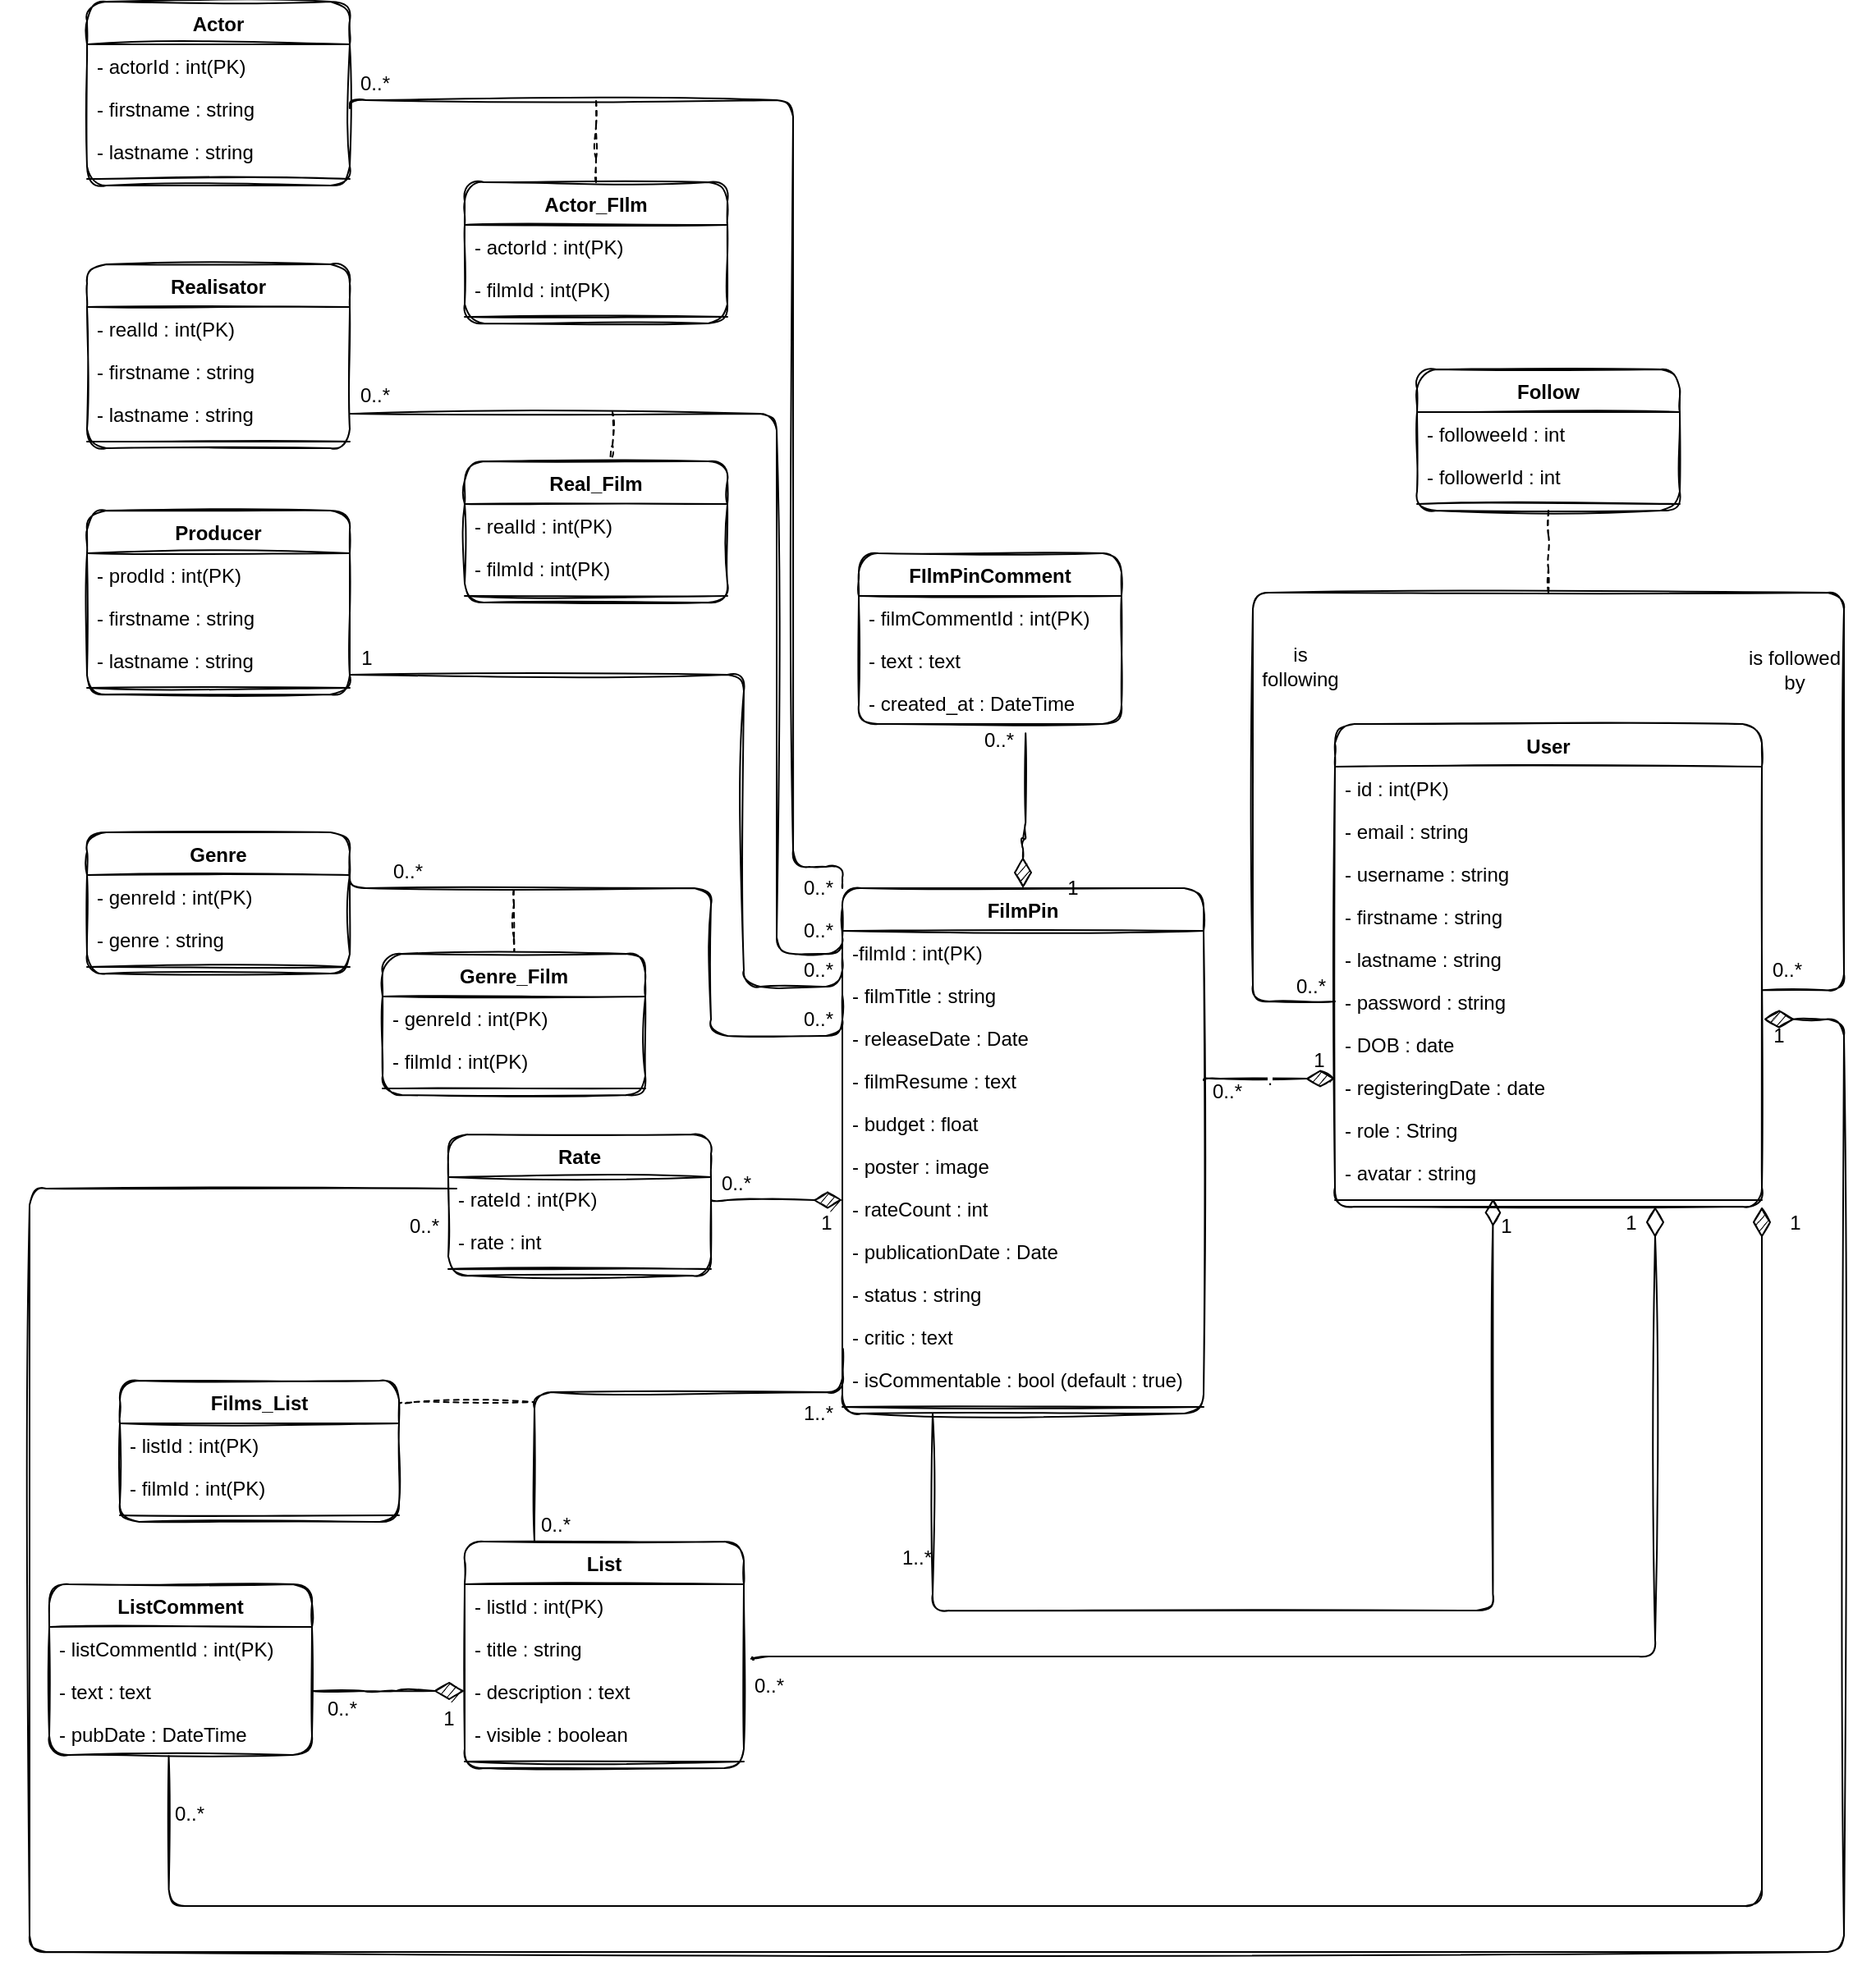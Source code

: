 <mxfile version="19.0.2" type="device" pages="6"><diagram id="C5RBs43oDa-KdzZeNtuy" name="UML"><mxGraphModel dx="1929" dy="1804" grid="1" gridSize="10" guides="1" tooltips="1" connect="1" arrows="1" fold="1" page="1" pageScale="1" pageWidth="827" pageHeight="1169" math="0" shadow="0"><root><mxCell id="WIyWlLk6GJQsqaUBKTNV-0"/><mxCell id="WIyWlLk6GJQsqaUBKTNV-1" parent="WIyWlLk6GJQsqaUBKTNV-0"/><mxCell id="CZIuvQ9ZEhvWHx_cCvm_-0" value="User" style="swimlane;fontStyle=1;align=center;verticalAlign=top;childLayout=stackLayout;horizontal=1;startSize=26;horizontalStack=0;resizeParent=1;resizeParentMax=0;resizeLast=0;collapsible=1;marginBottom=0;sketch=1;fontFamily=Helvetica;rounded=1;" parent="WIyWlLk6GJQsqaUBKTNV-1" vertex="1"><mxGeometry x="300" y="110" width="260" height="294" as="geometry"/></mxCell><mxCell id="CZIuvQ9ZEhvWHx_cCvm_-1" value="- id : int(PK)" style="text;strokeColor=none;fillColor=none;align=left;verticalAlign=top;spacingLeft=4;spacingRight=4;overflow=hidden;rotatable=0;points=[[0,0.5],[1,0.5]];portConstraint=eastwest;sketch=1;fontFamily=Helvetica;rounded=1;" parent="CZIuvQ9ZEhvWHx_cCvm_-0" vertex="1"><mxGeometry y="26" width="260" height="26" as="geometry"/></mxCell><mxCell id="CZIuvQ9ZEhvWHx_cCvm_-4" value="- email : string" style="text;strokeColor=none;fillColor=none;align=left;verticalAlign=top;spacingLeft=4;spacingRight=4;overflow=hidden;rotatable=0;points=[[0,0.5],[1,0.5]];portConstraint=eastwest;sketch=1;fontFamily=Helvetica;rounded=1;" parent="CZIuvQ9ZEhvWHx_cCvm_-0" vertex="1"><mxGeometry y="52" width="260" height="26" as="geometry"/></mxCell><mxCell id="CZIuvQ9ZEhvWHx_cCvm_-5" value="- username : string" style="text;strokeColor=none;fillColor=none;align=left;verticalAlign=top;spacingLeft=4;spacingRight=4;overflow=hidden;rotatable=0;points=[[0,0.5],[1,0.5]];portConstraint=eastwest;sketch=1;fontFamily=Helvetica;rounded=1;" parent="CZIuvQ9ZEhvWHx_cCvm_-0" vertex="1"><mxGeometry y="78" width="260" height="26" as="geometry"/></mxCell><mxCell id="CZIuvQ9ZEhvWHx_cCvm_-6" value="- firstname : string" style="text;strokeColor=none;fillColor=none;align=left;verticalAlign=top;spacingLeft=4;spacingRight=4;overflow=hidden;rotatable=0;points=[[0,0.5],[1,0.5]];portConstraint=eastwest;sketch=1;fontFamily=Helvetica;rounded=1;" parent="CZIuvQ9ZEhvWHx_cCvm_-0" vertex="1"><mxGeometry y="104" width="260" height="26" as="geometry"/></mxCell><mxCell id="CZIuvQ9ZEhvWHx_cCvm_-7" value="- lastname : string" style="text;strokeColor=none;fillColor=none;align=left;verticalAlign=top;spacingLeft=4;spacingRight=4;overflow=hidden;rotatable=0;points=[[0,0.5],[1,0.5]];portConstraint=eastwest;sketch=1;fontFamily=Helvetica;rounded=1;" parent="CZIuvQ9ZEhvWHx_cCvm_-0" vertex="1"><mxGeometry y="130" width="260" height="26" as="geometry"/></mxCell><mxCell id="CZIuvQ9ZEhvWHx_cCvm_-9" value="- password : string" style="text;strokeColor=none;fillColor=none;align=left;verticalAlign=top;spacingLeft=4;spacingRight=4;overflow=hidden;rotatable=0;points=[[0,0.5],[1,0.5]];portConstraint=eastwest;sketch=1;fontFamily=Helvetica;rounded=1;" parent="CZIuvQ9ZEhvWHx_cCvm_-0" vertex="1"><mxGeometry y="156" width="260" height="26" as="geometry"/></mxCell><mxCell id="CZIuvQ9ZEhvWHx_cCvm_-10" value="- DOB : date" style="text;strokeColor=none;fillColor=none;align=left;verticalAlign=top;spacingLeft=4;spacingRight=4;overflow=hidden;rotatable=0;points=[[0,0.5],[1,0.5]];portConstraint=eastwest;sketch=1;fontFamily=Helvetica;rounded=1;" parent="CZIuvQ9ZEhvWHx_cCvm_-0" vertex="1"><mxGeometry y="182" width="260" height="26" as="geometry"/></mxCell><mxCell id="CZIuvQ9ZEhvWHx_cCvm_-12" value="- registeringDate : date" style="text;strokeColor=none;fillColor=none;align=left;verticalAlign=top;spacingLeft=4;spacingRight=4;overflow=hidden;rotatable=0;points=[[0,0.5],[1,0.5]];portConstraint=eastwest;sketch=1;fontFamily=Helvetica;rounded=1;" parent="CZIuvQ9ZEhvWHx_cCvm_-0" vertex="1"><mxGeometry y="208" width="260" height="26" as="geometry"/></mxCell><mxCell id="9cWDfMP1F_ngO4KMi7DA-14" value="- role : String" style="text;strokeColor=none;fillColor=none;align=left;verticalAlign=top;spacingLeft=4;spacingRight=4;overflow=hidden;rotatable=0;points=[[0,0.5],[1,0.5]];portConstraint=eastwest;sketch=1;fontFamily=Helvetica;rounded=1;" parent="CZIuvQ9ZEhvWHx_cCvm_-0" vertex="1"><mxGeometry y="234" width="260" height="26" as="geometry"/></mxCell><mxCell id="9cWDfMP1F_ngO4KMi7DA-15" value="- avatar : string" style="text;strokeColor=none;fillColor=none;align=left;verticalAlign=top;spacingLeft=4;spacingRight=4;overflow=hidden;rotatable=0;points=[[0,0.5],[1,0.5]];portConstraint=eastwest;sketch=1;fontFamily=Helvetica;rounded=1;" parent="CZIuvQ9ZEhvWHx_cCvm_-0" vertex="1"><mxGeometry y="260" width="260" height="26" as="geometry"/></mxCell><mxCell id="CZIuvQ9ZEhvWHx_cCvm_-2" value="" style="line;strokeWidth=1;fillColor=none;align=left;verticalAlign=middle;spacingTop=-1;spacingLeft=3;spacingRight=3;rotatable=0;labelPosition=right;points=[];portConstraint=eastwest;sketch=1;fontFamily=Helvetica;rounded=1;" parent="CZIuvQ9ZEhvWHx_cCvm_-0" vertex="1"><mxGeometry y="286" width="260" height="8" as="geometry"/></mxCell><mxCell id="9cWDfMP1F_ngO4KMi7DA-31" style="edgeStyle=orthogonalEdgeStyle;rounded=1;sketch=1;orthogonalLoop=1;jettySize=auto;html=1;exitX=0;exitY=0.5;exitDx=0;exitDy=0;entryX=1;entryY=0.237;entryDx=0;entryDy=0;entryPerimeter=0;fontFamily=Helvetica;endArrow=none;endFill=0;" parent="CZIuvQ9ZEhvWHx_cCvm_-0" source="CZIuvQ9ZEhvWHx_cCvm_-9" target="CZIuvQ9ZEhvWHx_cCvm_-9" edge="1"><mxGeometry relative="1" as="geometry"><Array as="points"><mxPoint x="-50" y="169"/><mxPoint x="-50" y="-80"/><mxPoint x="310" y="-80"/><mxPoint x="310" y="162"/></Array></mxGeometry></mxCell><mxCell id="9GwDD92QasEKDxa3tqRD-1" style="edgeStyle=orthogonalEdgeStyle;rounded=1;sketch=1;orthogonalLoop=1;jettySize=auto;html=1;exitX=0.25;exitY=1;exitDx=0;exitDy=0;entryX=0.37;entryY=0.393;entryDx=0;entryDy=0;fontFamily=Helvetica;fontSize=14;fontColor=#FFFFFF;startArrow=none;startFill=0;endArrow=diamondThin;endFill=0;strokeColor=#000000;endSize=14;entryPerimeter=0;" parent="WIyWlLk6GJQsqaUBKTNV-1" source="9cWDfMP1F_ngO4KMi7DA-16" target="CZIuvQ9ZEhvWHx_cCvm_-2" edge="1"><mxGeometry relative="1" as="geometry"><Array as="points"><mxPoint x="55" y="650"/><mxPoint x="396" y="650"/></Array><mxPoint x="150" y="717" as="targetPoint"/></mxGeometry></mxCell><mxCell id="9cWDfMP1F_ngO4KMi7DA-16" value="FilmPin" style="swimlane;fontStyle=1;align=center;verticalAlign=top;childLayout=stackLayout;horizontal=1;startSize=26;horizontalStack=0;resizeParent=1;resizeParentMax=0;resizeLast=0;collapsible=1;marginBottom=0;rounded=1;sketch=1;fontFamily=Helvetica;" parent="WIyWlLk6GJQsqaUBKTNV-1" vertex="1"><mxGeometry y="210" width="220" height="320" as="geometry"/></mxCell><mxCell id="9cWDfMP1F_ngO4KMi7DA-17" value="-filmId : int(PK)" style="text;strokeColor=none;fillColor=none;align=left;verticalAlign=top;spacingLeft=4;spacingRight=4;overflow=hidden;rotatable=0;points=[[0,0.5],[1,0.5]];portConstraint=eastwest;rounded=1;sketch=1;fontFamily=Helvetica;" parent="9cWDfMP1F_ngO4KMi7DA-16" vertex="1"><mxGeometry y="26" width="220" height="26" as="geometry"/></mxCell><mxCell id="9cWDfMP1F_ngO4KMi7DA-20" value="- filmTitle : string" style="text;strokeColor=none;fillColor=none;align=left;verticalAlign=top;spacingLeft=4;spacingRight=4;overflow=hidden;rotatable=0;points=[[0,0.5],[1,0.5]];portConstraint=eastwest;rounded=1;sketch=1;fontFamily=Helvetica;" parent="9cWDfMP1F_ngO4KMi7DA-16" vertex="1"><mxGeometry y="52" width="220" height="26" as="geometry"/></mxCell><mxCell id="pSlbbKD43cJbuN4qEUuw-0" value="- releaseDate : Date" style="text;strokeColor=none;fillColor=none;align=left;verticalAlign=top;spacingLeft=4;spacingRight=4;overflow=hidden;rotatable=0;points=[[0,0.5],[1,0.5]];portConstraint=eastwest;rounded=1;sketch=1;fontFamily=Helvetica;" parent="9cWDfMP1F_ngO4KMi7DA-16" vertex="1"><mxGeometry y="78" width="220" height="26" as="geometry"/></mxCell><mxCell id="9cWDfMP1F_ngO4KMi7DA-21" value="- filmResume : text" style="text;strokeColor=none;fillColor=none;align=left;verticalAlign=top;spacingLeft=4;spacingRight=4;overflow=hidden;rotatable=0;points=[[0,0.5],[1,0.5]];portConstraint=eastwest;rounded=1;sketch=1;fontFamily=Helvetica;" parent="9cWDfMP1F_ngO4KMi7DA-16" vertex="1"><mxGeometry y="104" width="220" height="26" as="geometry"/></mxCell><mxCell id="9cWDfMP1F_ngO4KMi7DA-26" value="- budget : float" style="text;strokeColor=none;fillColor=none;align=left;verticalAlign=top;spacingLeft=4;spacingRight=4;overflow=hidden;rotatable=0;points=[[0,0.5],[1,0.5]];portConstraint=eastwest;rounded=1;sketch=1;fontFamily=Helvetica;" parent="9cWDfMP1F_ngO4KMi7DA-16" vertex="1"><mxGeometry y="130" width="220" height="26" as="geometry"/></mxCell><mxCell id="9cWDfMP1F_ngO4KMi7DA-28" value="- poster : image" style="text;strokeColor=none;fillColor=none;align=left;verticalAlign=top;spacingLeft=4;spacingRight=4;overflow=hidden;rotatable=0;points=[[0,0.5],[1,0.5]];portConstraint=eastwest;rounded=1;sketch=1;fontFamily=Helvetica;" parent="9cWDfMP1F_ngO4KMi7DA-16" vertex="1"><mxGeometry y="156" width="220" height="26" as="geometry"/></mxCell><mxCell id="9cWDfMP1F_ngO4KMi7DA-30" value="- rateCount : int" style="text;strokeColor=none;fillColor=none;align=left;verticalAlign=top;spacingLeft=4;spacingRight=4;overflow=hidden;rotatable=0;points=[[0,0.5],[1,0.5]];portConstraint=eastwest;rounded=1;sketch=1;fontFamily=Helvetica;" parent="9cWDfMP1F_ngO4KMi7DA-16" vertex="1"><mxGeometry y="182" width="220" height="26" as="geometry"/></mxCell><mxCell id="9cWDfMP1F_ngO4KMi7DA-45" value="- publicationDate : Date" style="text;strokeColor=none;fillColor=none;align=left;verticalAlign=top;spacingLeft=4;spacingRight=4;overflow=hidden;rotatable=0;points=[[0,0.5],[1,0.5]];portConstraint=eastwest;rounded=1;sketch=1;fontFamily=Helvetica;" parent="9cWDfMP1F_ngO4KMi7DA-16" vertex="1"><mxGeometry y="208" width="220" height="26" as="geometry"/></mxCell><mxCell id="9cWDfMP1F_ngO4KMi7DA-46" value="- status : string" style="text;strokeColor=none;fillColor=none;align=left;verticalAlign=top;spacingLeft=4;spacingRight=4;overflow=hidden;rotatable=0;points=[[0,0.5],[1,0.5]];portConstraint=eastwest;rounded=1;sketch=1;fontFamily=Helvetica;" parent="9cWDfMP1F_ngO4KMi7DA-16" vertex="1"><mxGeometry y="234" width="220" height="26" as="geometry"/></mxCell><mxCell id="9cWDfMP1F_ngO4KMi7DA-134" value="- critic : text" style="text;strokeColor=none;fillColor=none;align=left;verticalAlign=top;spacingLeft=4;spacingRight=4;overflow=hidden;rotatable=0;points=[[0,0.5],[1,0.5]];portConstraint=eastwest;rounded=1;sketch=1;fontFamily=Helvetica;" parent="9cWDfMP1F_ngO4KMi7DA-16" vertex="1"><mxGeometry y="260" width="220" height="26" as="geometry"/></mxCell><mxCell id="9GwDD92QasEKDxa3tqRD-0" value="- isCommentable : bool (default : true)" style="text;strokeColor=none;fillColor=none;align=left;verticalAlign=top;spacingLeft=4;spacingRight=4;overflow=hidden;rotatable=0;points=[[0,0.5],[1,0.5]];portConstraint=eastwest;rounded=1;sketch=1;fontFamily=Helvetica;" parent="9cWDfMP1F_ngO4KMi7DA-16" vertex="1"><mxGeometry y="286" width="220" height="26" as="geometry"/></mxCell><mxCell id="9cWDfMP1F_ngO4KMi7DA-18" value="" style="line;strokeWidth=1;fillColor=none;align=left;verticalAlign=middle;spacingTop=-1;spacingLeft=3;spacingRight=3;rotatable=0;labelPosition=right;points=[];portConstraint=eastwest;rounded=1;sketch=1;fontFamily=Helvetica;" parent="9cWDfMP1F_ngO4KMi7DA-16" vertex="1"><mxGeometry y="312" width="220" height="8" as="geometry"/></mxCell><mxCell id="9cWDfMP1F_ngO4KMi7DA-33" value="0..*" style="text;html=1;align=center;verticalAlign=middle;resizable=0;points=[];autosize=1;strokeColor=none;fillColor=none;fontFamily=Helvetica;" parent="WIyWlLk6GJQsqaUBKTNV-1" vertex="1"><mxGeometry x="270" y="260" width="30" height="20" as="geometry"/></mxCell><mxCell id="9cWDfMP1F_ngO4KMi7DA-34" value="0..*" style="text;html=1;align=center;verticalAlign=middle;resizable=0;points=[];autosize=1;strokeColor=none;fillColor=none;fontFamily=Helvetica;" parent="WIyWlLk6GJQsqaUBKTNV-1" vertex="1"><mxGeometry x="560" y="250" width="30" height="20" as="geometry"/></mxCell><mxCell id="9cWDfMP1F_ngO4KMi7DA-42" style="edgeStyle=orthogonalEdgeStyle;rounded=1;sketch=1;orthogonalLoop=1;jettySize=auto;html=1;exitX=0.5;exitY=1;exitDx=0;exitDy=0;fontFamily=Helvetica;endArrow=none;endFill=0;dashed=1;" parent="WIyWlLk6GJQsqaUBKTNV-1" source="9cWDfMP1F_ngO4KMi7DA-36" edge="1"><mxGeometry relative="1" as="geometry"><mxPoint x="430" y="30" as="targetPoint"/></mxGeometry></mxCell><mxCell id="9cWDfMP1F_ngO4KMi7DA-36" value="Follow" style="swimlane;fontStyle=1;align=center;verticalAlign=top;childLayout=stackLayout;horizontal=1;startSize=26;horizontalStack=0;resizeParent=1;resizeParentMax=0;resizeLast=0;collapsible=1;marginBottom=0;rounded=1;sketch=1;fontFamily=Helvetica;" parent="WIyWlLk6GJQsqaUBKTNV-1" vertex="1"><mxGeometry x="350" y="-106" width="160" height="86" as="geometry"/></mxCell><mxCell id="9cWDfMP1F_ngO4KMi7DA-40" value="- followeeId : int" style="text;strokeColor=none;fillColor=none;align=left;verticalAlign=top;spacingLeft=4;spacingRight=4;overflow=hidden;rotatable=0;points=[[0,0.5],[1,0.5]];portConstraint=eastwest;rounded=1;sketch=1;fontFamily=Helvetica;" parent="9cWDfMP1F_ngO4KMi7DA-36" vertex="1"><mxGeometry y="26" width="160" height="26" as="geometry"/></mxCell><mxCell id="9cWDfMP1F_ngO4KMi7DA-41" value="- followerId : int" style="text;strokeColor=none;fillColor=none;align=left;verticalAlign=top;spacingLeft=4;spacingRight=4;overflow=hidden;rotatable=0;points=[[0,0.5],[1,0.5]];portConstraint=eastwest;rounded=1;sketch=1;fontFamily=Helvetica;" parent="9cWDfMP1F_ngO4KMi7DA-36" vertex="1"><mxGeometry y="52" width="160" height="26" as="geometry"/></mxCell><mxCell id="9cWDfMP1F_ngO4KMi7DA-38" value="" style="line;strokeWidth=1;fillColor=none;align=left;verticalAlign=middle;spacingTop=-1;spacingLeft=3;spacingRight=3;rotatable=0;labelPosition=right;points=[];portConstraint=eastwest;rounded=1;sketch=1;fontFamily=Helvetica;" parent="9cWDfMP1F_ngO4KMi7DA-36" vertex="1"><mxGeometry y="78" width="160" height="8" as="geometry"/></mxCell><mxCell id="9cWDfMP1F_ngO4KMi7DA-56" value="Rate" style="swimlane;fontStyle=1;align=center;verticalAlign=top;childLayout=stackLayout;horizontal=1;startSize=26;horizontalStack=0;resizeParent=1;resizeParentMax=0;resizeLast=0;collapsible=1;marginBottom=0;rounded=1;sketch=1;fontFamily=Helvetica;" parent="WIyWlLk6GJQsqaUBKTNV-1" vertex="1"><mxGeometry x="-240" y="360" width="160" height="86" as="geometry"/></mxCell><mxCell id="9cWDfMP1F_ngO4KMi7DA-57" value="- rateId : int(PK)" style="text;strokeColor=none;fillColor=none;align=left;verticalAlign=top;spacingLeft=4;spacingRight=4;overflow=hidden;rotatable=0;points=[[0,0.5],[1,0.5]];portConstraint=eastwest;rounded=1;sketch=1;fontFamily=Helvetica;" parent="9cWDfMP1F_ngO4KMi7DA-56" vertex="1"><mxGeometry y="26" width="160" height="26" as="geometry"/></mxCell><mxCell id="9cWDfMP1F_ngO4KMi7DA-58" value="- rate : int" style="text;strokeColor=none;fillColor=none;align=left;verticalAlign=top;spacingLeft=4;spacingRight=4;overflow=hidden;rotatable=0;points=[[0,0.5],[1,0.5]];portConstraint=eastwest;rounded=1;sketch=1;fontFamily=Helvetica;" parent="9cWDfMP1F_ngO4KMi7DA-56" vertex="1"><mxGeometry y="52" width="160" height="26" as="geometry"/></mxCell><mxCell id="9cWDfMP1F_ngO4KMi7DA-59" value="" style="line;strokeWidth=1;fillColor=none;align=left;verticalAlign=middle;spacingTop=-1;spacingLeft=3;spacingRight=3;rotatable=0;labelPosition=right;points=[];portConstraint=eastwest;rounded=1;sketch=1;fontFamily=Helvetica;" parent="9cWDfMP1F_ngO4KMi7DA-56" vertex="1"><mxGeometry y="78" width="160" height="8" as="geometry"/></mxCell><mxCell id="9cWDfMP1F_ngO4KMi7DA-60" style="edgeStyle=orthogonalEdgeStyle;rounded=1;sketch=1;orthogonalLoop=1;jettySize=auto;html=1;exitX=1;exitY=0.5;exitDx=0;exitDy=0;fontFamily=Helvetica;endArrow=diamondThin;endFill=1;endSize=15;" parent="WIyWlLk6GJQsqaUBKTNV-1" source="9cWDfMP1F_ngO4KMi7DA-57" edge="1"><mxGeometry relative="1" as="geometry"><mxPoint y="400" as="targetPoint"/><Array as="points"><mxPoint x="-80" y="400"/><mxPoint y="400"/></Array></mxGeometry></mxCell><mxCell id="9cWDfMP1F_ngO4KMi7DA-61" value="1" style="text;html=1;align=center;verticalAlign=middle;resizable=0;points=[];autosize=1;strokeColor=none;fillColor=none;fontFamily=Helvetica;" parent="WIyWlLk6GJQsqaUBKTNV-1" vertex="1"><mxGeometry x="-20" y="404" width="20" height="20" as="geometry"/></mxCell><mxCell id="9cWDfMP1F_ngO4KMi7DA-62" value="0..*" style="text;html=1;align=center;verticalAlign=middle;resizable=0;points=[];autosize=1;strokeColor=none;fillColor=none;fontFamily=Helvetica;" parent="WIyWlLk6GJQsqaUBKTNV-1" vertex="1"><mxGeometry x="-80" y="380" width="30" height="20" as="geometry"/></mxCell><mxCell id="9cWDfMP1F_ngO4KMi7DA-70" value="Genre" style="swimlane;fontStyle=1;align=center;verticalAlign=top;childLayout=stackLayout;horizontal=1;startSize=26;horizontalStack=0;resizeParent=1;resizeParentMax=0;resizeLast=0;collapsible=1;marginBottom=0;rounded=1;sketch=1;fontFamily=Helvetica;" parent="WIyWlLk6GJQsqaUBKTNV-1" vertex="1"><mxGeometry x="-460" y="176" width="160" height="86" as="geometry"/></mxCell><mxCell id="9cWDfMP1F_ngO4KMi7DA-71" value="- genreId : int(PK)" style="text;strokeColor=none;fillColor=none;align=left;verticalAlign=top;spacingLeft=4;spacingRight=4;overflow=hidden;rotatable=0;points=[[0,0.5],[1,0.5]];portConstraint=eastwest;rounded=1;sketch=1;fontFamily=Helvetica;" parent="9cWDfMP1F_ngO4KMi7DA-70" vertex="1"><mxGeometry y="26" width="160" height="26" as="geometry"/></mxCell><mxCell id="9cWDfMP1F_ngO4KMi7DA-72" value="- genre : string" style="text;strokeColor=none;fillColor=none;align=left;verticalAlign=top;spacingLeft=4;spacingRight=4;overflow=hidden;rotatable=0;points=[[0,0.5],[1,0.5]];portConstraint=eastwest;rounded=1;sketch=1;fontFamily=Helvetica;" parent="9cWDfMP1F_ngO4KMi7DA-70" vertex="1"><mxGeometry y="52" width="160" height="26" as="geometry"/></mxCell><mxCell id="9cWDfMP1F_ngO4KMi7DA-73" value="" style="line;strokeWidth=1;fillColor=none;align=left;verticalAlign=middle;spacingTop=-1;spacingLeft=3;spacingRight=3;rotatable=0;labelPosition=right;points=[];portConstraint=eastwest;rounded=1;sketch=1;fontFamily=Helvetica;" parent="9cWDfMP1F_ngO4KMi7DA-70" vertex="1"><mxGeometry y="78" width="160" height="8" as="geometry"/></mxCell><mxCell id="9cWDfMP1F_ngO4KMi7DA-74" style="edgeStyle=orthogonalEdgeStyle;rounded=1;sketch=1;orthogonalLoop=1;jettySize=auto;html=1;entryX=0;entryY=0.5;entryDx=0;entryDy=0;fontFamily=Helvetica;endArrow=none;endFill=0;exitX=1;exitY=0.25;exitDx=0;exitDy=0;" parent="WIyWlLk6GJQsqaUBKTNV-1" source="9cWDfMP1F_ngO4KMi7DA-70" edge="1"><mxGeometry relative="1" as="geometry"><Array as="points"><mxPoint x="-300" y="210"/><mxPoint x="-80" y="210"/><mxPoint x="-80" y="300"/><mxPoint y="300"/></Array><mxPoint x="-290" y="220" as="sourcePoint"/><mxPoint y="275" as="targetPoint"/></mxGeometry></mxCell><mxCell id="9cWDfMP1F_ngO4KMi7DA-75" value="0..*" style="text;html=1;align=center;verticalAlign=middle;resizable=0;points=[];autosize=1;strokeColor=none;fillColor=none;fontFamily=Helvetica;" parent="WIyWlLk6GJQsqaUBKTNV-1" vertex="1"><mxGeometry x="-280" y="190" width="30" height="20" as="geometry"/></mxCell><mxCell id="9cWDfMP1F_ngO4KMi7DA-77" value="0..*" style="text;html=1;align=center;verticalAlign=middle;resizable=0;points=[];autosize=1;strokeColor=none;fillColor=none;fontFamily=Helvetica;" parent="WIyWlLk6GJQsqaUBKTNV-1" vertex="1"><mxGeometry x="-30" y="280" width="30" height="20" as="geometry"/></mxCell><mxCell id="9cWDfMP1F_ngO4KMi7DA-82" style="edgeStyle=orthogonalEdgeStyle;rounded=1;sketch=1;orthogonalLoop=1;jettySize=auto;html=1;exitX=0.5;exitY=0;exitDx=0;exitDy=0;fontFamily=Helvetica;endArrow=none;endFill=0;dashed=1;" parent="WIyWlLk6GJQsqaUBKTNV-1" source="9cWDfMP1F_ngO4KMi7DA-78" edge="1"><mxGeometry relative="1" as="geometry"><mxPoint x="-200" y="210" as="targetPoint"/><Array as="points"/></mxGeometry></mxCell><mxCell id="9cWDfMP1F_ngO4KMi7DA-78" value="Genre_Film" style="swimlane;fontStyle=1;align=center;verticalAlign=top;childLayout=stackLayout;horizontal=1;startSize=26;horizontalStack=0;resizeParent=1;resizeParentMax=0;resizeLast=0;collapsible=1;marginBottom=0;rounded=1;sketch=1;fontFamily=Helvetica;" parent="WIyWlLk6GJQsqaUBKTNV-1" vertex="1"><mxGeometry x="-280" y="250" width="160" height="86" as="geometry"/></mxCell><mxCell id="9cWDfMP1F_ngO4KMi7DA-79" value="- genreId : int(PK)" style="text;strokeColor=none;fillColor=none;align=left;verticalAlign=top;spacingLeft=4;spacingRight=4;overflow=hidden;rotatable=0;points=[[0,0.5],[1,0.5]];portConstraint=eastwest;rounded=1;sketch=1;fontFamily=Helvetica;" parent="9cWDfMP1F_ngO4KMi7DA-78" vertex="1"><mxGeometry y="26" width="160" height="26" as="geometry"/></mxCell><mxCell id="9cWDfMP1F_ngO4KMi7DA-80" value="- filmId : int(PK)" style="text;strokeColor=none;fillColor=none;align=left;verticalAlign=top;spacingLeft=4;spacingRight=4;overflow=hidden;rotatable=0;points=[[0,0.5],[1,0.5]];portConstraint=eastwest;rounded=1;sketch=1;fontFamily=Helvetica;" parent="9cWDfMP1F_ngO4KMi7DA-78" vertex="1"><mxGeometry y="52" width="160" height="26" as="geometry"/></mxCell><mxCell id="9cWDfMP1F_ngO4KMi7DA-81" value="" style="line;strokeWidth=1;fillColor=none;align=left;verticalAlign=middle;spacingTop=-1;spacingLeft=3;spacingRight=3;rotatable=0;labelPosition=right;points=[];portConstraint=eastwest;rounded=1;sketch=1;fontFamily=Helvetica;" parent="9cWDfMP1F_ngO4KMi7DA-78" vertex="1"><mxGeometry y="78" width="160" height="8" as="geometry"/></mxCell><mxCell id="9cWDfMP1F_ngO4KMi7DA-97" style="edgeStyle=orthogonalEdgeStyle;rounded=1;sketch=1;orthogonalLoop=1;jettySize=auto;html=1;entryX=0;entryY=0.5;entryDx=0;entryDy=0;fontFamily=Helvetica;endArrow=none;endFill=0;" parent="WIyWlLk6GJQsqaUBKTNV-1" source="9cWDfMP1F_ngO4KMi7DA-87" edge="1"><mxGeometry relative="1" as="geometry"><Array as="points"><mxPoint x="-60" y="80"/><mxPoint x="-60" y="270"/><mxPoint y="270"/></Array><mxPoint y="249" as="targetPoint"/></mxGeometry></mxCell><mxCell id="9cWDfMP1F_ngO4KMi7DA-83" value="Producer" style="swimlane;fontStyle=1;align=center;verticalAlign=top;childLayout=stackLayout;horizontal=1;startSize=26;horizontalStack=0;resizeParent=1;resizeParentMax=0;resizeLast=0;collapsible=1;marginBottom=0;rounded=1;sketch=1;fontFamily=Helvetica;" parent="WIyWlLk6GJQsqaUBKTNV-1" vertex="1"><mxGeometry x="-460" y="-20" width="160" height="112" as="geometry"/></mxCell><mxCell id="9cWDfMP1F_ngO4KMi7DA-84" value="- prodId : int(PK)" style="text;strokeColor=none;fillColor=none;align=left;verticalAlign=top;spacingLeft=4;spacingRight=4;overflow=hidden;rotatable=0;points=[[0,0.5],[1,0.5]];portConstraint=eastwest;rounded=1;sketch=1;fontFamily=Helvetica;" parent="9cWDfMP1F_ngO4KMi7DA-83" vertex="1"><mxGeometry y="26" width="160" height="26" as="geometry"/></mxCell><mxCell id="9cWDfMP1F_ngO4KMi7DA-85" value="- firstname : string" style="text;strokeColor=none;fillColor=none;align=left;verticalAlign=top;spacingLeft=4;spacingRight=4;overflow=hidden;rotatable=0;points=[[0,0.5],[1,0.5]];portConstraint=eastwest;rounded=1;sketch=1;fontFamily=Helvetica;" parent="9cWDfMP1F_ngO4KMi7DA-83" vertex="1"><mxGeometry y="52" width="160" height="26" as="geometry"/></mxCell><mxCell id="9cWDfMP1F_ngO4KMi7DA-87" value="- lastname : string" style="text;strokeColor=none;fillColor=none;align=left;verticalAlign=top;spacingLeft=4;spacingRight=4;overflow=hidden;rotatable=0;points=[[0,0.5],[1,0.5]];portConstraint=eastwest;sketch=1;fontFamily=Helvetica;rounded=1;" parent="9cWDfMP1F_ngO4KMi7DA-83" vertex="1"><mxGeometry y="78" width="160" height="26" as="geometry"/></mxCell><mxCell id="9cWDfMP1F_ngO4KMi7DA-86" value="" style="line;strokeWidth=1;fillColor=none;align=left;verticalAlign=middle;spacingTop=-1;spacingLeft=3;spacingRight=3;rotatable=0;labelPosition=right;points=[];portConstraint=eastwest;rounded=1;sketch=1;fontFamily=Helvetica;" parent="9cWDfMP1F_ngO4KMi7DA-83" vertex="1"><mxGeometry y="104" width="160" height="8" as="geometry"/></mxCell><mxCell id="9cWDfMP1F_ngO4KMi7DA-91" value="Realisator" style="swimlane;fontStyle=1;align=center;verticalAlign=top;childLayout=stackLayout;horizontal=1;startSize=26;horizontalStack=0;resizeParent=1;resizeParentMax=0;resizeLast=0;collapsible=1;marginBottom=0;rounded=1;sketch=1;fontFamily=Helvetica;" parent="WIyWlLk6GJQsqaUBKTNV-1" vertex="1"><mxGeometry x="-460" y="-170" width="160" height="112" as="geometry"/></mxCell><mxCell id="9cWDfMP1F_ngO4KMi7DA-92" value="- realId : int(PK)" style="text;strokeColor=none;fillColor=none;align=left;verticalAlign=top;spacingLeft=4;spacingRight=4;overflow=hidden;rotatable=0;points=[[0,0.5],[1,0.5]];portConstraint=eastwest;rounded=1;sketch=1;fontFamily=Helvetica;" parent="9cWDfMP1F_ngO4KMi7DA-91" vertex="1"><mxGeometry y="26" width="160" height="26" as="geometry"/></mxCell><mxCell id="9cWDfMP1F_ngO4KMi7DA-93" value="- firstname : string" style="text;strokeColor=none;fillColor=none;align=left;verticalAlign=top;spacingLeft=4;spacingRight=4;overflow=hidden;rotatable=0;points=[[0,0.5],[1,0.5]];portConstraint=eastwest;rounded=1;sketch=1;fontFamily=Helvetica;" parent="9cWDfMP1F_ngO4KMi7DA-91" vertex="1"><mxGeometry y="52" width="160" height="26" as="geometry"/></mxCell><mxCell id="9cWDfMP1F_ngO4KMi7DA-94" value="- lastname : string" style="text;strokeColor=none;fillColor=none;align=left;verticalAlign=top;spacingLeft=4;spacingRight=4;overflow=hidden;rotatable=0;points=[[0,0.5],[1,0.5]];portConstraint=eastwest;sketch=1;fontFamily=Helvetica;rounded=1;" parent="9cWDfMP1F_ngO4KMi7DA-91" vertex="1"><mxGeometry y="78" width="160" height="26" as="geometry"/></mxCell><mxCell id="9cWDfMP1F_ngO4KMi7DA-96" value="" style="line;strokeWidth=1;fillColor=none;align=left;verticalAlign=middle;spacingTop=-1;spacingLeft=3;spacingRight=3;rotatable=0;labelPosition=right;points=[];portConstraint=eastwest;rounded=1;sketch=1;fontFamily=Helvetica;" parent="9cWDfMP1F_ngO4KMi7DA-91" vertex="1"><mxGeometry y="104" width="160" height="8" as="geometry"/></mxCell><mxCell id="9cWDfMP1F_ngO4KMi7DA-98" value="0..*" style="text;html=1;align=center;verticalAlign=middle;resizable=0;points=[];autosize=1;strokeColor=none;fillColor=none;fontFamily=Helvetica;" parent="WIyWlLk6GJQsqaUBKTNV-1" vertex="1"><mxGeometry x="-30" y="250" width="30" height="20" as="geometry"/></mxCell><mxCell id="9cWDfMP1F_ngO4KMi7DA-99" value="1" style="text;html=1;align=center;verticalAlign=middle;resizable=0;points=[];autosize=1;strokeColor=none;fillColor=none;fontFamily=Helvetica;" parent="WIyWlLk6GJQsqaUBKTNV-1" vertex="1"><mxGeometry x="-300" y="60" width="20" height="20" as="geometry"/></mxCell><mxCell id="9cWDfMP1F_ngO4KMi7DA-100" style="edgeStyle=orthogonalEdgeStyle;rounded=1;sketch=1;orthogonalLoop=1;jettySize=auto;html=1;exitX=1;exitY=0.5;exitDx=0;exitDy=0;entryX=0;entryY=0.5;entryDx=0;entryDy=0;fontFamily=Helvetica;endArrow=none;endFill=0;" parent="WIyWlLk6GJQsqaUBKTNV-1" source="9cWDfMP1F_ngO4KMi7DA-94" edge="1"><mxGeometry relative="1" as="geometry"><Array as="points"><mxPoint x="-40" y="-79"/><mxPoint x="-40" y="250"/><mxPoint y="250"/></Array><mxPoint y="223.0" as="targetPoint"/></mxGeometry></mxCell><mxCell id="9cWDfMP1F_ngO4KMi7DA-101" value="0..*" style="text;html=1;align=center;verticalAlign=middle;resizable=0;points=[];autosize=1;strokeColor=none;fillColor=none;fontFamily=Helvetica;" parent="WIyWlLk6GJQsqaUBKTNV-1" vertex="1"><mxGeometry x="-30" y="226" width="30" height="20" as="geometry"/></mxCell><mxCell id="9cWDfMP1F_ngO4KMi7DA-103" value="0..*" style="text;html=1;align=center;verticalAlign=middle;resizable=0;points=[];autosize=1;strokeColor=none;fillColor=none;fontFamily=Helvetica;" parent="WIyWlLk6GJQsqaUBKTNV-1" vertex="1"><mxGeometry x="-300" y="-100" width="30" height="20" as="geometry"/></mxCell><mxCell id="9cWDfMP1F_ngO4KMi7DA-108" style="edgeStyle=orthogonalEdgeStyle;rounded=1;sketch=1;orthogonalLoop=1;jettySize=auto;html=1;exitX=0.5;exitY=0;exitDx=0;exitDy=0;fontFamily=Helvetica;endArrow=none;endFill=0;dashed=1;" parent="WIyWlLk6GJQsqaUBKTNV-1" source="9cWDfMP1F_ngO4KMi7DA-104" edge="1"><mxGeometry relative="1" as="geometry"><mxPoint x="-140.0" y="-80" as="targetPoint"/></mxGeometry></mxCell><mxCell id="9cWDfMP1F_ngO4KMi7DA-104" value="Real_Film" style="swimlane;fontStyle=1;align=center;verticalAlign=top;childLayout=stackLayout;horizontal=1;startSize=26;horizontalStack=0;resizeParent=1;resizeParentMax=0;resizeLast=0;collapsible=1;marginBottom=0;rounded=1;sketch=1;fontFamily=Helvetica;" parent="WIyWlLk6GJQsqaUBKTNV-1" vertex="1"><mxGeometry x="-230" y="-50" width="160" height="86" as="geometry"/></mxCell><mxCell id="9cWDfMP1F_ngO4KMi7DA-105" value="- realId : int(PK)" style="text;strokeColor=none;fillColor=none;align=left;verticalAlign=top;spacingLeft=4;spacingRight=4;overflow=hidden;rotatable=0;points=[[0,0.5],[1,0.5]];portConstraint=eastwest;rounded=1;sketch=1;fontFamily=Helvetica;" parent="9cWDfMP1F_ngO4KMi7DA-104" vertex="1"><mxGeometry y="26" width="160" height="26" as="geometry"/></mxCell><mxCell id="9cWDfMP1F_ngO4KMi7DA-106" value="- filmId : int(PK)" style="text;strokeColor=none;fillColor=none;align=left;verticalAlign=top;spacingLeft=4;spacingRight=4;overflow=hidden;rotatable=0;points=[[0,0.5],[1,0.5]];portConstraint=eastwest;rounded=1;sketch=1;fontFamily=Helvetica;" parent="9cWDfMP1F_ngO4KMi7DA-104" vertex="1"><mxGeometry y="52" width="160" height="26" as="geometry"/></mxCell><mxCell id="9cWDfMP1F_ngO4KMi7DA-107" value="" style="line;strokeWidth=1;fillColor=none;align=left;verticalAlign=middle;spacingTop=-1;spacingLeft=3;spacingRight=3;rotatable=0;labelPosition=right;points=[];portConstraint=eastwest;rounded=1;sketch=1;fontFamily=Helvetica;" parent="9cWDfMP1F_ngO4KMi7DA-104" vertex="1"><mxGeometry y="78" width="160" height="8" as="geometry"/></mxCell><mxCell id="9cWDfMP1F_ngO4KMi7DA-112" value="Actor" style="swimlane;fontStyle=1;align=center;verticalAlign=top;childLayout=stackLayout;horizontal=1;startSize=26;horizontalStack=0;resizeParent=1;resizeParentMax=0;resizeLast=0;collapsible=1;marginBottom=0;rounded=1;sketch=1;fontFamily=Helvetica;" parent="WIyWlLk6GJQsqaUBKTNV-1" vertex="1"><mxGeometry x="-460" y="-330" width="160" height="112" as="geometry"/></mxCell><mxCell id="9cWDfMP1F_ngO4KMi7DA-113" value="- actorId : int(PK)" style="text;strokeColor=none;fillColor=none;align=left;verticalAlign=top;spacingLeft=4;spacingRight=4;overflow=hidden;rotatable=0;points=[[0,0.5],[1,0.5]];portConstraint=eastwest;rounded=1;sketch=1;fontFamily=Helvetica;" parent="9cWDfMP1F_ngO4KMi7DA-112" vertex="1"><mxGeometry y="26" width="160" height="26" as="geometry"/></mxCell><mxCell id="9cWDfMP1F_ngO4KMi7DA-114" value="- firstname : string" style="text;strokeColor=none;fillColor=none;align=left;verticalAlign=top;spacingLeft=4;spacingRight=4;overflow=hidden;rotatable=0;points=[[0,0.5],[1,0.5]];portConstraint=eastwest;rounded=1;sketch=1;fontFamily=Helvetica;" parent="9cWDfMP1F_ngO4KMi7DA-112" vertex="1"><mxGeometry y="52" width="160" height="26" as="geometry"/></mxCell><mxCell id="9cWDfMP1F_ngO4KMi7DA-115" value="- lastname : string" style="text;strokeColor=none;fillColor=none;align=left;verticalAlign=top;spacingLeft=4;spacingRight=4;overflow=hidden;rotatable=0;points=[[0,0.5],[1,0.5]];portConstraint=eastwest;sketch=1;fontFamily=Helvetica;rounded=1;" parent="9cWDfMP1F_ngO4KMi7DA-112" vertex="1"><mxGeometry y="78" width="160" height="26" as="geometry"/></mxCell><mxCell id="9cWDfMP1F_ngO4KMi7DA-117" value="" style="line;strokeWidth=1;fillColor=none;align=left;verticalAlign=middle;spacingTop=-1;spacingLeft=3;spacingRight=3;rotatable=0;labelPosition=right;points=[];portConstraint=eastwest;rounded=1;sketch=1;fontFamily=Helvetica;" parent="9cWDfMP1F_ngO4KMi7DA-112" vertex="1"><mxGeometry y="104" width="160" height="8" as="geometry"/></mxCell><mxCell id="9cWDfMP1F_ngO4KMi7DA-118" style="edgeStyle=orthogonalEdgeStyle;rounded=1;sketch=1;orthogonalLoop=1;jettySize=auto;html=1;exitX=0;exitY=0;exitDx=0;exitDy=0;entryX=1;entryY=0.5;entryDx=0;entryDy=0;fontFamily=Helvetica;endArrow=none;endFill=0;" parent="WIyWlLk6GJQsqaUBKTNV-1" source="9cWDfMP1F_ngO4KMi7DA-16" target="9cWDfMP1F_ngO4KMi7DA-114" edge="1"><mxGeometry relative="1" as="geometry"><Array as="points"><mxPoint y="197"/><mxPoint x="-30" y="197"/><mxPoint x="-30" y="-270"/><mxPoint x="-300" y="-270"/></Array><mxPoint y="197" as="sourcePoint"/></mxGeometry></mxCell><mxCell id="9cWDfMP1F_ngO4KMi7DA-119" value="0..*" style="text;html=1;align=center;verticalAlign=middle;resizable=0;points=[];autosize=1;strokeColor=none;fillColor=none;fontFamily=Helvetica;" parent="WIyWlLk6GJQsqaUBKTNV-1" vertex="1"><mxGeometry x="-30" y="200" width="30" height="20" as="geometry"/></mxCell><mxCell id="9cWDfMP1F_ngO4KMi7DA-120" value="0..*" style="text;html=1;align=center;verticalAlign=middle;resizable=0;points=[];autosize=1;strokeColor=none;fillColor=none;fontFamily=Helvetica;" parent="WIyWlLk6GJQsqaUBKTNV-1" vertex="1"><mxGeometry x="-300" y="-290" width="30" height="20" as="geometry"/></mxCell><mxCell id="9cWDfMP1F_ngO4KMi7DA-125" style="edgeStyle=orthogonalEdgeStyle;rounded=1;sketch=1;orthogonalLoop=1;jettySize=auto;html=1;exitX=0.5;exitY=0;exitDx=0;exitDy=0;dashed=1;fontFamily=Helvetica;endArrow=none;endFill=0;" parent="WIyWlLk6GJQsqaUBKTNV-1" source="9cWDfMP1F_ngO4KMi7DA-121" edge="1"><mxGeometry relative="1" as="geometry"><mxPoint x="-150" y="-270" as="targetPoint"/></mxGeometry></mxCell><mxCell id="9cWDfMP1F_ngO4KMi7DA-121" value="Actor_FIlm" style="swimlane;fontStyle=1;align=center;verticalAlign=top;childLayout=stackLayout;horizontal=1;startSize=26;horizontalStack=0;resizeParent=1;resizeParentMax=0;resizeLast=0;collapsible=1;marginBottom=0;rounded=1;sketch=1;fontFamily=Helvetica;" parent="WIyWlLk6GJQsqaUBKTNV-1" vertex="1"><mxGeometry x="-230" y="-220" width="160" height="86" as="geometry"/></mxCell><mxCell id="9cWDfMP1F_ngO4KMi7DA-122" value="- actorId : int(PK)" style="text;strokeColor=none;fillColor=none;align=left;verticalAlign=top;spacingLeft=4;spacingRight=4;overflow=hidden;rotatable=0;points=[[0,0.5],[1,0.5]];portConstraint=eastwest;rounded=1;sketch=1;fontFamily=Helvetica;" parent="9cWDfMP1F_ngO4KMi7DA-121" vertex="1"><mxGeometry y="26" width="160" height="26" as="geometry"/></mxCell><mxCell id="9cWDfMP1F_ngO4KMi7DA-123" value="- filmId : int(PK)" style="text;strokeColor=none;fillColor=none;align=left;verticalAlign=top;spacingLeft=4;spacingRight=4;overflow=hidden;rotatable=0;points=[[0,0.5],[1,0.5]];portConstraint=eastwest;rounded=1;sketch=1;fontFamily=Helvetica;" parent="9cWDfMP1F_ngO4KMi7DA-121" vertex="1"><mxGeometry y="52" width="160" height="26" as="geometry"/></mxCell><mxCell id="9cWDfMP1F_ngO4KMi7DA-124" value="" style="line;strokeWidth=1;fillColor=none;align=left;verticalAlign=middle;spacingTop=-1;spacingLeft=3;spacingRight=3;rotatable=0;labelPosition=right;points=[];portConstraint=eastwest;rounded=1;sketch=1;fontFamily=Helvetica;" parent="9cWDfMP1F_ngO4KMi7DA-121" vertex="1"><mxGeometry y="78" width="160" height="8" as="geometry"/></mxCell><mxCell id="9cWDfMP1F_ngO4KMi7DA-126" value="." style="edgeStyle=orthogonalEdgeStyle;rounded=1;sketch=1;orthogonalLoop=1;jettySize=auto;html=1;fontFamily=Helvetica;endArrow=diamondThin;endFill=1;exitX=1;exitY=0.5;exitDx=0;exitDy=0;endSize=15;" parent="WIyWlLk6GJQsqaUBKTNV-1" edge="1"><mxGeometry relative="1" as="geometry"><mxPoint x="220" y="327" as="sourcePoint"/><Array as="points"><mxPoint x="220" y="326"/></Array><mxPoint x="300" y="326" as="targetPoint"/></mxGeometry></mxCell><mxCell id="9cWDfMP1F_ngO4KMi7DA-127" value="0..*" style="text;html=1;align=center;verticalAlign=middle;resizable=0;points=[];autosize=1;strokeColor=none;fillColor=none;fontFamily=Helvetica;" parent="WIyWlLk6GJQsqaUBKTNV-1" vertex="1"><mxGeometry x="219" y="324" width="30" height="20" as="geometry"/></mxCell><mxCell id="9cWDfMP1F_ngO4KMi7DA-128" value="1" style="text;html=1;align=center;verticalAlign=middle;resizable=0;points=[];autosize=1;strokeColor=none;fillColor=none;fontFamily=Helvetica;" parent="WIyWlLk6GJQsqaUBKTNV-1" vertex="1"><mxGeometry x="280" y="305" width="20" height="20" as="geometry"/></mxCell><mxCell id="9cWDfMP1F_ngO4KMi7DA-141" style="edgeStyle=orthogonalEdgeStyle;rounded=1;sketch=1;orthogonalLoop=1;jettySize=auto;html=1;exitX=0.25;exitY=0;exitDx=0;exitDy=0;entryX=0.002;entryY=0.794;entryDx=0;entryDy=0;entryPerimeter=0;fontFamily=Helvetica;endArrow=none;endFill=0;" parent="WIyWlLk6GJQsqaUBKTNV-1" source="9cWDfMP1F_ngO4KMi7DA-130" target="9cWDfMP1F_ngO4KMi7DA-134" edge="1"><mxGeometry relative="1" as="geometry"><Array as="points"><mxPoint x="-187" y="517"/></Array></mxGeometry></mxCell><mxCell id="9cWDfMP1F_ngO4KMi7DA-145" style="edgeStyle=orthogonalEdgeStyle;rounded=1;sketch=1;orthogonalLoop=1;jettySize=auto;html=1;entryX=0.75;entryY=1;entryDx=0;entryDy=0;fontFamily=Helvetica;endArrow=diamondThin;endFill=0;exitX=1.006;exitY=1;exitDx=0;exitDy=0;endSize=16;exitPerimeter=0;" parent="WIyWlLk6GJQsqaUBKTNV-1" target="CZIuvQ9ZEhvWHx_cCvm_-0" edge="1"><mxGeometry relative="1" as="geometry"><Array as="points"><mxPoint x="-55" y="680"/><mxPoint x="-55" y="678"/><mxPoint x="495" y="678"/></Array><mxPoint x="565.78" y="394.004" as="targetPoint"/><mxPoint x="-53.98" y="680" as="sourcePoint"/></mxGeometry></mxCell><mxCell id="9cWDfMP1F_ngO4KMi7DA-130" value="List" style="swimlane;fontStyle=1;align=center;verticalAlign=top;childLayout=stackLayout;horizontal=1;startSize=26;horizontalStack=0;resizeParent=1;resizeParentMax=0;resizeLast=0;collapsible=1;marginBottom=0;rounded=1;sketch=1;fontFamily=Helvetica;" parent="WIyWlLk6GJQsqaUBKTNV-1" vertex="1"><mxGeometry x="-230" y="608" width="170" height="138" as="geometry"/></mxCell><mxCell id="9cWDfMP1F_ngO4KMi7DA-131" value="- listId : int(PK)" style="text;strokeColor=none;fillColor=none;align=left;verticalAlign=top;spacingLeft=4;spacingRight=4;overflow=hidden;rotatable=0;points=[[0,0.5],[1,0.5]];portConstraint=eastwest;rounded=1;sketch=1;fontFamily=Helvetica;" parent="9cWDfMP1F_ngO4KMi7DA-130" vertex="1"><mxGeometry y="26" width="170" height="26" as="geometry"/></mxCell><mxCell id="9cWDfMP1F_ngO4KMi7DA-135" value="- title : string" style="text;strokeColor=none;fillColor=none;align=left;verticalAlign=top;spacingLeft=4;spacingRight=4;overflow=hidden;rotatable=0;points=[[0,0.5],[1,0.5]];portConstraint=eastwest;rounded=1;sketch=1;fontFamily=Helvetica;" parent="9cWDfMP1F_ngO4KMi7DA-130" vertex="1"><mxGeometry y="52" width="170" height="26" as="geometry"/></mxCell><mxCell id="9cWDfMP1F_ngO4KMi7DA-164" value="- description : text" style="text;strokeColor=none;fillColor=none;align=left;verticalAlign=top;spacingLeft=4;spacingRight=4;overflow=hidden;rotatable=0;points=[[0,0.5],[1,0.5]];portConstraint=eastwest;rounded=1;sketch=1;fontFamily=Helvetica;" parent="9cWDfMP1F_ngO4KMi7DA-130" vertex="1"><mxGeometry y="78" width="170" height="26" as="geometry"/></mxCell><mxCell id="9cWDfMP1F_ngO4KMi7DA-140" value="- visible : boolean" style="text;strokeColor=none;fillColor=none;align=left;verticalAlign=top;spacingLeft=4;spacingRight=4;overflow=hidden;rotatable=0;points=[[0,0.5],[1,0.5]];portConstraint=eastwest;rounded=1;sketch=1;fontFamily=Helvetica;" parent="9cWDfMP1F_ngO4KMi7DA-130" vertex="1"><mxGeometry y="104" width="170" height="26" as="geometry"/></mxCell><mxCell id="9cWDfMP1F_ngO4KMi7DA-132" value="" style="line;strokeWidth=1;fillColor=none;align=left;verticalAlign=middle;spacingTop=-1;spacingLeft=3;spacingRight=3;rotatable=0;labelPosition=right;points=[];portConstraint=eastwest;rounded=1;sketch=1;fontFamily=Helvetica;" parent="9cWDfMP1F_ngO4KMi7DA-130" vertex="1"><mxGeometry y="130" width="170" height="8" as="geometry"/></mxCell><mxCell id="9cWDfMP1F_ngO4KMi7DA-142" value="1..*" style="text;html=1;align=center;verticalAlign=middle;resizable=0;points=[];autosize=1;strokeColor=none;fillColor=none;fontFamily=Helvetica;" parent="WIyWlLk6GJQsqaUBKTNV-1" vertex="1"><mxGeometry x="-30" y="520" width="30" height="20" as="geometry"/></mxCell><mxCell id="9cWDfMP1F_ngO4KMi7DA-144" value="0..*" style="text;html=1;align=center;verticalAlign=middle;resizable=0;points=[];autosize=1;strokeColor=none;fillColor=none;fontFamily=Helvetica;" parent="WIyWlLk6GJQsqaUBKTNV-1" vertex="1"><mxGeometry x="-190" y="588" width="30" height="20" as="geometry"/></mxCell><mxCell id="9cWDfMP1F_ngO4KMi7DA-146" value="1" style="text;html=1;align=center;verticalAlign=middle;resizable=0;points=[];autosize=1;strokeColor=none;fillColor=none;fontFamily=Helvetica;" parent="WIyWlLk6GJQsqaUBKTNV-1" vertex="1"><mxGeometry x="470" y="404" width="20" height="20" as="geometry"/></mxCell><mxCell id="9cWDfMP1F_ngO4KMi7DA-147" value="0..*" style="text;html=1;align=center;verticalAlign=middle;resizable=0;points=[];autosize=1;strokeColor=none;fillColor=none;fontFamily=Helvetica;" parent="WIyWlLk6GJQsqaUBKTNV-1" vertex="1"><mxGeometry x="-60" y="686" width="30" height="20" as="geometry"/></mxCell><mxCell id="2DUGDGvKoniJeRZ1OuAI-2" style="edgeStyle=orthogonalEdgeStyle;rounded=1;sketch=1;orthogonalLoop=1;jettySize=auto;html=1;exitX=0.635;exitY=1.216;exitDx=0;exitDy=0;fontFamily=Helvetica;fontSize=14;fontColor=#FFFFFF;startArrow=none;startFill=0;endArrow=diamondThin;endFill=1;endSize=16;strokeColor=default;exitPerimeter=0;" parent="WIyWlLk6GJQsqaUBKTNV-1" source="9cWDfMP1F_ngO4KMi7DA-152" target="9cWDfMP1F_ngO4KMi7DA-16" edge="1"><mxGeometry relative="1" as="geometry"><Array as="points"><mxPoint x="112" y="116"/><mxPoint x="112" y="180"/><mxPoint x="110" y="180"/></Array><mxPoint x="112.72" y="-24.57" as="sourcePoint"/></mxGeometry></mxCell><mxCell id="9cWDfMP1F_ngO4KMi7DA-148" value="FIlmPinComment" style="swimlane;fontStyle=1;childLayout=stackLayout;horizontal=1;startSize=26;fillColor=none;horizontalStack=0;resizeParent=1;resizeParentMax=0;resizeLast=0;collapsible=1;marginBottom=0;rounded=1;sketch=1;fontFamily=Helvetica;" parent="WIyWlLk6GJQsqaUBKTNV-1" vertex="1"><mxGeometry x="10" y="6" width="160" height="104" as="geometry"/></mxCell><mxCell id="9cWDfMP1F_ngO4KMi7DA-149" value="- filmCommentId : int(PK)" style="text;strokeColor=none;fillColor=none;align=left;verticalAlign=top;spacingLeft=4;spacingRight=4;overflow=hidden;rotatable=0;points=[[0,0.5],[1,0.5]];portConstraint=eastwest;rounded=1;sketch=1;fontFamily=Helvetica;" parent="9cWDfMP1F_ngO4KMi7DA-148" vertex="1"><mxGeometry y="26" width="160" height="26" as="geometry"/></mxCell><mxCell id="9cWDfMP1F_ngO4KMi7DA-151" value="- text : text" style="text;strokeColor=none;fillColor=none;align=left;verticalAlign=top;spacingLeft=4;spacingRight=4;overflow=hidden;rotatable=0;points=[[0,0.5],[1,0.5]];portConstraint=eastwest;rounded=1;sketch=1;fontFamily=Helvetica;" parent="9cWDfMP1F_ngO4KMi7DA-148" vertex="1"><mxGeometry y="52" width="160" height="26" as="geometry"/></mxCell><mxCell id="9cWDfMP1F_ngO4KMi7DA-152" value="- created_at : DateTime" style="text;strokeColor=none;fillColor=none;align=left;verticalAlign=top;spacingLeft=4;spacingRight=4;overflow=hidden;rotatable=0;points=[[0,0.5],[1,0.5]];portConstraint=eastwest;rounded=1;sketch=1;fontFamily=Helvetica;" parent="9cWDfMP1F_ngO4KMi7DA-148" vertex="1"><mxGeometry y="78" width="160" height="26" as="geometry"/></mxCell><mxCell id="9cWDfMP1F_ngO4KMi7DA-155" value="0..*" style="text;html=1;align=center;verticalAlign=middle;resizable=0;points=[];autosize=1;strokeColor=none;fillColor=none;fontFamily=Helvetica;" parent="WIyWlLk6GJQsqaUBKTNV-1" vertex="1"><mxGeometry x="80" y="110" width="30" height="20" as="geometry"/></mxCell><mxCell id="9cWDfMP1F_ngO4KMi7DA-156" value="1" style="text;html=1;align=center;verticalAlign=middle;resizable=0;points=[];autosize=1;strokeColor=none;fillColor=none;fontFamily=Helvetica;" parent="WIyWlLk6GJQsqaUBKTNV-1" vertex="1"><mxGeometry x="130" y="200" width="20" height="20" as="geometry"/></mxCell><mxCell id="xq-wsNF4LITYGxiRRkiS-0" style="edgeStyle=orthogonalEdgeStyle;rounded=1;orthogonalLoop=1;jettySize=auto;html=1;exitX=0.436;exitY=1.024;exitDx=0;exitDy=0;endArrow=diamondThin;endFill=1;strokeWidth=1;sketch=1;endSize=16;exitPerimeter=0;entryX=1;entryY=1;entryDx=0;entryDy=0;fontFamily=Helvetica;" parent="WIyWlLk6GJQsqaUBKTNV-1" target="CZIuvQ9ZEhvWHx_cCvm_-0" edge="1"><mxGeometry relative="1" as="geometry"><mxPoint x="-410.24" y="738.624" as="sourcePoint"/><mxPoint x="530" y="410" as="targetPoint"/><Array as="points"><mxPoint x="-410" y="830"/><mxPoint x="560" y="830"/></Array></mxGeometry></mxCell><mxCell id="9cWDfMP1F_ngO4KMi7DA-158" value="ListComment" style="swimlane;fontStyle=1;childLayout=stackLayout;horizontal=1;startSize=26;fillColor=none;horizontalStack=0;resizeParent=1;resizeParentMax=0;resizeLast=0;collapsible=1;marginBottom=0;rounded=1;sketch=1;fontFamily=Helvetica;" parent="WIyWlLk6GJQsqaUBKTNV-1" vertex="1"><mxGeometry x="-483" y="634" width="160" height="104" as="geometry"/></mxCell><mxCell id="9cWDfMP1F_ngO4KMi7DA-159" value="- listCommentId : int(PK)" style="text;strokeColor=none;fillColor=none;align=left;verticalAlign=top;spacingLeft=4;spacingRight=4;overflow=hidden;rotatable=0;points=[[0,0.5],[1,0.5]];portConstraint=eastwest;rounded=1;sketch=1;fontFamily=Helvetica;" parent="9cWDfMP1F_ngO4KMi7DA-158" vertex="1"><mxGeometry y="26" width="160" height="26" as="geometry"/></mxCell><mxCell id="9cWDfMP1F_ngO4KMi7DA-161" value="- text : text" style="text;strokeColor=none;fillColor=none;align=left;verticalAlign=top;spacingLeft=4;spacingRight=4;overflow=hidden;rotatable=0;points=[[0,0.5],[1,0.5]];portConstraint=eastwest;rounded=1;sketch=1;fontFamily=Helvetica;" parent="9cWDfMP1F_ngO4KMi7DA-158" vertex="1"><mxGeometry y="52" width="160" height="26" as="geometry"/></mxCell><mxCell id="9cWDfMP1F_ngO4KMi7DA-162" value="- pubDate : DateTime" style="text;strokeColor=none;fillColor=none;align=left;verticalAlign=top;spacingLeft=4;spacingRight=4;overflow=hidden;rotatable=0;points=[[0,0.5],[1,0.5]];portConstraint=eastwest;rounded=1;sketch=1;fontFamily=Helvetica;" parent="9cWDfMP1F_ngO4KMi7DA-158" vertex="1"><mxGeometry y="78" width="160" height="26" as="geometry"/></mxCell><mxCell id="9cWDfMP1F_ngO4KMi7DA-166" value="0..*" style="text;html=1;align=center;verticalAlign=middle;resizable=0;points=[];autosize=1;strokeColor=none;fillColor=none;fontFamily=Helvetica;" parent="WIyWlLk6GJQsqaUBKTNV-1" vertex="1"><mxGeometry x="-320" y="700" width="30" height="20" as="geometry"/></mxCell><mxCell id="9cWDfMP1F_ngO4KMi7DA-167" style="edgeStyle=orthogonalEdgeStyle;rounded=1;sketch=1;orthogonalLoop=1;jettySize=auto;html=1;exitX=1;exitY=0.5;exitDx=0;exitDy=0;entryX=0;entryY=0.5;entryDx=0;entryDy=0;fontFamily=Helvetica;endArrow=diamondThin;endFill=1;endSize=16;" parent="WIyWlLk6GJQsqaUBKTNV-1" source="9cWDfMP1F_ngO4KMi7DA-161" edge="1"><mxGeometry relative="1" as="geometry"><mxPoint x="-230" y="699" as="targetPoint"/></mxGeometry></mxCell><mxCell id="9cWDfMP1F_ngO4KMi7DA-168" value="1" style="text;html=1;align=center;verticalAlign=middle;resizable=0;points=[];autosize=1;strokeColor=none;fillColor=none;fontFamily=Helvetica;" parent="WIyWlLk6GJQsqaUBKTNV-1" vertex="1"><mxGeometry x="-250" y="706" width="20" height="20" as="geometry"/></mxCell><mxCell id="HZlBKObrOa3pwmjA7oXN-2" value="1..*" style="text;html=1;align=center;verticalAlign=middle;resizable=0;points=[];autosize=1;strokeColor=none;fillColor=none;fontFamily=Helvetica;" parent="WIyWlLk6GJQsqaUBKTNV-1" vertex="1"><mxGeometry x="30" y="608" width="30" height="20" as="geometry"/></mxCell><mxCell id="HZlBKObrOa3pwmjA7oXN-3" value="1" style="text;html=1;align=center;verticalAlign=middle;resizable=0;points=[];autosize=1;strokeColor=none;fillColor=none;fontFamily=Helvetica;" parent="WIyWlLk6GJQsqaUBKTNV-1" vertex="1"><mxGeometry x="394" y="406" width="20" height="20" as="geometry"/></mxCell><mxCell id="xq-wsNF4LITYGxiRRkiS-1" value="0..*" style="text;html=1;align=center;verticalAlign=middle;resizable=0;points=[];autosize=1;strokeColor=none;fillColor=none;fontFamily=Helvetica;" parent="WIyWlLk6GJQsqaUBKTNV-1" vertex="1"><mxGeometry x="-413" y="764" width="30" height="20" as="geometry"/></mxCell><mxCell id="xq-wsNF4LITYGxiRRkiS-2" value="1" style="text;html=1;align=center;verticalAlign=middle;resizable=0;points=[];autosize=1;strokeColor=none;fillColor=none;fontFamily=Helvetica;" parent="WIyWlLk6GJQsqaUBKTNV-1" vertex="1"><mxGeometry x="570" y="404" width="20" height="20" as="geometry"/></mxCell><mxCell id="xq-wsNF4LITYGxiRRkiS-12" style="edgeStyle=orthogonalEdgeStyle;rounded=1;sketch=1;orthogonalLoop=1;jettySize=auto;html=1;endArrow=none;endFill=0;endSize=16;strokeWidth=1;dashed=1;exitX=0.996;exitY=0.196;exitDx=0;exitDy=0;exitPerimeter=0;fontFamily=Helvetica;" parent="WIyWlLk6GJQsqaUBKTNV-1" source="xq-wsNF4LITYGxiRRkiS-3" edge="1"><mxGeometry relative="1" as="geometry"><mxPoint x="-188" y="523" as="targetPoint"/><Array as="points"><mxPoint x="-271" y="523"/></Array></mxGeometry></mxCell><mxCell id="xq-wsNF4LITYGxiRRkiS-3" value="Films_List" style="swimlane;fontStyle=1;align=center;verticalAlign=top;childLayout=stackLayout;horizontal=1;startSize=26;horizontalStack=0;resizeParent=1;resizeParentMax=0;resizeLast=0;collapsible=1;marginBottom=0;rounded=1;sketch=1;fontFamily=Helvetica;" parent="WIyWlLk6GJQsqaUBKTNV-1" vertex="1"><mxGeometry x="-440" y="510" width="170" height="86" as="geometry"/></mxCell><mxCell id="xq-wsNF4LITYGxiRRkiS-20" value="- listId : int(PK)" style="text;strokeColor=none;fillColor=none;align=left;verticalAlign=top;spacingLeft=4;spacingRight=4;overflow=hidden;rotatable=0;points=[[0,0.5],[1,0.5]];portConstraint=eastwest;rounded=1;sketch=1;fontFamily=Helvetica;" parent="xq-wsNF4LITYGxiRRkiS-3" vertex="1"><mxGeometry y="26" width="170" height="26" as="geometry"/></mxCell><mxCell id="xq-wsNF4LITYGxiRRkiS-21" value="- filmId : int(PK)" style="text;strokeColor=none;fillColor=none;align=left;verticalAlign=top;spacingLeft=4;spacingRight=4;overflow=hidden;rotatable=0;points=[[0,0.5],[1,0.5]];portConstraint=eastwest;rounded=1;sketch=1;fontFamily=Helvetica;" parent="xq-wsNF4LITYGxiRRkiS-3" vertex="1"><mxGeometry y="52" width="170" height="26" as="geometry"/></mxCell><mxCell id="xq-wsNF4LITYGxiRRkiS-11" value="" style="line;strokeWidth=1;fillColor=none;align=left;verticalAlign=middle;spacingTop=-1;spacingLeft=3;spacingRight=3;rotatable=0;labelPosition=right;points=[];portConstraint=eastwest;rounded=1;sketch=1;fontFamily=Helvetica;" parent="xq-wsNF4LITYGxiRRkiS-3" vertex="1"><mxGeometry y="78" width="170" height="8" as="geometry"/></mxCell><mxCell id="xq-wsNF4LITYGxiRRkiS-15" style="edgeStyle=orthogonalEdgeStyle;rounded=1;sketch=1;orthogonalLoop=1;jettySize=auto;html=1;exitX=0;exitY=0.5;exitDx=0;exitDy=0;entryX=1.004;entryY=-0.084;entryDx=0;entryDy=0;entryPerimeter=0;endArrow=diamondThin;endFill=1;endSize=16;strokeWidth=1;fontFamily=Helvetica;" parent="WIyWlLk6GJQsqaUBKTNV-1" target="CZIuvQ9ZEhvWHx_cCvm_-10" edge="1"><mxGeometry relative="1" as="geometry"><mxPoint x="-235" y="393" as="sourcePoint"/><mxPoint x="564.48" y="266.006" as="targetPoint"/><Array as="points"><mxPoint x="-495" y="393"/><mxPoint x="-495" y="858"/><mxPoint x="610" y="858"/><mxPoint x="610" y="290"/></Array></mxGeometry></mxCell><mxCell id="xq-wsNF4LITYGxiRRkiS-16" value="1" style="text;html=1;align=center;verticalAlign=middle;resizable=0;points=[];autosize=1;strokeColor=none;fillColor=none;fontFamily=Helvetica;" parent="WIyWlLk6GJQsqaUBKTNV-1" vertex="1"><mxGeometry x="560" y="290" width="20" height="20" as="geometry"/></mxCell><mxCell id="xq-wsNF4LITYGxiRRkiS-17" value="0..*" style="text;html=1;align=center;verticalAlign=middle;resizable=0;points=[];autosize=1;strokeColor=none;fillColor=none;fontFamily=Helvetica;" parent="WIyWlLk6GJQsqaUBKTNV-1" vertex="1"><mxGeometry x="-270" y="406" width="30" height="20" as="geometry"/></mxCell><mxCell id="xq-wsNF4LITYGxiRRkiS-23" value="is following" style="text;html=1;strokeColor=none;fillColor=none;align=center;verticalAlign=middle;whiteSpace=wrap;rounded=0;fontFamily=Helvetica;" parent="WIyWlLk6GJQsqaUBKTNV-1" vertex="1"><mxGeometry x="249" y="60" width="60" height="30" as="geometry"/></mxCell><mxCell id="xq-wsNF4LITYGxiRRkiS-24" value="is followed by" style="text;html=1;strokeColor=none;fillColor=none;align=center;verticalAlign=middle;whiteSpace=wrap;rounded=0;fontFamily=Helvetica;" parent="WIyWlLk6GJQsqaUBKTNV-1" vertex="1"><mxGeometry x="550" y="62" width="60" height="30" as="geometry"/></mxCell></root></mxGraphModel></diagram><diagram id="4oksv3-0afOBBbsLw7ED" name="Pages detailed map"><mxGraphModel dx="1929" dy="1804" grid="1" gridSize="10" guides="1" tooltips="1" connect="1" arrows="1" fold="1" page="1" pageScale="1" pageWidth="827" pageHeight="1169" math="0" shadow="0"><root><mxCell id="i_wtXMZiyOHX7nRvU6iw-0"/><mxCell id="i_wtXMZiyOHX7nRvU6iw-1" parent="i_wtXMZiyOHX7nRvU6iw-0"/><mxCell id="i_wtXMZiyOHX7nRvU6iw-6" style="edgeStyle=orthogonalEdgeStyle;rounded=1;sketch=1;orthogonalLoop=1;jettySize=auto;html=1;exitX=0.5;exitY=1;exitDx=0;exitDy=0;entryX=0.5;entryY=0;entryDx=0;entryDy=0;fontFamily=Architects Daughter;fontSource=https%3A%2F%2Ffonts.googleapis.com%2Fcss%3Ffamily%3DArchitects%2BDaughter;endArrow=open;endFill=0;fillColor=#fad9d5;strokeColor=#ae4132;fontStyle=1" parent="i_wtXMZiyOHX7nRvU6iw-1" source="i_wtXMZiyOHX7nRvU6iw-2" target="i_wtXMZiyOHX7nRvU6iw-5" edge="1"><mxGeometry relative="1" as="geometry"/></mxCell><mxCell id="i_wtXMZiyOHX7nRvU6iw-2" value="Login" style="ellipse;whiteSpace=wrap;html=1;aspect=fixed;rounded=1;sketch=1;fontFamily=Architects Daughter;fontSource=https%3A%2F%2Ffonts.googleapis.com%2Fcss%3Ffamily%3DArchitects%2BDaughter;fillColor=#fad9d5;strokeColor=#ae4132;fontStyle=1" parent="i_wtXMZiyOHX7nRvU6iw-1" vertex="1"><mxGeometry x="600" y="450" width="80" height="80" as="geometry"/></mxCell><mxCell id="i_wtXMZiyOHX7nRvU6iw-4" style="edgeStyle=orthogonalEdgeStyle;rounded=1;sketch=1;orthogonalLoop=1;jettySize=auto;html=1;exitX=0.5;exitY=1;exitDx=0;exitDy=0;entryX=0.5;entryY=0;entryDx=0;entryDy=0;fontFamily=Architects Daughter;fontSource=https%3A%2F%2Ffonts.googleapis.com%2Fcss%3Ffamily%3DArchitects%2BDaughter;endArrow=open;endFill=0;fillColor=#fad9d5;strokeColor=#ae4132;fontStyle=1" parent="i_wtXMZiyOHX7nRvU6iw-1" source="i_wtXMZiyOHX7nRvU6iw-3" target="i_wtXMZiyOHX7nRvU6iw-2" edge="1"><mxGeometry relative="1" as="geometry"/></mxCell><mxCell id="i_wtXMZiyOHX7nRvU6iw-3" value="Register" style="ellipse;whiteSpace=wrap;html=1;aspect=fixed;rounded=1;sketch=1;fontFamily=Architects Daughter;fontSource=https%3A%2F%2Ffonts.googleapis.com%2Fcss%3Ffamily%3DArchitects%2BDaughter;fillColor=#fad9d5;strokeColor=#ae4132;fontStyle=1" parent="i_wtXMZiyOHX7nRvU6iw-1" vertex="1"><mxGeometry x="600" y="340" width="80" height="80" as="geometry"/></mxCell><mxCell id="i_wtXMZiyOHX7nRvU6iw-29" value="" style="edgeStyle=orthogonalEdgeStyle;rounded=1;sketch=1;orthogonalLoop=1;jettySize=auto;html=1;fontFamily=Architects Daughter;fontSource=https%3A%2F%2Ffonts.googleapis.com%2Fcss%3Ffamily%3DArchitects%2BDaughter;fontSize=23;endArrow=open;endFill=0;fillColor=#fad9d5;strokeColor=#ae4132;fontStyle=1" parent="i_wtXMZiyOHX7nRvU6iw-1" source="i_wtXMZiyOHX7nRvU6iw-5" target="i_wtXMZiyOHX7nRvU6iw-28" edge="1"><mxGeometry relative="1" as="geometry"/></mxCell><mxCell id="i_wtXMZiyOHX7nRvU6iw-34" style="edgeStyle=orthogonalEdgeStyle;rounded=1;sketch=1;orthogonalLoop=1;jettySize=auto;html=1;exitX=1;exitY=0;exitDx=0;exitDy=0;entryX=0;entryY=0.5;entryDx=0;entryDy=0;fontFamily=Architects Daughter;fontSource=https%3A%2F%2Ffonts.googleapis.com%2Fcss%3Ffamily%3DArchitects%2BDaughter;fontSize=23;endArrow=open;endFill=0;fillColor=#fad9d5;strokeColor=#ae4132;fontStyle=1" parent="i_wtXMZiyOHX7nRvU6iw-1" source="i_wtXMZiyOHX7nRvU6iw-5" target="i_wtXMZiyOHX7nRvU6iw-33" edge="1"><mxGeometry relative="1" as="geometry"><Array as="points"><mxPoint x="700" y="592"/><mxPoint x="700" y="370"/></Array></mxGeometry></mxCell><mxCell id="i_wtXMZiyOHX7nRvU6iw-43" style="edgeStyle=orthogonalEdgeStyle;rounded=1;sketch=1;orthogonalLoop=1;jettySize=auto;html=1;exitX=0;exitY=0.5;exitDx=0;exitDy=0;entryX=0.5;entryY=0;entryDx=0;entryDy=0;fontFamily=Architects Daughter;fontSource=https%3A%2F%2Ffonts.googleapis.com%2Fcss%3Ffamily%3DArchitects%2BDaughter;fontSize=23;endArrow=open;endFill=0;fillColor=#fad9d5;strokeColor=#ae4132;fontStyle=1" parent="i_wtXMZiyOHX7nRvU6iw-1" source="i_wtXMZiyOHX7nRvU6iw-5" target="i_wtXMZiyOHX7nRvU6iw-42" edge="1"><mxGeometry relative="1" as="geometry"><Array as="points"><mxPoint x="600" y="630"/><mxPoint x="355" y="630"/></Array></mxGeometry></mxCell><mxCell id="i_wtXMZiyOHX7nRvU6iw-44" style="edgeStyle=orthogonalEdgeStyle;rounded=1;sketch=1;orthogonalLoop=1;jettySize=auto;html=1;exitX=0;exitY=1;exitDx=0;exitDy=0;fontFamily=Architects Daughter;fontSource=https%3A%2F%2Ffonts.googleapis.com%2Fcss%3Ffamily%3DArchitects%2BDaughter;fontSize=23;endArrow=open;endFill=0;entryX=0.5;entryY=0;entryDx=0;entryDy=0;fillColor=#fad9d5;strokeColor=#ae4132;fontStyle=1" parent="i_wtXMZiyOHX7nRvU6iw-1" source="i_wtXMZiyOHX7nRvU6iw-5" target="CwvgvmfAVJKdZzHXwViX-3" edge="1"><mxGeometry relative="1" as="geometry"/></mxCell><mxCell id="i_wtXMZiyOHX7nRvU6iw-45" style="edgeStyle=orthogonalEdgeStyle;rounded=1;sketch=1;orthogonalLoop=1;jettySize=auto;html=1;exitX=1;exitY=1;exitDx=0;exitDy=0;entryX=0.5;entryY=0;entryDx=0;entryDy=0;fontFamily=Architects Daughter;fontSource=https%3A%2F%2Ffonts.googleapis.com%2Fcss%3Ffamily%3DArchitects%2BDaughter;fontSize=23;endArrow=open;endFill=0;fillColor=#fad9d5;strokeColor=#ae4132;fontStyle=1" parent="i_wtXMZiyOHX7nRvU6iw-1" source="i_wtXMZiyOHX7nRvU6iw-5" target="i_wtXMZiyOHX7nRvU6iw-8" edge="1"><mxGeometry relative="1" as="geometry"/></mxCell><mxCell id="i_wtXMZiyOHX7nRvU6iw-56" style="edgeStyle=orthogonalEdgeStyle;rounded=1;sketch=1;orthogonalLoop=1;jettySize=auto;html=1;exitX=1;exitY=0;exitDx=0;exitDy=0;entryX=0;entryY=0.5;entryDx=0;entryDy=0;fontFamily=Architects Daughter;fontSource=https%3A%2F%2Ffonts.googleapis.com%2Fcss%3Ffamily%3DArchitects%2BDaughter;fontSize=23;endArrow=open;endFill=0;fillColor=#fad9d5;strokeColor=#ae4132;fontStyle=1" parent="i_wtXMZiyOHX7nRvU6iw-1" source="i_wtXMZiyOHX7nRvU6iw-5" target="i_wtXMZiyOHX7nRvU6iw-31" edge="1"><mxGeometry relative="1" as="geometry"><Array as="points"><mxPoint x="700" y="592"/><mxPoint x="700" y="440"/></Array></mxGeometry></mxCell><mxCell id="i_wtXMZiyOHX7nRvU6iw-58" style="edgeStyle=orthogonalEdgeStyle;rounded=1;sketch=1;orthogonalLoop=1;jettySize=auto;html=1;exitX=1;exitY=0.5;exitDx=0;exitDy=0;entryX=0;entryY=0.5;entryDx=0;entryDy=0;fontFamily=Architects Daughter;fontSource=https%3A%2F%2Ffonts.googleapis.com%2Fcss%3Ffamily%3DArchitects%2BDaughter;fontSize=23;endArrow=open;endFill=0;fillColor=#fad9d5;strokeColor=#ae4132;fontStyle=1" parent="i_wtXMZiyOHX7nRvU6iw-1" source="i_wtXMZiyOHX7nRvU6iw-5" target="i_wtXMZiyOHX7nRvU6iw-32" edge="1"><mxGeometry relative="1" as="geometry"><Array as="points"><mxPoint x="760" y="620"/><mxPoint x="760" y="530"/></Array></mxGeometry></mxCell><mxCell id="3hT44HLo36H-mgZECkfZ-8" style="edgeStyle=orthogonalEdgeStyle;rounded=1;sketch=1;orthogonalLoop=1;jettySize=auto;html=1;exitX=0;exitY=0;exitDx=0;exitDy=0;fontFamily=Architects Daughter;fontSource=https%3A%2F%2Ffonts.googleapis.com%2Fcss%3Ffamily%3DArchitects%2BDaughter;fillColor=#fad9d5;strokeColor=#ae4132;fontStyle=1" parent="i_wtXMZiyOHX7nRvU6iw-1" source="i_wtXMZiyOHX7nRvU6iw-5" target="3hT44HLo36H-mgZECkfZ-7" edge="1"><mxGeometry relative="1" as="geometry"/></mxCell><mxCell id="LC0D-2DXZQ2HtFrBdwNH-2" style="edgeStyle=orthogonalEdgeStyle;rounded=0;orthogonalLoop=1;jettySize=auto;html=1;exitX=0;exitY=0.5;exitDx=0;exitDy=0;entryX=0.5;entryY=1;entryDx=0;entryDy=0;fillColor=#d0cee2;strokeColor=#56517e;fontStyle=1" parent="i_wtXMZiyOHX7nRvU6iw-1" source="i_wtXMZiyOHX7nRvU6iw-5" target="LC0D-2DXZQ2HtFrBdwNH-0" edge="1"><mxGeometry relative="1" as="geometry"/></mxCell><mxCell id="4qwrqfay5Nn2FqPXkkAx-0" style="edgeStyle=orthogonalEdgeStyle;rounded=1;sketch=1;orthogonalLoop=1;jettySize=auto;html=1;exitX=0.5;exitY=1;exitDx=0;exitDy=0;fontFamily=Architects Daughter;fontSource=https%3A%2F%2Ffonts.googleapis.com%2Fcss%3Ffamily%3DArchitects%2BDaughter;fontColor=#FFFFFF;startArrow=none;startFill=0;endArrow=classic;endFill=1;fillColor=#ffe6cc;strokeColor=#d79b00;entryX=0.5;entryY=0;entryDx=0;entryDy=0;" parent="i_wtXMZiyOHX7nRvU6iw-1" source="i_wtXMZiyOHX7nRvU6iw-5" target="4qwrqfay5Nn2FqPXkkAx-2" edge="1"><mxGeometry relative="1" as="geometry"><mxPoint x="560" y="940" as="targetPoint"/><Array as="points"><mxPoint x="640" y="670"/><mxPoint x="600" y="670"/><mxPoint x="600" y="920"/><mxPoint x="590" y="920"/></Array></mxGeometry></mxCell><mxCell id="i_wtXMZiyOHX7nRvU6iw-5" value="Home" style="ellipse;whiteSpace=wrap;html=1;aspect=fixed;rounded=1;sketch=1;fontFamily=Architects Daughter;fontSource=https%3A%2F%2Ffonts.googleapis.com%2Fcss%3Ffamily%3DArchitects%2BDaughter;fillColor=#fad9d5;strokeColor=#ae4132;fontStyle=1" parent="i_wtXMZiyOHX7nRvU6iw-1" vertex="1"><mxGeometry x="600" y="580" width="80" height="80" as="geometry"/></mxCell><mxCell id="i_wtXMZiyOHX7nRvU6iw-7" value="&lt;span style=&quot;font-size: 23px&quot;&gt;Person / User&lt;/span&gt;" style="text;html=1;align=center;verticalAlign=middle;resizable=0;points=[];autosize=1;strokeColor=none;fillColor=none;fontFamily=Architects Daughter;fontStyle=1" parent="i_wtXMZiyOHX7nRvU6iw-1" vertex="1"><mxGeometry x="1400" y="80" width="170" height="20" as="geometry"/></mxCell><mxCell id="CwvgvmfAVJKdZzHXwViX-16" style="edgeStyle=orthogonalEdgeStyle;rounded=1;sketch=1;orthogonalLoop=1;jettySize=auto;html=1;exitX=0.5;exitY=1;exitDx=0;exitDy=0;entryX=0.5;entryY=0;entryDx=0;entryDy=0;fillColor=#fad9d5;strokeColor=#ae4132;fontStyle=1" parent="i_wtXMZiyOHX7nRvU6iw-1" source="i_wtXMZiyOHX7nRvU6iw-8" target="CwvgvmfAVJKdZzHXwViX-15" edge="1"><mxGeometry relative="1" as="geometry"/></mxCell><mxCell id="CwvgvmfAVJKdZzHXwViX-21" style="edgeStyle=orthogonalEdgeStyle;rounded=1;sketch=1;orthogonalLoop=1;jettySize=auto;html=1;exitX=1;exitY=1;exitDx=0;exitDy=0;entryX=0.5;entryY=0;entryDx=0;entryDy=0;fillColor=#fad9d5;strokeColor=#ae4132;fontStyle=1" parent="i_wtXMZiyOHX7nRvU6iw-1" source="i_wtXMZiyOHX7nRvU6iw-8" target="CwvgvmfAVJKdZzHXwViX-20" edge="1"><mxGeometry relative="1" as="geometry"><Array as="points"><mxPoint x="698" y="820"/><mxPoint x="800" y="820"/></Array></mxGeometry></mxCell><mxCell id="i_wtXMZiyOHX7nRvU6iw-8" value="Profile" style="ellipse;whiteSpace=wrap;html=1;aspect=fixed;rounded=1;sketch=1;fontFamily=Architects Daughter;fontSource=https%3A%2F%2Ffonts.googleapis.com%2Fcss%3Ffamily%3DArchitects%2BDaughter;fillColor=#fad9d5;strokeColor=#ae4132;fontStyle=1" parent="i_wtXMZiyOHX7nRvU6iw-1" vertex="1"><mxGeometry x="630" y="680" width="80" height="80" as="geometry"/></mxCell><mxCell id="CwvgvmfAVJKdZzHXwViX-2" value="" style="edgeStyle=orthogonalEdgeStyle;rounded=1;sketch=1;orthogonalLoop=1;jettySize=auto;html=1;fillColor=#fad9d5;strokeColor=#ae4132;fontStyle=1" parent="i_wtXMZiyOHX7nRvU6iw-1" source="i_wtXMZiyOHX7nRvU6iw-9" target="CwvgvmfAVJKdZzHXwViX-1" edge="1"><mxGeometry relative="1" as="geometry"/></mxCell><mxCell id="i_wtXMZiyOHX7nRvU6iw-9" value="Submit Pin" style="ellipse;whiteSpace=wrap;html=1;aspect=fixed;rounded=1;sketch=1;fontFamily=Architects Daughter;fontSource=https%3A%2F%2Ffonts.googleapis.com%2Fcss%3Ffamily%3DArchitects%2BDaughter;fillColor=#fad9d5;strokeColor=#ae4132;fontStyle=1" parent="i_wtXMZiyOHX7nRvU6iw-1" vertex="1"><mxGeometry x="410" y="920" width="80" height="80" as="geometry"/></mxCell><mxCell id="i_wtXMZiyOHX7nRvU6iw-60" style="edgeStyle=orthogonalEdgeStyle;rounded=1;sketch=1;orthogonalLoop=1;jettySize=auto;html=1;exitX=1;exitY=1;exitDx=0;exitDy=0;entryX=0;entryY=0.5;entryDx=0;entryDy=0;fontFamily=Architects Daughter;fontSource=https%3A%2F%2Ffonts.googleapis.com%2Fcss%3Ffamily%3DArchitects%2BDaughter;fontSize=23;endArrow=open;endFill=0;fillColor=#fad9d5;strokeColor=#ae4132;fontStyle=1" parent="i_wtXMZiyOHX7nRvU6iw-1" source="i_wtXMZiyOHX7nRvU6iw-10" target="i_wtXMZiyOHX7nRvU6iw-59" edge="1"><mxGeometry relative="1" as="geometry"/></mxCell><mxCell id="i_wtXMZiyOHX7nRvU6iw-62" style="edgeStyle=orthogonalEdgeStyle;rounded=1;sketch=1;orthogonalLoop=1;jettySize=auto;html=1;exitX=1;exitY=1;exitDx=0;exitDy=0;entryX=0;entryY=0.5;entryDx=0;entryDy=0;fontFamily=Architects Daughter;fontSource=https%3A%2F%2Ffonts.googleapis.com%2Fcss%3Ffamily%3DArchitects%2BDaughter;fontSize=23;endArrow=open;endFill=0;fillColor=#fad9d5;strokeColor=#ae4132;fontStyle=1" parent="i_wtXMZiyOHX7nRvU6iw-1" source="i_wtXMZiyOHX7nRvU6iw-10" target="i_wtXMZiyOHX7nRvU6iw-61" edge="1"><mxGeometry relative="1" as="geometry"><Array as="points"><mxPoint x="1060" y="613"/><mxPoint x="1080" y="613"/><mxPoint x="1080" y="835"/></Array></mxGeometry></mxCell><mxCell id="i_wtXMZiyOHX7nRvU6iw-64" style="edgeStyle=orthogonalEdgeStyle;rounded=1;sketch=1;orthogonalLoop=1;jettySize=auto;html=1;exitX=1;exitY=1;exitDx=0;exitDy=0;entryX=0;entryY=0.5;entryDx=0;entryDy=0;fontFamily=Architects Daughter;fontSource=https%3A%2F%2Ffonts.googleapis.com%2Fcss%3Ffamily%3DArchitects%2BDaughter;fontSize=23;endArrow=open;endFill=0;fillColor=#fad9d5;strokeColor=#ae4132;fontStyle=1" parent="i_wtXMZiyOHX7nRvU6iw-1" source="i_wtXMZiyOHX7nRvU6iw-10" target="i_wtXMZiyOHX7nRvU6iw-63" edge="1"><mxGeometry relative="1" as="geometry"/></mxCell><mxCell id="EamIPkIeXlp0xmG113Qq-24" style="edgeStyle=orthogonalEdgeStyle;rounded=1;sketch=1;orthogonalLoop=1;jettySize=auto;html=1;exitX=1;exitY=1;exitDx=0;exitDy=0;entryX=0;entryY=0.5;entryDx=0;entryDy=0;fontFamily=Architects Daughter;fontSource=https%3A%2F%2Ffonts.googleapis.com%2Fcss%3Ffamily%3DArchitects%2BDaughter;startArrow=none;startFill=0;endArrow=classic;endFill=1;fillColor=#fad9d5;strokeColor=#ae4132;fontStyle=1" parent="i_wtXMZiyOHX7nRvU6iw-1" source="i_wtXMZiyOHX7nRvU6iw-10" target="EamIPkIeXlp0xmG113Qq-22" edge="1"><mxGeometry relative="1" as="geometry"/></mxCell><mxCell id="gIRbnzTCN8x1XJdgHvT9-2" style="edgeStyle=orthogonalEdgeStyle;rounded=1;sketch=1;orthogonalLoop=1;jettySize=auto;html=1;exitX=1;exitY=0;exitDx=0;exitDy=0;entryX=0;entryY=0.5;entryDx=0;entryDy=0;fontFamily=Architects Daughter;fontSource=https%3A%2F%2Ffonts.googleapis.com%2Fcss%3Ffamily%3DArchitects%2BDaughter;fontSize=14;fontColor=#FFFFFF;startArrow=none;startFill=0;endArrow=classic;endFill=1;strokeColor=#56517e;fillColor=#d0cee2;" parent="i_wtXMZiyOHX7nRvU6iw-1" source="i_wtXMZiyOHX7nRvU6iw-10" target="gIRbnzTCN8x1XJdgHvT9-1" edge="1"><mxGeometry relative="1" as="geometry"/></mxCell><mxCell id="gIRbnzTCN8x1XJdgHvT9-5" style="edgeStyle=orthogonalEdgeStyle;rounded=1;sketch=1;orthogonalLoop=1;jettySize=auto;html=1;exitX=1;exitY=0;exitDx=0;exitDy=0;entryX=0;entryY=0.75;entryDx=0;entryDy=0;fontFamily=Architects Daughter;fontSource=https%3A%2F%2Ffonts.googleapis.com%2Fcss%3Ffamily%3DArchitects%2BDaughter;fontSize=14;fontColor=#FFFFFF;startArrow=none;startFill=0;endArrow=classic;endFill=1;strokeColor=#d79b00;fillColor=#ffe6cc;" parent="i_wtXMZiyOHX7nRvU6iw-1" source="i_wtXMZiyOHX7nRvU6iw-10" target="gIRbnzTCN8x1XJdgHvT9-1" edge="1"><mxGeometry relative="1" as="geometry"/></mxCell><mxCell id="i_wtXMZiyOHX7nRvU6iw-10" value="Pin Page" style="ellipse;whiteSpace=wrap;html=1;aspect=fixed;rounded=1;sketch=1;fontFamily=Architects Daughter;fontSource=https%3A%2F%2Ffonts.googleapis.com%2Fcss%3Ffamily%3DArchitects%2BDaughter;fillColor=#fad9d5;strokeColor=#ae4132;fontStyle=1" parent="i_wtXMZiyOHX7nRvU6iw-1" vertex="1"><mxGeometry x="980" y="545" width="80" height="80" as="geometry"/></mxCell><mxCell id="i_wtXMZiyOHX7nRvU6iw-37" style="edgeStyle=orthogonalEdgeStyle;rounded=1;sketch=1;orthogonalLoop=1;jettySize=auto;html=1;exitX=1;exitY=0.5;exitDx=0;exitDy=0;fontFamily=Architects Daughter;fontSource=https%3A%2F%2Ffonts.googleapis.com%2Fcss%3Ffamily%3DArchitects%2BDaughter;fontSize=23;endArrow=open;endFill=0;entryX=0;entryY=0.5;entryDx=0;entryDy=0;fillColor=#fad9d5;strokeColor=#ae4132;fontStyle=1" parent="i_wtXMZiyOHX7nRvU6iw-1" source="i_wtXMZiyOHX7nRvU6iw-28" target="i_wtXMZiyOHX7nRvU6iw-10" edge="1"><mxGeometry relative="1" as="geometry"/></mxCell><mxCell id="i_wtXMZiyOHX7nRvU6iw-28" value="Last published pins (10)" style="whiteSpace=wrap;html=1;fontFamily=Architects Daughter;fillColor=#fad9d5;strokeColor=#ae4132;rounded=1;sketch=1;fontSource=https%3A%2F%2Ffonts.googleapis.com%2Fcss%3Ffamily%3DArchitects%2BDaughter;fontStyle=1" parent="i_wtXMZiyOHX7nRvU6iw-1" vertex="1"><mxGeometry x="790" y="590" width="120" height="60" as="geometry"/></mxCell><mxCell id="i_wtXMZiyOHX7nRvU6iw-41" style="edgeStyle=orthogonalEdgeStyle;rounded=1;sketch=1;orthogonalLoop=1;jettySize=auto;html=1;exitX=1;exitY=0.5;exitDx=0;exitDy=0;entryX=0;entryY=0.5;entryDx=0;entryDy=0;fontFamily=Architects Daughter;fontSource=https%3A%2F%2Ffonts.googleapis.com%2Fcss%3Ffamily%3DArchitects%2BDaughter;fontSize=23;endArrow=open;endFill=0;fillColor=#fad9d5;strokeColor=#ae4132;fontStyle=1" parent="i_wtXMZiyOHX7nRvU6iw-1" source="i_wtXMZiyOHX7nRvU6iw-31" target="i_wtXMZiyOHX7nRvU6iw-39" edge="1"><mxGeometry relative="1" as="geometry"/></mxCell><mxCell id="i_wtXMZiyOHX7nRvU6iw-31" value="Last published lists&lt;br&gt;(10)" style="whiteSpace=wrap;html=1;fontFamily=Architects Daughter;fillColor=#fad9d5;strokeColor=#ae4132;rounded=1;sketch=1;fontSource=https%3A%2F%2Ffonts.googleapis.com%2Fcss%3Ffamily%3DArchitects%2BDaughter;fontStyle=1" parent="i_wtXMZiyOHX7nRvU6iw-1" vertex="1"><mxGeometry x="790" y="410" width="120" height="60" as="geometry"/></mxCell><mxCell id="i_wtXMZiyOHX7nRvU6iw-38" style="edgeStyle=orthogonalEdgeStyle;rounded=1;sketch=1;orthogonalLoop=1;jettySize=auto;html=1;exitX=1;exitY=0.5;exitDx=0;exitDy=0;fontFamily=Architects Daughter;fontSource=https%3A%2F%2Ffonts.googleapis.com%2Fcss%3Ffamily%3DArchitects%2BDaughter;fontSize=23;endArrow=open;endFill=0;fillColor=#fad9d5;strokeColor=#ae4132;fontStyle=1" parent="i_wtXMZiyOHX7nRvU6iw-1" source="i_wtXMZiyOHX7nRvU6iw-32" target="i_wtXMZiyOHX7nRvU6iw-10" edge="1"><mxGeometry relative="1" as="geometry"/></mxCell><mxCell id="i_wtXMZiyOHX7nRvU6iw-32" value="Followees last pins (5)" style="whiteSpace=wrap;html=1;fontFamily=Architects Daughter;fillColor=#fad9d5;strokeColor=#ae4132;rounded=1;sketch=1;fontSource=https%3A%2F%2Ffonts.googleapis.com%2Fcss%3Ffamily%3DArchitects%2BDaughter;fontStyle=1" parent="i_wtXMZiyOHX7nRvU6iw-1" vertex="1"><mxGeometry x="800" y="500" width="120" height="60" as="geometry"/></mxCell><mxCell id="i_wtXMZiyOHX7nRvU6iw-40" style="edgeStyle=orthogonalEdgeStyle;rounded=1;sketch=1;orthogonalLoop=1;jettySize=auto;html=1;exitX=1;exitY=0.5;exitDx=0;exitDy=0;entryX=0;entryY=0.5;entryDx=0;entryDy=0;fontFamily=Architects Daughter;fontSource=https%3A%2F%2Ffonts.googleapis.com%2Fcss%3Ffamily%3DArchitects%2BDaughter;fontSize=23;endArrow=open;endFill=0;fillColor=#fad9d5;strokeColor=#ae4132;fontStyle=1" parent="i_wtXMZiyOHX7nRvU6iw-1" source="i_wtXMZiyOHX7nRvU6iw-33" target="i_wtXMZiyOHX7nRvU6iw-39" edge="1"><mxGeometry relative="1" as="geometry"/></mxCell><mxCell id="i_wtXMZiyOHX7nRvU6iw-33" value="Followees last lists (5)" style="whiteSpace=wrap;html=1;fontFamily=Architects Daughter;fillColor=#fad9d5;strokeColor=#ae4132;rounded=1;sketch=1;fontSource=https%3A%2F%2Ffonts.googleapis.com%2Fcss%3Ffamily%3DArchitects%2BDaughter;fontStyle=1" parent="i_wtXMZiyOHX7nRvU6iw-1" vertex="1"><mxGeometry x="790" y="340" width="120" height="60" as="geometry"/></mxCell><mxCell id="i_wtXMZiyOHX7nRvU6iw-68" style="edgeStyle=orthogonalEdgeStyle;rounded=1;sketch=1;orthogonalLoop=1;jettySize=auto;html=1;exitX=1;exitY=0.5;exitDx=0;exitDy=0;entryX=0;entryY=0.5;entryDx=0;entryDy=0;fontFamily=Architects Daughter;fontSource=https%3A%2F%2Ffonts.googleapis.com%2Fcss%3Ffamily%3DArchitects%2BDaughter;fontSize=23;endArrow=open;endFill=0;fillColor=#fad9d5;strokeColor=#ae4132;fontStyle=1" parent="i_wtXMZiyOHX7nRvU6iw-1" source="i_wtXMZiyOHX7nRvU6iw-39" target="i_wtXMZiyOHX7nRvU6iw-65" edge="1"><mxGeometry relative="1" as="geometry"/></mxCell><mxCell id="i_wtXMZiyOHX7nRvU6iw-69" style="edgeStyle=orthogonalEdgeStyle;rounded=1;sketch=1;orthogonalLoop=1;jettySize=auto;html=1;exitX=1;exitY=0.5;exitDx=0;exitDy=0;entryX=0;entryY=0.5;entryDx=0;entryDy=0;fontFamily=Architects Daughter;fontSource=https%3A%2F%2Ffonts.googleapis.com%2Fcss%3Ffamily%3DArchitects%2BDaughter;fontSize=23;endArrow=open;endFill=0;fillColor=#fad9d5;strokeColor=#ae4132;fontStyle=1" parent="i_wtXMZiyOHX7nRvU6iw-1" source="i_wtXMZiyOHX7nRvU6iw-39" target="i_wtXMZiyOHX7nRvU6iw-66" edge="1"><mxGeometry relative="1" as="geometry"/></mxCell><mxCell id="i_wtXMZiyOHX7nRvU6iw-70" style="edgeStyle=orthogonalEdgeStyle;rounded=1;sketch=1;orthogonalLoop=1;jettySize=auto;html=1;exitX=1;exitY=0.5;exitDx=0;exitDy=0;entryX=0;entryY=0.5;entryDx=0;entryDy=0;fontFamily=Architects Daughter;fontSource=https%3A%2F%2Ffonts.googleapis.com%2Fcss%3Ffamily%3DArchitects%2BDaughter;fontSize=23;endArrow=open;endFill=0;fillColor=#fad9d5;strokeColor=#ae4132;fontStyle=1" parent="i_wtXMZiyOHX7nRvU6iw-1" source="i_wtXMZiyOHX7nRvU6iw-39" target="i_wtXMZiyOHX7nRvU6iw-67" edge="1"><mxGeometry relative="1" as="geometry"/></mxCell><mxCell id="i_wtXMZiyOHX7nRvU6iw-39" value="List Page" style="ellipse;whiteSpace=wrap;html=1;aspect=fixed;rounded=1;sketch=1;fontFamily=Architects Daughter;fontSource=https%3A%2F%2Ffonts.googleapis.com%2Fcss%3Ffamily%3DArchitects%2BDaughter;fillColor=#fad9d5;strokeColor=#ae4132;fontStyle=1" parent="i_wtXMZiyOHX7nRvU6iw-1" vertex="1"><mxGeometry x="970" y="370" width="80" height="80" as="geometry"/></mxCell><mxCell id="i_wtXMZiyOHX7nRvU6iw-50" style="edgeStyle=orthogonalEdgeStyle;rounded=1;sketch=1;orthogonalLoop=1;jettySize=auto;html=1;exitX=0;exitY=0.5;exitDx=0;exitDy=0;entryX=1;entryY=0.5;entryDx=0;entryDy=0;fontFamily=Architects Daughter;fontSource=https%3A%2F%2Ffonts.googleapis.com%2Fcss%3Ffamily%3DArchitects%2BDaughter;fontSize=23;endArrow=open;endFill=0;fillColor=#fad9d5;strokeColor=#ae4132;fontStyle=1" parent="i_wtXMZiyOHX7nRvU6iw-1" source="i_wtXMZiyOHX7nRvU6iw-42" target="i_wtXMZiyOHX7nRvU6iw-48" edge="1"><mxGeometry relative="1" as="geometry"/></mxCell><mxCell id="i_wtXMZiyOHX7nRvU6iw-53" style="edgeStyle=orthogonalEdgeStyle;rounded=1;sketch=1;orthogonalLoop=1;jettySize=auto;html=1;exitX=0;exitY=0;exitDx=0;exitDy=0;entryX=1;entryY=0.5;entryDx=0;entryDy=0;fontFamily=Architects Daughter;fontSource=https%3A%2F%2Ffonts.googleapis.com%2Fcss%3Ffamily%3DArchitects%2BDaughter;fontSize=23;endArrow=open;endFill=0;fillColor=#fad9d5;strokeColor=#ae4132;fontStyle=1" parent="i_wtXMZiyOHX7nRvU6iw-1" source="i_wtXMZiyOHX7nRvU6iw-42" target="i_wtXMZiyOHX7nRvU6iw-51" edge="1"><mxGeometry relative="1" as="geometry"/></mxCell><mxCell id="CwvgvmfAVJKdZzHXwViX-0" style="edgeStyle=orthogonalEdgeStyle;rounded=1;orthogonalLoop=1;jettySize=auto;html=1;exitX=0.5;exitY=1;exitDx=0;exitDy=0;entryX=1;entryY=0.5;entryDx=0;entryDy=0;sketch=1;fillColor=#fad9d5;strokeColor=#ae4132;fontStyle=1" parent="i_wtXMZiyOHX7nRvU6iw-1" source="i_wtXMZiyOHX7nRvU6iw-42" target="i_wtXMZiyOHX7nRvU6iw-84" edge="1"><mxGeometry relative="1" as="geometry"/></mxCell><mxCell id="i_wtXMZiyOHX7nRvU6iw-42" value="Search page" style="ellipse;whiteSpace=wrap;html=1;aspect=fixed;rounded=1;sketch=1;fontFamily=Architects Daughter;fontSource=https%3A%2F%2Ffonts.googleapis.com%2Fcss%3Ffamily%3DArchitects%2BDaughter;fillColor=#fad9d5;strokeColor=#ae4132;fontStyle=1" parent="i_wtXMZiyOHX7nRvU6iw-1" vertex="1"><mxGeometry x="315" y="710" width="80" height="80" as="geometry"/></mxCell><mxCell id="i_wtXMZiyOHX7nRvU6iw-47" style="edgeStyle=orthogonalEdgeStyle;rounded=1;sketch=1;orthogonalLoop=1;jettySize=auto;html=1;exitX=0.5;exitY=1;exitDx=0;exitDy=0;entryX=0.425;entryY=0.013;entryDx=0;entryDy=0;entryPerimeter=0;fontFamily=Architects Daughter;fontSource=https%3A%2F%2Ffonts.googleapis.com%2Fcss%3Ffamily%3DArchitects%2BDaughter;fontSize=23;endArrow=open;endFill=0;fillColor=#fad9d5;strokeColor=#ae4132;fontStyle=1" parent="i_wtXMZiyOHX7nRvU6iw-1" source="i_wtXMZiyOHX7nRvU6iw-46" target="i_wtXMZiyOHX7nRvU6iw-3" edge="1"><mxGeometry relative="1" as="geometry"/></mxCell><mxCell id="i_wtXMZiyOHX7nRvU6iw-46" value="Landing page&amp;nbsp;" style="ellipse;whiteSpace=wrap;html=1;aspect=fixed;rounded=1;sketch=1;fontFamily=Architects Daughter;fontSource=https%3A%2F%2Ffonts.googleapis.com%2Fcss%3Ffamily%3DArchitects%2BDaughter;fillColor=#fad9d5;strokeColor=#ae4132;fontStyle=1" parent="i_wtXMZiyOHX7nRvU6iw-1" vertex="1"><mxGeometry x="595" y="240" width="80" height="80" as="geometry"/></mxCell><mxCell id="EamIPkIeXlp0xmG113Qq-18" style="edgeStyle=orthogonalEdgeStyle;rounded=1;sketch=1;orthogonalLoop=1;jettySize=auto;html=1;exitX=0;exitY=0.5;exitDx=0;exitDy=0;startArrow=none;startFill=0;endArrow=classic;endFill=1;fillColor=#fad9d5;strokeColor=#ae4132;fontStyle=1;entryX=1;entryY=0.5;entryDx=0;entryDy=0;" parent="i_wtXMZiyOHX7nRvU6iw-1" source="i_wtXMZiyOHX7nRvU6iw-48" target="EamIPkIeXlp0xmG113Qq-15" edge="1"><mxGeometry relative="1" as="geometry"><mxPoint x="80" y="740" as="targetPoint"/></mxGeometry></mxCell><mxCell id="i_wtXMZiyOHX7nRvU6iw-48" value="Search bar (select criteria + text input)" style="whiteSpace=wrap;html=1;fontFamily=Architects Daughter;fillColor=#fad9d5;strokeColor=#ae4132;rounded=1;sketch=1;fontSource=https%3A%2F%2Ffonts.googleapis.com%2Fcss%3Ffamily%3DArchitects%2BDaughter;fontStyle=1" parent="i_wtXMZiyOHX7nRvU6iw-1" vertex="1"><mxGeometry x="150" y="720" width="120" height="60" as="geometry"/></mxCell><mxCell id="EamIPkIeXlp0xmG113Qq-17" style="edgeStyle=orthogonalEdgeStyle;rounded=1;sketch=1;orthogonalLoop=1;jettySize=auto;html=1;exitX=0;exitY=0.5;exitDx=0;exitDy=0;entryX=1;entryY=0.5;entryDx=0;entryDy=0;startArrow=none;startFill=0;endArrow=classic;endFill=1;fillColor=#fad9d5;strokeColor=#ae4132;fontStyle=1" parent="i_wtXMZiyOHX7nRvU6iw-1" source="i_wtXMZiyOHX7nRvU6iw-51" target="EamIPkIeXlp0xmG113Qq-15" edge="1"><mxGeometry relative="1" as="geometry"/></mxCell><mxCell id="i_wtXMZiyOHX7nRvU6iw-51" value="Search by genre (badges list)" style="whiteSpace=wrap;html=1;fontFamily=Architects Daughter;fillColor=#f8cecc;strokeColor=#b85450;rounded=1;sketch=1;fontSource=https%3A%2F%2Ffonts.googleapis.com%2Fcss%3Ffamily%3DArchitects%2BDaughter;fontStyle=1" parent="i_wtXMZiyOHX7nRvU6iw-1" vertex="1"><mxGeometry x="150" y="640" width="120" height="60" as="geometry"/></mxCell><mxCell id="i_wtXMZiyOHX7nRvU6iw-75" style="edgeStyle=orthogonalEdgeStyle;rounded=1;sketch=1;orthogonalLoop=1;jettySize=auto;html=1;entryX=1;entryY=0.5;entryDx=0;entryDy=0;fontFamily=Architects Daughter;fontSource=https%3A%2F%2Ffonts.googleapis.com%2Fcss%3Ffamily%3DArchitects%2BDaughter;fontSize=23;endArrow=open;endFill=0;fillColor=#fad9d5;strokeColor=#ae4132;fontStyle=1" parent="i_wtXMZiyOHX7nRvU6iw-1" target="i_wtXMZiyOHX7nRvU6iw-73" edge="1"><mxGeometry relative="1" as="geometry"><mxPoint x="1030" y="630" as="sourcePoint"/><Array as="points"><mxPoint x="1030" y="625"/><mxPoint x="1030" y="723"/></Array></mxGeometry></mxCell><mxCell id="i_wtXMZiyOHX7nRvU6iw-59" value="Film pin" style="whiteSpace=wrap;html=1;fontFamily=Architects Daughter;fillColor=#fad9d5;strokeColor=#ae4132;rounded=1;sketch=1;fontSource=https%3A%2F%2Ffonts.googleapis.com%2Fcss%3Ffamily%3DArchitects%2BDaughter;fontStyle=1" parent="i_wtXMZiyOHX7nRvU6iw-1" vertex="1"><mxGeometry x="1100" y="600" width="120" height="60" as="geometry"/></mxCell><mxCell id="i_wtXMZiyOHX7nRvU6iw-61" value="Comment section" style="whiteSpace=wrap;html=1;fontFamily=Architects Daughter;fillColor=#fad9d5;strokeColor=#ae4132;rounded=1;sketch=1;fontSource=https%3A%2F%2Ffonts.googleapis.com%2Fcss%3Ffamily%3DArchitects%2BDaughter;fontStyle=1" parent="i_wtXMZiyOHX7nRvU6iw-1" vertex="1"><mxGeometry x="1100" y="670" width="120" height="60" as="geometry"/></mxCell><mxCell id="i_wtXMZiyOHX7nRvU6iw-63" value="Post comment form" style="whiteSpace=wrap;html=1;fontFamily=Architects Daughter;fillColor=#fad9d5;strokeColor=#ae4132;rounded=1;sketch=1;fontSource=https%3A%2F%2Ffonts.googleapis.com%2Fcss%3Ffamily%3DArchitects%2BDaughter;fontStyle=1" parent="i_wtXMZiyOHX7nRvU6iw-1" vertex="1"><mxGeometry x="1100" y="740" width="120" height="60" as="geometry"/></mxCell><mxCell id="i_wtXMZiyOHX7nRvU6iw-65" value="List section" style="whiteSpace=wrap;html=1;fontFamily=Architects Daughter;fillColor=#f8cecc;strokeColor=#b85450;rounded=1;sketch=1;fontSource=https%3A%2F%2Ffonts.googleapis.com%2Fcss%3Ffamily%3DArchitects%2BDaughter;fontStyle=1" parent="i_wtXMZiyOHX7nRvU6iw-1" vertex="1"><mxGeometry x="1100" y="230" width="120" height="60" as="geometry"/></mxCell><mxCell id="i_wtXMZiyOHX7nRvU6iw-66" value="Comment section" style="whiteSpace=wrap;html=1;fontFamily=Architects Daughter;fillColor=#f8cecc;strokeColor=#b85450;rounded=1;sketch=1;fontSource=https%3A%2F%2Ffonts.googleapis.com%2Fcss%3Ffamily%3DArchitects%2BDaughter;fontStyle=1" parent="i_wtXMZiyOHX7nRvU6iw-1" vertex="1"><mxGeometry x="1100" y="300" width="120" height="60" as="geometry"/></mxCell><mxCell id="i_wtXMZiyOHX7nRvU6iw-67" value="Comment form" style="whiteSpace=wrap;html=1;fontFamily=Architects Daughter;fillColor=#f8cecc;strokeColor=#b85450;rounded=1;sketch=1;fontSource=https%3A%2F%2Ffonts.googleapis.com%2Fcss%3Ffamily%3DArchitects%2BDaughter;fontStyle=1" parent="i_wtXMZiyOHX7nRvU6iw-1" vertex="1"><mxGeometry x="1100" y="370" width="120" height="60" as="geometry"/></mxCell><mxCell id="EamIPkIeXlp0xmG113Qq-37" style="edgeStyle=orthogonalEdgeStyle;rounded=1;sketch=1;orthogonalLoop=1;jettySize=auto;html=1;exitX=0.5;exitY=1;exitDx=0;exitDy=0;fontFamily=Architects Daughter;fontSource=https%3A%2F%2Ffonts.googleapis.com%2Fcss%3Ffamily%3DArchitects%2BDaughter;fontColor=#FFFFFF;startArrow=none;startFill=0;endArrow=classic;endFill=1;entryX=0.5;entryY=0;entryDx=0;entryDy=0;fillColor=#f8cecc;strokeColor=#b85450;" parent="i_wtXMZiyOHX7nRvU6iw-1" source="i_wtXMZiyOHX7nRvU6iw-73" target="EamIPkIeXlp0xmG113Qq-40" edge="1"><mxGeometry relative="1" as="geometry"><mxPoint x="969.913" y="810" as="targetPoint"/></mxGeometry></mxCell><mxCell id="EamIPkIeXlp0xmG113Qq-43" style="edgeStyle=orthogonalEdgeStyle;rounded=1;sketch=1;orthogonalLoop=1;jettySize=auto;html=1;exitX=0.5;exitY=1;exitDx=0;exitDy=0;entryX=0.75;entryY=0;entryDx=0;entryDy=0;fontFamily=Architects Daughter;fontSource=https%3A%2F%2Ffonts.googleapis.com%2Fcss%3Ffamily%3DArchitects%2BDaughter;fontColor=#FFFFFF;startArrow=none;startFill=0;endArrow=classic;endFill=1;fillColor=#f8cecc;strokeColor=#b85450;" parent="i_wtXMZiyOHX7nRvU6iw-1" source="i_wtXMZiyOHX7nRvU6iw-73" target="EamIPkIeXlp0xmG113Qq-41" edge="1"><mxGeometry relative="1" as="geometry"><Array as="points"><mxPoint x="970" y="790"/><mxPoint x="1000" y="790"/><mxPoint x="1000" y="816"/><mxPoint x="1040" y="816"/></Array></mxGeometry></mxCell><mxCell id="EamIPkIeXlp0xmG113Qq-44" style="edgeStyle=orthogonalEdgeStyle;rounded=1;sketch=1;orthogonalLoop=1;jettySize=auto;html=1;exitX=0.5;exitY=1;exitDx=0;exitDy=0;entryX=0.5;entryY=0;entryDx=0;entryDy=0;fontFamily=Architects Daughter;fontSource=https%3A%2F%2Ffonts.googleapis.com%2Fcss%3Ffamily%3DArchitects%2BDaughter;fontColor=#FFFFFF;startArrow=none;startFill=0;endArrow=classic;endFill=1;fillColor=#f8cecc;strokeColor=#b85450;" parent="i_wtXMZiyOHX7nRvU6iw-1" source="i_wtXMZiyOHX7nRvU6iw-73" target="EamIPkIeXlp0xmG113Qq-42" edge="1"><mxGeometry relative="1" as="geometry"><Array as="points"><mxPoint x="970" y="790"/><mxPoint x="1000" y="790"/><mxPoint x="1000" y="870"/><mxPoint x="900" y="870"/></Array></mxGeometry></mxCell><mxCell id="iI4uKu3vWPdEKdZYUepX-1" style="edgeStyle=orthogonalEdgeStyle;rounded=1;sketch=1;orthogonalLoop=1;jettySize=auto;html=1;exitX=0;exitY=0;exitDx=0;exitDy=0;entryX=1;entryY=0.5;entryDx=0;entryDy=0;fontFamily=Architects Daughter;fontSource=https%3A%2F%2Ffonts.googleapis.com%2Fcss%3Ffamily%3DArchitects%2BDaughter;fontColor=#FFFFFF;startArrow=none;startFill=0;endArrow=classic;endFill=1;fillColor=#ffe6cc;strokeColor=#d79b00;" parent="i_wtXMZiyOHX7nRvU6iw-1" source="i_wtXMZiyOHX7nRvU6iw-73" target="iI4uKu3vWPdEKdZYUepX-0" edge="1"><mxGeometry relative="1" as="geometry"><Array as="points"><mxPoint x="942" y="690"/></Array></mxGeometry></mxCell><mxCell id="28HblEuX38C_7mJjjjPQ-1" style="edgeStyle=orthogonalEdgeStyle;rounded=1;sketch=1;orthogonalLoop=1;jettySize=auto;html=1;exitX=0;exitY=0;exitDx=0;exitDy=0;entryX=1.029;entryY=0.195;entryDx=0;entryDy=0;entryPerimeter=0;fontFamily=Architects Daughter;fontSource=https%3A%2F%2Ffonts.googleapis.com%2Fcss%3Ffamily%3DArchitects%2BDaughter;fontSize=14;fontColor=#FFFFFF;startArrow=none;startFill=0;endArrow=classic;endFill=1;strokeColor=#56517e;fillColor=#d0cee2;" parent="i_wtXMZiyOHX7nRvU6iw-1" source="i_wtXMZiyOHX7nRvU6iw-73" target="iI4uKu3vWPdEKdZYUepX-0" edge="1"><mxGeometry relative="1" as="geometry"><Array as="points"><mxPoint x="942" y="678"/></Array></mxGeometry></mxCell><mxCell id="i_wtXMZiyOHX7nRvU6iw-73" value="Author profile" style="ellipse;whiteSpace=wrap;html=1;aspect=fixed;rounded=1;sketch=1;fontFamily=Architects Daughter;fontSource=https%3A%2F%2Ffonts.googleapis.com%2Fcss%3Ffamily%3DArchitects%2BDaughter;fillColor=#fad9d5;strokeColor=#ae4132;fontStyle=1" parent="i_wtXMZiyOHX7nRvU6iw-1" vertex="1"><mxGeometry x="930" y="682.5" width="80" height="80" as="geometry"/></mxCell><mxCell id="i_wtXMZiyOHX7nRvU6iw-77" value="&lt;h1 style=&quot;font-size: 9px;&quot;&gt;Search text criteria :&amp;nbsp;&lt;/h1&gt;&lt;div style=&quot;font-size: 9px;&quot;&gt;-real&lt;/div&gt;&lt;div style=&quot;font-size: 9px;&quot;&gt;- prod&lt;/div&gt;&lt;div style=&quot;font-size: 9px;&quot;&gt;- prod society&lt;/div&gt;&lt;div style=&quot;font-size: 9px;&quot;&gt;-film name&amp;nbsp;&lt;/div&gt;&lt;div style=&quot;font-size: 9px;&quot;&gt;- actor&lt;/div&gt;" style="text;html=1;strokeColor=none;fillColor=none;spacing=5;spacingTop=-20;whiteSpace=wrap;overflow=hidden;rounded=0;sketch=1;fontFamily=Architects Daughter;fontSource=https%3A%2F%2Ffonts.googleapis.com%2Fcss%3Ffamily%3DArchitects%2BDaughter;fontSize=9;fontStyle=1" parent="i_wtXMZiyOHX7nRvU6iw-1" vertex="1"><mxGeometry x="30" y="680" width="80" height="80" as="geometry"/></mxCell><mxCell id="i_wtXMZiyOHX7nRvU6iw-78" value="About" style="ellipse;whiteSpace=wrap;html=1;aspect=fixed;rounded=1;sketch=1;fontFamily=Architects Daughter;fontSource=https%3A%2F%2Ffonts.googleapis.com%2Fcss%3Ffamily%3DArchitects%2BDaughter;fillColor=#fad9d5;strokeColor=#ae4132;fontStyle=1" parent="i_wtXMZiyOHX7nRvU6iw-1" vertex="1"><mxGeometry x="145" y="240" width="80" height="80" as="geometry"/></mxCell><mxCell id="i_wtXMZiyOHX7nRvU6iw-79" value="" style="rounded=0;whiteSpace=wrap;html=1;sketch=1;fontFamily=Architects Daughter;fontSource=https%3A%2F%2Ffonts.googleapis.com%2Fcss%3Ffamily%3DArchitects%2BDaughter;fontSize=15;fillColor=none;fontStyle=1" parent="i_wtXMZiyOHX7nRvU6iw-1" vertex="1"><mxGeometry x="130" y="210" width="240" height="260" as="geometry"/></mxCell><mxCell id="i_wtXMZiyOHX7nRvU6iw-80" value="&lt;font style=&quot;font-size: 23px&quot;&gt;Footer&lt;/font&gt;" style="text;html=1;align=center;verticalAlign=middle;resizable=0;points=[];autosize=1;strokeColor=none;fillColor=none;fontFamily=Architects Daughter;fontStyle=1" parent="i_wtXMZiyOHX7nRvU6iw-1" vertex="1"><mxGeometry x="200" y="170" width="90" height="20" as="geometry"/></mxCell><mxCell id="i_wtXMZiyOHX7nRvU6iw-81" value="Terms of USe" style="ellipse;whiteSpace=wrap;html=1;aspect=fixed;rounded=1;sketch=1;fontFamily=Architects Daughter;fontSource=https%3A%2F%2Ffonts.googleapis.com%2Fcss%3Ffamily%3DArchitects%2BDaughter;fillColor=#fad9d5;strokeColor=#ae4132;fontStyle=1" parent="i_wtXMZiyOHX7nRvU6iw-1" vertex="1"><mxGeometry x="255" y="240" width="80" height="80" as="geometry"/></mxCell><mxCell id="i_wtXMZiyOHX7nRvU6iw-82" value="Moderator rules" style="ellipse;whiteSpace=wrap;html=1;aspect=fixed;rounded=1;sketch=1;fontFamily=Architects Daughter;fontSource=https%3A%2F%2Ffonts.googleapis.com%2Fcss%3Ffamily%3DArchitects%2BDaughter;fillColor=#fad9d5;strokeColor=#ae4132;fontStyle=1" parent="i_wtXMZiyOHX7nRvU6iw-1" vertex="1"><mxGeometry x="155" y="350" width="80" height="80" as="geometry"/></mxCell><mxCell id="i_wtXMZiyOHX7nRvU6iw-83" value="Contact" style="ellipse;whiteSpace=wrap;html=1;aspect=fixed;rounded=1;sketch=1;fontFamily=Architects Daughter;fontSource=https%3A%2F%2Ffonts.googleapis.com%2Fcss%3Ffamily%3DArchitects%2BDaughter;fillColor=#fad9d5;strokeColor=#ae4132;fontStyle=1" parent="i_wtXMZiyOHX7nRvU6iw-1" vertex="1"><mxGeometry x="255" y="350" width="80" height="80" as="geometry"/></mxCell><mxCell id="EamIPkIeXlp0xmG113Qq-19" style="edgeStyle=orthogonalEdgeStyle;rounded=1;sketch=1;orthogonalLoop=1;jettySize=auto;html=1;exitX=0;exitY=0.5;exitDx=0;exitDy=0;entryX=1;entryY=0.5;entryDx=0;entryDy=0;startArrow=none;startFill=0;endArrow=classic;endFill=1;fillColor=#fad9d5;strokeColor=#ae4132;fontStyle=1" parent="i_wtXMZiyOHX7nRvU6iw-1" source="i_wtXMZiyOHX7nRvU6iw-84" target="EamIPkIeXlp0xmG113Qq-15" edge="1"><mxGeometry relative="1" as="geometry"/></mxCell><mxCell id="i_wtXMZiyOHX7nRvU6iw-84" value="Search by genre (badges list)" style="whiteSpace=wrap;html=1;fontFamily=Architects Daughter;fillColor=#fad9d5;strokeColor=#ae4132;rounded=1;sketch=1;fontSource=https%3A%2F%2Ffonts.googleapis.com%2Fcss%3Ffamily%3DArchitects%2BDaughter;fontStyle=1" parent="i_wtXMZiyOHX7nRvU6iw-1" vertex="1"><mxGeometry x="150" y="800" width="120" height="60" as="geometry"/></mxCell><mxCell id="CwvgvmfAVJKdZzHXwViX-1" value="Submit form" style="whiteSpace=wrap;html=1;fontFamily=Architects Daughter;fillColor=#f8cecc;strokeColor=#b85450;rounded=1;sketch=1;fontSource=https%3A%2F%2Ffonts.googleapis.com%2Fcss%3Ffamily%3DArchitects%2BDaughter;fontStyle=1" parent="i_wtXMZiyOHX7nRvU6iw-1" vertex="1"><mxGeometry x="250" y="930" width="120" height="60" as="geometry"/></mxCell><mxCell id="CwvgvmfAVJKdZzHXwViX-8" style="edgeStyle=orthogonalEdgeStyle;rounded=1;sketch=1;orthogonalLoop=1;jettySize=auto;html=1;exitX=0;exitY=0.5;exitDx=0;exitDy=0;entryX=0.58;entryY=0;entryDx=0;entryDy=0;entryPerimeter=0;fillColor=#fad9d5;strokeColor=#ae4132;fontStyle=1" parent="i_wtXMZiyOHX7nRvU6iw-1" source="CwvgvmfAVJKdZzHXwViX-3" target="CwvgvmfAVJKdZzHXwViX-5" edge="1"><mxGeometry relative="1" as="geometry"/></mxCell><mxCell id="CwvgvmfAVJKdZzHXwViX-9" style="edgeStyle=orthogonalEdgeStyle;rounded=1;sketch=1;orthogonalLoop=1;jettySize=auto;html=1;exitX=0.5;exitY=1;exitDx=0;exitDy=0;entryX=0.11;entryY=0;entryDx=0;entryDy=0;entryPerimeter=0;fillColor=#fad9d5;strokeColor=#ae4132;fontStyle=1" parent="i_wtXMZiyOHX7nRvU6iw-1" source="CwvgvmfAVJKdZzHXwViX-3" target="CwvgvmfAVJKdZzHXwViX-6" edge="1"><mxGeometry relative="1" as="geometry"><Array as="points"><mxPoint x="471" y="750"/></Array></mxGeometry></mxCell><mxCell id="CwvgvmfAVJKdZzHXwViX-10" style="edgeStyle=orthogonalEdgeStyle;rounded=1;sketch=1;orthogonalLoop=1;jettySize=auto;html=1;exitX=1;exitY=1;exitDx=0;exitDy=0;entryX=0.5;entryY=0;entryDx=0;entryDy=0;fillColor=#fad9d5;strokeColor=#ae4132;fontStyle=1" parent="i_wtXMZiyOHX7nRvU6iw-1" source="CwvgvmfAVJKdZzHXwViX-3" target="CwvgvmfAVJKdZzHXwViX-7" edge="1"><mxGeometry relative="1" as="geometry"><Array as="points"><mxPoint x="530" y="738"/></Array></mxGeometry></mxCell><mxCell id="CwvgvmfAVJKdZzHXwViX-11" style="edgeStyle=orthogonalEdgeStyle;rounded=1;sketch=1;orthogonalLoop=1;jettySize=auto;html=1;exitX=0;exitY=1;exitDx=0;exitDy=0;fillColor=#fad9d5;strokeColor=#ae4132;fontStyle=1" parent="i_wtXMZiyOHX7nRvU6iw-1" source="CwvgvmfAVJKdZzHXwViX-3" target="i_wtXMZiyOHX7nRvU6iw-9" edge="1"><mxGeometry relative="1" as="geometry"><Array as="points"><mxPoint x="432" y="840"/><mxPoint x="450" y="840"/></Array></mxGeometry></mxCell><mxCell id="CwvgvmfAVJKdZzHXwViX-3" value="My pins" style="ellipse;whiteSpace=wrap;html=1;aspect=fixed;rounded=1;sketch=1;fontFamily=Architects Daughter;fontSource=https%3A%2F%2Ffonts.googleapis.com%2Fcss%3Ffamily%3DArchitects%2BDaughter;fillColor=#fad9d5;strokeColor=#ae4132;fontStyle=1" parent="i_wtXMZiyOHX7nRvU6iw-1" vertex="1"><mxGeometry x="420" y="670" width="80" height="80" as="geometry"/></mxCell><mxCell id="CwvgvmfAVJKdZzHXwViX-5" value="Accepted pins" style="whiteSpace=wrap;html=1;fontFamily=Architects Daughter;fillColor=#fad9d5;strokeColor=#ae4132;rounded=1;sketch=1;fontSource=https%3A%2F%2Ffonts.googleapis.com%2Fcss%3Ffamily%3DArchitects%2BDaughter;fontStyle=1" parent="i_wtXMZiyOHX7nRvU6iw-1" vertex="1"><mxGeometry x="340" y="850" width="100" height="60" as="geometry"/></mxCell><mxCell id="CwvgvmfAVJKdZzHXwViX-6" value="Refused pins" style="whiteSpace=wrap;html=1;fontFamily=Architects Daughter;fillColor=#fad9d5;strokeColor=#ae4132;rounded=1;sketch=1;fontSource=https%3A%2F%2Ffonts.googleapis.com%2Fcss%3Ffamily%3DArchitects%2BDaughter;fontStyle=1" parent="i_wtXMZiyOHX7nRvU6iw-1" vertex="1"><mxGeometry x="460" y="850" width="100" height="60" as="geometry"/></mxCell><mxCell id="goKhIZwiL6ReD7hEt0om-3" style="edgeStyle=orthogonalEdgeStyle;rounded=1;sketch=1;orthogonalLoop=1;jettySize=auto;html=1;exitX=0;exitY=0.5;exitDx=0;exitDy=0;entryX=1;entryY=0.5;entryDx=0;entryDy=0;fontFamily=Architects Daughter;fontSource=https%3A%2F%2Ffonts.googleapis.com%2Fcss%3Ffamily%3DArchitects%2BDaughter;strokeColor=#ae4132;strokeWidth=1;fillColor=#fad9d5;fontStyle=1" parent="i_wtXMZiyOHX7nRvU6iw-1" source="CwvgvmfAVJKdZzHXwViX-5" target="i_wtXMZiyOHX7nRvU6iw-10" edge="1"><mxGeometry relative="1" as="geometry"><Array as="points"><mxPoint x="340" y="870"/><mxPoint x="80" y="870"/><mxPoint x="80" y="1280"/><mxPoint x="1260" y="1280"/><mxPoint x="1260" y="585"/></Array></mxGeometry></mxCell><mxCell id="4qwrqfay5Nn2FqPXkkAx-10" style="edgeStyle=orthogonalEdgeStyle;rounded=1;sketch=1;orthogonalLoop=1;jettySize=auto;html=1;exitX=1;exitY=1;exitDx=0;exitDy=0;entryX=1;entryY=0.5;entryDx=0;entryDy=0;fontFamily=Architects Daughter;fontSource=https%3A%2F%2Ffonts.googleapis.com%2Fcss%3Ffamily%3DArchitects%2BDaughter;fontColor=#FFFFFF;startArrow=none;startFill=0;endArrow=classic;endFill=1;fillColor=#f8cecc;strokeColor=#b85450;" parent="i_wtXMZiyOHX7nRvU6iw-1" source="CwvgvmfAVJKdZzHXwViX-7" target="i_wtXMZiyOHX7nRvU6iw-10" edge="1"><mxGeometry relative="1" as="geometry"><Array as="points"><mxPoint x="580" y="930"/><mxPoint x="510" y="930"/><mxPoint x="510" y="1020"/><mxPoint x="80" y="1020"/><mxPoint x="80" y="1280"/><mxPoint x="1260" y="1280"/><mxPoint x="1260" y="585"/></Array></mxGeometry></mxCell><mxCell id="CwvgvmfAVJKdZzHXwViX-7" value="Waiting pns" style="whiteSpace=wrap;html=1;fontFamily=Architects Daughter;fillColor=#fad9d5;strokeColor=#ae4132;rounded=1;sketch=1;fontSource=https%3A%2F%2Ffonts.googleapis.com%2Fcss%3Ffamily%3DArchitects%2BDaughter;fontStyle=1" parent="i_wtXMZiyOHX7nRvU6iw-1" vertex="1"><mxGeometry x="480" y="780" width="100" height="60" as="geometry"/></mxCell><mxCell id="CwvgvmfAVJKdZzHXwViX-12" value="" style="ellipse;whiteSpace=wrap;html=1;aspect=fixed;rounded=1;sketch=1;fontFamily=Architects Daughter;fontSource=https%3A%2F%2Ffonts.googleapis.com%2Fcss%3Ffamily%3DArchitects%2BDaughter;fillColor=#f8cecc;strokeColor=#b85450;fontStyle=1" parent="i_wtXMZiyOHX7nRvU6iw-1" vertex="1"><mxGeometry x="1350" y="70" width="40" height="40" as="geometry"/></mxCell><mxCell id="CwvgvmfAVJKdZzHXwViX-19" style="edgeStyle=orthogonalEdgeStyle;rounded=1;sketch=1;orthogonalLoop=1;jettySize=auto;html=1;exitX=0.5;exitY=1;exitDx=0;exitDy=0;fillColor=#fad9d5;strokeColor=#ae4132;fontStyle=1" parent="i_wtXMZiyOHX7nRvU6iw-1" source="CwvgvmfAVJKdZzHXwViX-15" target="CwvgvmfAVJKdZzHXwViX-18" edge="1"><mxGeometry relative="1" as="geometry"/></mxCell><mxCell id="CwvgvmfAVJKdZzHXwViX-15" value="Personnal infos" style="whiteSpace=wrap;html=1;fontFamily=Architects Daughter;fillColor=#fad9d5;strokeColor=#ae4132;rounded=1;sketch=1;fontSource=https%3A%2F%2Ffonts.googleapis.com%2Fcss%3Ffamily%3DArchitects%2BDaughter;fontStyle=1" parent="i_wtXMZiyOHX7nRvU6iw-1" vertex="1"><mxGeometry x="610" y="840" width="120" height="60" as="geometry"/></mxCell><mxCell id="CwvgvmfAVJKdZzHXwViX-18" value="Edit profile" style="ellipse;whiteSpace=wrap;html=1;aspect=fixed;rounded=1;sketch=1;fontFamily=Architects Daughter;fontSource=https%3A%2F%2Ffonts.googleapis.com%2Fcss%3Ffamily%3DArchitects%2BDaughter;fillColor=#fad9d5;strokeColor=#ae4132;fontStyle=1" parent="i_wtXMZiyOHX7nRvU6iw-1" vertex="1"><mxGeometry x="630" y="930" width="80" height="80" as="geometry"/></mxCell><mxCell id="3hT44HLo36H-mgZECkfZ-1" style="edgeStyle=orthogonalEdgeStyle;rounded=1;sketch=1;orthogonalLoop=1;jettySize=auto;html=1;exitX=0.25;exitY=1;exitDx=0;exitDy=0;fillColor=#fad9d5;strokeColor=#ae4132;fontStyle=1" parent="i_wtXMZiyOHX7nRvU6iw-1" source="CwvgvmfAVJKdZzHXwViX-20" target="3hT44HLo36H-mgZECkfZ-0" edge="1"><mxGeometry relative="1" as="geometry"/></mxCell><mxCell id="3hT44HLo36H-mgZECkfZ-3" style="edgeStyle=orthogonalEdgeStyle;rounded=1;sketch=1;orthogonalLoop=1;jettySize=auto;html=1;exitX=0.75;exitY=0;exitDx=0;exitDy=0;entryX=0.5;entryY=1;entryDx=0;entryDy=0;fontFamily=Architects Daughter;fontSource=https%3A%2F%2Ffonts.googleapis.com%2Fcss%3Ffamily%3DArchitects%2BDaughter;fillColor=#fad9d5;strokeColor=#ae4132;fontStyle=1" parent="i_wtXMZiyOHX7nRvU6iw-1" source="CwvgvmfAVJKdZzHXwViX-20" target="3hT44HLo36H-mgZECkfZ-2" edge="1"><mxGeometry relative="1" as="geometry"><Array as="points"><mxPoint x="820" y="840"/></Array></mxGeometry></mxCell><mxCell id="CwvgvmfAVJKdZzHXwViX-20" value="Following infos" style="whiteSpace=wrap;html=1;fontFamily=Architects Daughter;fillColor=#fad9d5;strokeColor=#ae4132;rounded=1;sketch=1;fontSource=https%3A%2F%2Ffonts.googleapis.com%2Fcss%3Ffamily%3DArchitects%2BDaughter;fontStyle=1" parent="i_wtXMZiyOHX7nRvU6iw-1" vertex="1"><mxGeometry x="750" y="840" width="100" height="60" as="geometry"/></mxCell><mxCell id="3hT44HLo36H-mgZECkfZ-0" value="Number of followers" style="rhombus;whiteSpace=wrap;html=1;sketch=1;rounded=1;fillColor=#fad9d5;strokeColor=#ae4132;fontFamily=Architects Daughter;fontSource=https%3A%2F%2Ffonts.googleapis.com%2Fcss%3Ffamily%3DArchitects%2BDaughter;fontStyle=1" parent="i_wtXMZiyOHX7nRvU6iw-1" vertex="1"><mxGeometry x="735" y="935" width="80" height="80" as="geometry"/></mxCell><mxCell id="3hT44HLo36H-mgZECkfZ-4" style="edgeStyle=orthogonalEdgeStyle;rounded=1;sketch=1;orthogonalLoop=1;jettySize=auto;html=1;exitX=1;exitY=0.5;exitDx=0;exitDy=0;entryX=0;entryY=0.5;entryDx=0;entryDy=0;fontFamily=Architects Daughter;fontSource=https%3A%2F%2Ffonts.googleapis.com%2Fcss%3Ffamily%3DArchitects%2BDaughter;fillColor=#fad9d5;strokeColor=#ae4132;fontStyle=1" parent="i_wtXMZiyOHX7nRvU6iw-1" source="3hT44HLo36H-mgZECkfZ-2" target="i_wtXMZiyOHX7nRvU6iw-73" edge="1"><mxGeometry relative="1" as="geometry"><Array as="points"><mxPoint x="900" y="750"/><mxPoint x="900" y="723"/></Array></mxGeometry></mxCell><mxCell id="3hT44HLo36H-mgZECkfZ-2" value="List of followees" style="rhombus;whiteSpace=wrap;html=1;sketch=1;rounded=1;fillColor=#fad9d5;strokeColor=#ae4132;fontFamily=Architects Daughter;fontSource=https%3A%2F%2Ffonts.googleapis.com%2Fcss%3Ffamily%3DArchitects%2BDaughter;fontStyle=1" parent="i_wtXMZiyOHX7nRvU6iw-1" vertex="1"><mxGeometry x="780" y="710" width="80" height="80" as="geometry"/></mxCell><mxCell id="3hT44HLo36H-mgZECkfZ-11" style="edgeStyle=orthogonalEdgeStyle;rounded=1;sketch=1;orthogonalLoop=1;jettySize=auto;html=1;exitX=0.5;exitY=0;exitDx=0;exitDy=0;entryX=1;entryY=0.5;entryDx=0;entryDy=0;fontFamily=Architects Daughter;fontSource=https%3A%2F%2Ffonts.googleapis.com%2Fcss%3Ffamily%3DArchitects%2BDaughter;fillColor=#fad9d5;strokeColor=#ae4132;fontStyle=1" parent="i_wtXMZiyOHX7nRvU6iw-1" source="3hT44HLo36H-mgZECkfZ-7" target="3hT44HLo36H-mgZECkfZ-9" edge="1"><mxGeometry relative="1" as="geometry"><Array as="points"><mxPoint x="510" y="513"/></Array></mxGeometry></mxCell><mxCell id="3hT44HLo36H-mgZECkfZ-15" style="edgeStyle=orthogonalEdgeStyle;rounded=1;sketch=1;orthogonalLoop=1;jettySize=auto;html=1;exitX=0;exitY=0.5;exitDx=0;exitDy=0;fontFamily=Architects Daughter;fontSource=https%3A%2F%2Ffonts.googleapis.com%2Fcss%3Ffamily%3DArchitects%2BDaughter;entryX=1;entryY=0.5;entryDx=0;entryDy=0;fillColor=#fad9d5;strokeColor=#ae4132;fontStyle=1" parent="i_wtXMZiyOHX7nRvU6iw-1" source="3hT44HLo36H-mgZECkfZ-7" target="3hT44HLo36H-mgZECkfZ-16" edge="1"><mxGeometry relative="1" as="geometry"><mxPoint x="400" y="560" as="targetPoint"/></mxGeometry></mxCell><mxCell id="3hT44HLo36H-mgZECkfZ-7" value="My Lists" style="ellipse;whiteSpace=wrap;html=1;aspect=fixed;rounded=1;sketch=1;fontFamily=Architects Daughter;fontSource=https%3A%2F%2Ffonts.googleapis.com%2Fcss%3Ffamily%3DArchitects%2BDaughter;fillColor=#fad9d5;strokeColor=#ae4132;fontStyle=1" parent="i_wtXMZiyOHX7nRvU6iw-1" vertex="1"><mxGeometry x="470" y="520" width="80" height="80" as="geometry"/></mxCell><mxCell id="goKhIZwiL6ReD7hEt0om-5" style="edgeStyle=orthogonalEdgeStyle;rounded=1;sketch=1;orthogonalLoop=1;jettySize=auto;html=1;exitX=0.75;exitY=0;exitDx=0;exitDy=0;entryX=0.5;entryY=0;entryDx=0;entryDy=0;fontFamily=Architects Daughter;fontSource=https%3A%2F%2Ffonts.googleapis.com%2Fcss%3Ffamily%3DArchitects%2BDaughter;strokeColor=#ae4132;strokeWidth=1;fillColor=#fad9d5;fontStyle=1" parent="i_wtXMZiyOHX7nRvU6iw-1" source="3hT44HLo36H-mgZECkfZ-9" target="i_wtXMZiyOHX7nRvU6iw-39" edge="1"><mxGeometry relative="1" as="geometry"><Array as="points"><mxPoint x="430" y="200"/><mxPoint x="1010" y="200"/></Array></mxGeometry></mxCell><mxCell id="3hT44HLo36H-mgZECkfZ-9" value="Carousel of user's lists" style="whiteSpace=wrap;html=1;fontFamily=Architects Daughter;fillColor=#f8cecc;strokeColor=#b85450;rounded=1;sketch=1;fontSource=https%3A%2F%2Ffonts.googleapis.com%2Fcss%3Ffamily%3DArchitects%2BDaughter;fontStyle=1" parent="i_wtXMZiyOHX7nRvU6iw-1" vertex="1"><mxGeometry x="340" y="482.5" width="120" height="60" as="geometry"/></mxCell><mxCell id="3hT44HLo36H-mgZECkfZ-16" value="New list form" style="whiteSpace=wrap;html=1;fontFamily=Architects Daughter;fillColor=#fad9d5;strokeColor=#ae4132;rounded=1;sketch=1;fontSource=https%3A%2F%2Ffonts.googleapis.com%2Fcss%3Ffamily%3DArchitects%2BDaughter;fontStyle=1" parent="i_wtXMZiyOHX7nRvU6iw-1" vertex="1"><mxGeometry x="280" y="552.5" width="120" height="60" as="geometry"/></mxCell><mxCell id="goKhIZwiL6ReD7hEt0om-0" value="if(user != author) -&amp;gt; visible lists only" style="text;html=1;align=center;verticalAlign=middle;whiteSpace=wrap;rounded=0;sketch=1;fontFamily=Architects Daughter;fontSource=https%3A%2F%2Ffonts.googleapis.com%2Fcss%3Ffamily%3DArchitects%2BDaughter;fontStyle=1" parent="i_wtXMZiyOHX7nRvU6iw-1" vertex="1"><mxGeometry x="720" y="370" width="60" height="80" as="geometry"/></mxCell><mxCell id="EamIPkIeXlp0xmG113Qq-1" style="edgeStyle=orthogonalEdgeStyle;rounded=1;sketch=1;orthogonalLoop=1;jettySize=auto;html=1;exitX=0.5;exitY=0;exitDx=0;exitDy=0;endArrow=classic;endFill=1;fillColor=#e1d5e7;strokeColor=#56517E;entryX=0.995;entryY=0.405;entryDx=0;entryDy=0;entryPerimeter=0;fontStyle=1" parent="i_wtXMZiyOHX7nRvU6iw-1" source="LC0D-2DXZQ2HtFrBdwNH-0" target="LC0D-2DXZQ2HtFrBdwNH-3" edge="1"><mxGeometry relative="1" as="geometry"><mxPoint x="120" y="510" as="targetPoint"/><Array as="points"><mxPoint x="195" y="510"/><mxPoint x="135" y="510"/><mxPoint x="135" y="509"/><mxPoint x="119" y="509"/></Array></mxGeometry></mxCell><mxCell id="4qwrqfay5Nn2FqPXkkAx-24" style="edgeStyle=orthogonalEdgeStyle;rounded=1;sketch=1;orthogonalLoop=1;jettySize=auto;html=1;exitX=0;exitY=0.5;exitDx=0;exitDy=0;entryX=1;entryY=0.5;entryDx=0;entryDy=0;fontFamily=Architects Daughter;fontSource=https%3A%2F%2Ffonts.googleapis.com%2Fcss%3Ffamily%3DArchitects%2BDaughter;fontSize=14;fontColor=#FFFFFF;startArrow=none;startFill=0;endArrow=classic;endFill=1;fillColor=#e1d5e7;strokeColor=#56517E;" parent="i_wtXMZiyOHX7nRvU6iw-1" source="LC0D-2DXZQ2HtFrBdwNH-0" target="4qwrqfay5Nn2FqPXkkAx-23" edge="1"><mxGeometry relative="1" as="geometry"/></mxCell><mxCell id="LC0D-2DXZQ2HtFrBdwNH-0" value="Moderate filmpins" style="ellipse;whiteSpace=wrap;html=1;aspect=fixed;rounded=1;sketch=1;fontFamily=Architects Daughter;fontSource=https%3A%2F%2Ffonts.googleapis.com%2Fcss%3Ffamily%3DArchitects%2BDaughter;fillColor=#d0cee2;strokeColor=#56517e;fontStyle=1" parent="i_wtXMZiyOHX7nRvU6iw-1" vertex="1"><mxGeometry x="155" y="520" width="80" height="80" as="geometry"/></mxCell><mxCell id="EamIPkIeXlp0xmG113Qq-10" style="edgeStyle=orthogonalEdgeStyle;rounded=1;sketch=1;orthogonalLoop=1;jettySize=auto;html=1;exitX=0;exitY=0.5;exitDx=0;exitDy=0;startArrow=none;startFill=0;endArrow=classic;endFill=1;fillColor=#d0cee2;strokeColor=#56517e;fontStyle=1" parent="i_wtXMZiyOHX7nRvU6iw-1" source="LC0D-2DXZQ2HtFrBdwNH-3" target="EamIPkIeXlp0xmG113Qq-4" edge="1"><mxGeometry relative="1" as="geometry"><mxPoint x="-50" y="523" as="targetPoint"/><Array as="points"><mxPoint y="523"/></Array></mxGeometry></mxCell><mxCell id="LC0D-2DXZQ2HtFrBdwNH-3" value="New film pins" style="whiteSpace=wrap;html=1;fontFamily=Architects Daughter;fillColor=#d0cee2;strokeColor=#56517e;rounded=1;sketch=1;fontSource=https%3A%2F%2Ffonts.googleapis.com%2Fcss%3Ffamily%3DArchitects%2BDaughter;fontStyle=1" parent="i_wtXMZiyOHX7nRvU6iw-1" vertex="1"><mxGeometry y="485" width="120" height="60" as="geometry"/></mxCell><mxCell id="EamIPkIeXlp0xmG113Qq-9" style="edgeStyle=orthogonalEdgeStyle;rounded=1;sketch=1;orthogonalLoop=1;jettySize=auto;html=1;exitX=0;exitY=0.5;exitDx=0;exitDy=0;entryX=1;entryY=0.75;entryDx=0;entryDy=0;startArrow=none;startFill=0;endArrow=classic;endFill=1;fillColor=#d0cee2;strokeColor=#56517e;fontStyle=1" parent="i_wtXMZiyOHX7nRvU6iw-1" source="EamIPkIeXlp0xmG113Qq-4" target="EamIPkIeXlp0xmG113Qq-6" edge="1"><mxGeometry relative="1" as="geometry"><Array as="points"><mxPoint x="-140" y="523"/><mxPoint x="-140" y="610"/></Array></mxGeometry></mxCell><mxCell id="EamIPkIeXlp0xmG113Qq-34" style="edgeStyle=orthogonalEdgeStyle;rounded=1;sketch=1;orthogonalLoop=1;jettySize=auto;html=1;exitX=0;exitY=0.5;exitDx=0;exitDy=0;entryX=1;entryY=0.5;entryDx=0;entryDy=0;fontFamily=Architects Daughter;fontSource=https%3A%2F%2Ffonts.googleapis.com%2Fcss%3Ffamily%3DArchitects%2BDaughter;fontColor=#000000;startArrow=none;startFill=0;endArrow=classic;endFill=1;fillColor=#d0cee2;strokeColor=#56517e;" parent="i_wtXMZiyOHX7nRvU6iw-1" source="EamIPkIeXlp0xmG113Qq-4" target="EamIPkIeXlp0xmG113Qq-33" edge="1"><mxGeometry relative="1" as="geometry"/></mxCell><mxCell id="EamIPkIeXlp0xmG113Qq-4" value="Waiting film pin" style="ellipse;whiteSpace=wrap;html=1;aspect=fixed;rounded=1;sketch=1;fontFamily=Architects Daughter;fontSource=https%3A%2F%2Ffonts.googleapis.com%2Fcss%3Ffamily%3DArchitects%2BDaughter;fillColor=#d0cee2;strokeColor=#56517e;fontStyle=1" parent="i_wtXMZiyOHX7nRvU6iw-1" vertex="1"><mxGeometry x="-130" y="482.5" width="80" height="80" as="geometry"/></mxCell><mxCell id="EamIPkIeXlp0xmG113Qq-6" value="Accept and Refuse buttons" style="whiteSpace=wrap;html=1;fontFamily=Architects Daughter;fillColor=#d0cee2;strokeColor=#56517e;rounded=1;sketch=1;fontSource=https%3A%2F%2Ffonts.googleapis.com%2Fcss%3Ffamily%3DArchitects%2BDaughter;fontStyle=1" parent="i_wtXMZiyOHX7nRvU6iw-1" vertex="1"><mxGeometry x="-300" y="565" width="120" height="60" as="geometry"/></mxCell><mxCell id="EamIPkIeXlp0xmG113Qq-20" style="edgeStyle=orthogonalEdgeStyle;rounded=1;sketch=1;orthogonalLoop=1;jettySize=auto;html=1;exitX=0.5;exitY=1;exitDx=0;exitDy=0;startArrow=none;startFill=0;endArrow=classic;endFill=1;entryX=1;entryY=0.5;entryDx=0;entryDy=0;fillColor=#fad9d5;strokeColor=#ae4132;fontStyle=1" parent="i_wtXMZiyOHX7nRvU6iw-1" source="EamIPkIeXlp0xmG113Qq-15" target="i_wtXMZiyOHX7nRvU6iw-10" edge="1"><mxGeometry relative="1" as="geometry"><mxPoint x="20" y="910" as="targetPoint"/><Array as="points"><mxPoint x="20" y="1300"/><mxPoint x="1330" y="1300"/><mxPoint x="1330" y="585"/></Array></mxGeometry></mxCell><mxCell id="EamIPkIeXlp0xmG113Qq-15" value="Corresponding films pins" style="whiteSpace=wrap;html=1;fontFamily=Architects Daughter;fillColor=#fad9d5;strokeColor=#ae4132;rounded=1;sketch=1;fontSource=https%3A%2F%2Ffonts.googleapis.com%2Fcss%3Ffamily%3DArchitects%2BDaughter;fontStyle=1" parent="i_wtXMZiyOHX7nRvU6iw-1" vertex="1"><mxGeometry x="-40" y="762.5" width="120" height="60" as="geometry"/></mxCell><mxCell id="EamIPkIeXlp0xmG113Qq-22" value="Edit &amp;amp; delete buttons" style="whiteSpace=wrap;html=1;fontFamily=Architects Daughter;fillColor=#fad9d5;strokeColor=#ae4132;rounded=1;sketch=1;fontSource=https%3A%2F%2Ffonts.googleapis.com%2Fcss%3Ffamily%3DArchitects%2BDaughter;fontStyle=1" parent="i_wtXMZiyOHX7nRvU6iw-1" vertex="1"><mxGeometry x="1100" y="810" width="120" height="60" as="geometry"/></mxCell><mxCell id="EamIPkIeXlp0xmG113Qq-26" style="edgeStyle=orthogonalEdgeStyle;rounded=1;sketch=1;orthogonalLoop=1;jettySize=auto;html=1;exitX=0.25;exitY=1;exitDx=0;exitDy=0;entryX=0.5;entryY=0;entryDx=0;entryDy=0;fontFamily=Architects Daughter;fontSource=https%3A%2F%2Ffonts.googleapis.com%2Fcss%3Ffamily%3DArchitects%2BDaughter;startArrow=none;startFill=0;endArrow=classic;endFill=1;fillColor=#fad9d5;strokeColor=#ae4132;fontStyle=1" parent="i_wtXMZiyOHX7nRvU6iw-1" source="EamIPkIeXlp0xmG113Qq-22" target="EamIPkIeXlp0xmG113Qq-25" edge="1"><mxGeometry relative="1" as="geometry"><Array as="points"><mxPoint x="1130" y="920"/><mxPoint x="1100" y="920"/></Array></mxGeometry></mxCell><mxCell id="EamIPkIeXlp0xmG113Qq-23" value="if owner" style="text;html=1;strokeColor=none;fillColor=none;align=center;verticalAlign=middle;whiteSpace=wrap;rounded=0;fontFamily=Architects Daughter;fontSource=https%3A%2F%2Ffonts.googleapis.com%2Fcss%3Ffamily%3DArchitects%2BDaughter;fontStyle=1" parent="i_wtXMZiyOHX7nRvU6iw-1" vertex="1"><mxGeometry x="1130" y="870" width="60" height="30" as="geometry"/></mxCell><mxCell id="EamIPkIeXlp0xmG113Qq-25" value="Edit FIlm Pin&amp;nbsp;" style="ellipse;whiteSpace=wrap;html=1;aspect=fixed;rounded=1;sketch=1;fontFamily=Architects Daughter;fontSource=https%3A%2F%2Ffonts.googleapis.com%2Fcss%3Ffamily%3DArchitects%2BDaughter;fillColor=#fad9d5;strokeColor=#ae4132;fontStyle=1" parent="i_wtXMZiyOHX7nRvU6iw-1" vertex="1"><mxGeometry x="1060" y="940" width="80" height="80" as="geometry"/></mxCell><mxCell id="EamIPkIeXlp0xmG113Qq-27" value="editied pin must be moderated (treat like new pin)" style="text;html=1;strokeColor=none;fillColor=none;align=center;verticalAlign=middle;whiteSpace=wrap;rounded=0;fontFamily=Architects Daughter;fontSource=https%3A%2F%2Ffonts.googleapis.com%2Fcss%3Ffamily%3DArchitects%2BDaughter;fontStyle=1" parent="i_wtXMZiyOHX7nRvU6iw-1" vertex="1"><mxGeometry x="1140" y="960" width="90" height="30" as="geometry"/></mxCell><mxCell id="EamIPkIeXlp0xmG113Qq-33" value="Film Pin" style="whiteSpace=wrap;html=1;fontFamily=Architects Daughter;fillColor=#d0cee2;strokeColor=#56517e;rounded=1;sketch=1;fontSource=https%3A%2F%2Ffonts.googleapis.com%2Fcss%3Ffamily%3DArchitects%2BDaughter;fontStyle=1" parent="i_wtXMZiyOHX7nRvU6iw-1" vertex="1"><mxGeometry x="-300" y="482.5" width="120" height="60" as="geometry"/></mxCell><mxCell id="EamIPkIeXlp0xmG113Qq-40" value="Infos (user name, registering date, avatar, number of followers)" style="whiteSpace=wrap;html=1;fontFamily=Architects Daughter;fillColor=#fad9d5;strokeColor=#ae4132;rounded=1;sketch=1;fontSource=https%3A%2F%2Ffonts.googleapis.com%2Fcss%3Ffamily%3DArchitects%2BDaughter;fontStyle=1" parent="i_wtXMZiyOHX7nRvU6iw-1" vertex="1"><mxGeometry x="870" y="800" width="120" height="60" as="geometry"/></mxCell><mxCell id="EamIPkIeXlp0xmG113Qq-47" style="edgeStyle=orthogonalEdgeStyle;rounded=1;sketch=1;orthogonalLoop=1;jettySize=auto;html=1;exitX=0.5;exitY=1;exitDx=0;exitDy=0;fontFamily=Architects Daughter;fontSource=https%3A%2F%2Ffonts.googleapis.com%2Fcss%3Ffamily%3DArchitects%2BDaughter;fontColor=#FFFFFF;startArrow=none;startFill=0;endArrow=classic;endFill=1;fillColor=#f8cecc;strokeColor=#b85450;" parent="i_wtXMZiyOHX7nRvU6iw-1" source="EamIPkIeXlp0xmG113Qq-41" target="EamIPkIeXlp0xmG113Qq-46" edge="1"><mxGeometry relative="1" as="geometry"/></mxCell><mxCell id="EamIPkIeXlp0xmG113Qq-41" value="Last published film pins (10 max) + see more button" style="whiteSpace=wrap;html=1;fontFamily=Architects Daughter;fillColor=#fad9d5;strokeColor=#ae4132;rounded=1;sketch=1;fontSource=https%3A%2F%2Ffonts.googleapis.com%2Fcss%3Ffamily%3DArchitects%2BDaughter;fontStyle=1" parent="i_wtXMZiyOHX7nRvU6iw-1" vertex="1"><mxGeometry x="950" y="880" width="120" height="60" as="geometry"/></mxCell><mxCell id="EamIPkIeXlp0xmG113Qq-49" style="edgeStyle=orthogonalEdgeStyle;rounded=1;sketch=1;orthogonalLoop=1;jettySize=auto;html=1;exitX=0.5;exitY=1;exitDx=0;exitDy=0;entryX=0.5;entryY=0;entryDx=0;entryDy=0;fontFamily=Architects Daughter;fontSource=https%3A%2F%2Ffonts.googleapis.com%2Fcss%3Ffamily%3DArchitects%2BDaughter;fontColor=#FFFFFF;startArrow=none;startFill=0;endArrow=classic;endFill=1;fillColor=#f8cecc;strokeColor=#b85450;" parent="i_wtXMZiyOHX7nRvU6iw-1" source="EamIPkIeXlp0xmG113Qq-42" target="EamIPkIeXlp0xmG113Qq-48" edge="1"><mxGeometry relative="1" as="geometry"/></mxCell><mxCell id="EamIPkIeXlp0xmG113Qq-42" value="Last published public lists (10 max) + see more button" style="whiteSpace=wrap;html=1;fontFamily=Architects Daughter;fillColor=#fad9d5;strokeColor=#ae4132;rounded=1;sketch=1;fontSource=https%3A%2F%2Ffonts.googleapis.com%2Fcss%3Ffamily%3DArchitects%2BDaughter;fontStyle=1" parent="i_wtXMZiyOHX7nRvU6iw-1" vertex="1"><mxGeometry x="840" y="940" width="120" height="60" as="geometry"/></mxCell><mxCell id="EamIPkIeXlp0xmG113Qq-46" value="All author's film pins" style="ellipse;whiteSpace=wrap;html=1;aspect=fixed;rounded=1;sketch=1;fontFamily=Architects Daughter;fontSource=https%3A%2F%2Ffonts.googleapis.com%2Fcss%3Ffamily%3DArchitects%2BDaughter;fillColor=#f8cecc;strokeColor=#b85450;fontStyle=1" parent="i_wtXMZiyOHX7nRvU6iw-1" vertex="1"><mxGeometry x="970" y="1010" width="80" height="80" as="geometry"/></mxCell><mxCell id="EamIPkIeXlp0xmG113Qq-50" style="edgeStyle=orthogonalEdgeStyle;rounded=1;sketch=1;orthogonalLoop=1;jettySize=auto;html=1;exitX=0.5;exitY=1;exitDx=0;exitDy=0;entryX=1;entryY=0.5;entryDx=0;entryDy=0;fontFamily=Architects Daughter;fontSource=https%3A%2F%2Ffonts.googleapis.com%2Fcss%3Ffamily%3DArchitects%2BDaughter;fontColor=#FFFFFF;startArrow=none;startFill=0;endArrow=classic;endFill=1;fillColor=#f8cecc;strokeColor=#b85450;" parent="i_wtXMZiyOHX7nRvU6iw-1" source="EamIPkIeXlp0xmG113Qq-46" target="i_wtXMZiyOHX7nRvU6iw-10" edge="1"><mxGeometry relative="1" as="geometry"><Array as="points"><mxPoint x="1010" y="1130"/><mxPoint x="1240" y="1130"/><mxPoint x="1240" y="585"/></Array></mxGeometry></mxCell><mxCell id="EamIPkIeXlp0xmG113Qq-52" style="edgeStyle=orthogonalEdgeStyle;rounded=1;sketch=1;orthogonalLoop=1;jettySize=auto;html=1;exitX=0.5;exitY=1;exitDx=0;exitDy=0;entryX=0.5;entryY=1;entryDx=0;entryDy=0;fontFamily=Architects Daughter;fontSource=https%3A%2F%2Ffonts.googleapis.com%2Fcss%3Ffamily%3DArchitects%2BDaughter;fontColor=#FFFFFF;startArrow=none;startFill=0;endArrow=classic;endFill=1;fillColor=#f8cecc;strokeColor=#b85450;" parent="i_wtXMZiyOHX7nRvU6iw-1" source="EamIPkIeXlp0xmG113Qq-48" target="i_wtXMZiyOHX7nRvU6iw-39" edge="1"><mxGeometry relative="1" as="geometry"><Array as="points"><mxPoint x="900" y="1190"/><mxPoint x="1440" y="1190"/><mxPoint x="1440" y="470"/><mxPoint x="1010" y="470"/></Array></mxGeometry></mxCell><mxCell id="EamIPkIeXlp0xmG113Qq-48" value="All author's public lists" style="ellipse;whiteSpace=wrap;html=1;aspect=fixed;rounded=1;sketch=1;fontFamily=Architects Daughter;fontSource=https%3A%2F%2Ffonts.googleapis.com%2Fcss%3Ffamily%3DArchitects%2BDaughter;fillColor=#f8cecc;strokeColor=#b85450;fontStyle=1" parent="i_wtXMZiyOHX7nRvU6iw-1" vertex="1"><mxGeometry x="860" y="1030" width="80" height="80" as="geometry"/></mxCell><mxCell id="iI4uKu3vWPdEKdZYUepX-0" value="Restrict user button" style="whiteSpace=wrap;html=1;fontFamily=Architects Daughter;fillColor=#d0cee2;strokeColor=#56517e;rounded=1;sketch=1;fontSource=https%3A%2F%2Ffonts.googleapis.com%2Fcss%3Ffamily%3DArchitects%2BDaughter;fontStyle=1" parent="i_wtXMZiyOHX7nRvU6iw-1" vertex="1"><mxGeometry x="815" y="670" width="90" height="40" as="geometry"/></mxCell><mxCell id="iI4uKu3vWPdEKdZYUepX-2" value="" style="ellipse;whiteSpace=wrap;html=1;aspect=fixed;rounded=1;sketch=1;fontFamily=Architects Daughter;fontSource=https%3A%2F%2Ffonts.googleapis.com%2Fcss%3Ffamily%3DArchitects%2BDaughter;fillColor=#d0cee2;strokeColor=#56517e;fontStyle=1" parent="i_wtXMZiyOHX7nRvU6iw-1" vertex="1"><mxGeometry x="1350" y="130" width="40" height="40" as="geometry"/></mxCell><mxCell id="iI4uKu3vWPdEKdZYUepX-3" value="&lt;span style=&quot;font-size: 23px&quot;&gt;Moderator&lt;/span&gt;" style="text;html=1;align=center;verticalAlign=middle;resizable=0;points=[];autosize=1;strokeColor=none;fillColor=none;fontFamily=Architects Daughter;fontStyle=1" parent="i_wtXMZiyOHX7nRvU6iw-1" vertex="1"><mxGeometry x="1400" y="140" width="130" height="20" as="geometry"/></mxCell><mxCell id="iI4uKu3vWPdEKdZYUepX-4" value="" style="ellipse;whiteSpace=wrap;html=1;aspect=fixed;rounded=1;sketch=1;fontFamily=Architects Daughter;fontSource=https%3A%2F%2Ffonts.googleapis.com%2Fcss%3Ffamily%3DArchitects%2BDaughter;fillColor=#ffe6cc;strokeColor=#d79b00;fontStyle=1" parent="i_wtXMZiyOHX7nRvU6iw-1" vertex="1"><mxGeometry x="1350" y="190" width="40" height="40" as="geometry"/></mxCell><mxCell id="iI4uKu3vWPdEKdZYUepX-5" value="&lt;span style=&quot;font-size: 23px&quot;&gt;Admin&lt;/span&gt;" style="text;html=1;align=center;verticalAlign=middle;resizable=0;points=[];autosize=1;strokeColor=none;fillColor=none;fontFamily=Architects Daughter;fontStyle=1" parent="i_wtXMZiyOHX7nRvU6iw-1" vertex="1"><mxGeometry x="1400" y="200" width="70" height="20" as="geometry"/></mxCell><mxCell id="4qwrqfay5Nn2FqPXkkAx-14" style="edgeStyle=orthogonalEdgeStyle;rounded=1;sketch=1;orthogonalLoop=1;jettySize=auto;html=1;exitX=0;exitY=0.5;exitDx=0;exitDy=0;entryX=0.5;entryY=0;entryDx=0;entryDy=0;fontFamily=Architects Daughter;fontSource=https%3A%2F%2Ffonts.googleapis.com%2Fcss%3Ffamily%3DArchitects%2BDaughter;fontColor=#FFFFFF;startArrow=none;startFill=0;endArrow=classic;endFill=1;fillColor=#ffe6cc;strokeColor=#d79b00;" parent="i_wtXMZiyOHX7nRvU6iw-1" source="4qwrqfay5Nn2FqPXkkAx-2" target="4qwrqfay5Nn2FqPXkkAx-12" edge="1"><mxGeometry relative="1" as="geometry"/></mxCell><mxCell id="4qwrqfay5Nn2FqPXkkAx-2" value="Moderate moderators" style="ellipse;whiteSpace=wrap;html=1;aspect=fixed;rounded=1;sketch=1;fontFamily=Architects Daughter;fontSource=https%3A%2F%2Ffonts.googleapis.com%2Fcss%3Ffamily%3DArchitects%2BDaughter;fillColor=#ffe6cc;strokeColor=#d79b00;fontStyle=1" parent="i_wtXMZiyOHX7nRvU6iw-1" vertex="1"><mxGeometry x="550" y="950" width="80" height="80" as="geometry"/></mxCell><mxCell id="4qwrqfay5Nn2FqPXkkAx-11" value="if owner" style="text;html=1;strokeColor=none;fillColor=none;align=center;verticalAlign=middle;whiteSpace=wrap;rounded=0;fontFamily=Architects Daughter;fontSource=https%3A%2F%2Ffonts.googleapis.com%2Fcss%3Ffamily%3DArchitects%2BDaughter;fontStyle=1" parent="i_wtXMZiyOHX7nRvU6iw-1" vertex="1"><mxGeometry x="755" y="1260" width="60" height="30" as="geometry"/></mxCell><mxCell id="4qwrqfay5Nn2FqPXkkAx-15" style="edgeStyle=orthogonalEdgeStyle;rounded=1;sketch=1;orthogonalLoop=1;jettySize=auto;html=1;exitX=0.5;exitY=1;exitDx=0;exitDy=0;entryX=0.5;entryY=0;entryDx=0;entryDy=0;fontFamily=Architects Daughter;fontSource=https%3A%2F%2Ffonts.googleapis.com%2Fcss%3Ffamily%3DArchitects%2BDaughter;fontColor=#FFFFFF;startArrow=none;startFill=0;endArrow=classic;endFill=1;fillColor=#ffe6cc;strokeColor=#d79b00;" parent="i_wtXMZiyOHX7nRvU6iw-1" source="4qwrqfay5Nn2FqPXkkAx-12" target="4qwrqfay5Nn2FqPXkkAx-13" edge="1"><mxGeometry relative="1" as="geometry"/></mxCell><mxCell id="4qwrqfay5Nn2FqPXkkAx-12" value="Moderators list" style="whiteSpace=wrap;html=1;fontFamily=Architects Daughter;fillColor=#ffe6cc;strokeColor=#d79b00;rounded=1;sketch=1;fontSource=https%3A%2F%2Ffonts.googleapis.com%2Fcss%3Ffamily%3DArchitects%2BDaughter;fontStyle=1" parent="i_wtXMZiyOHX7nRvU6iw-1" vertex="1"><mxGeometry x="470" y="1050" width="120" height="60" as="geometry"/></mxCell><mxCell id="4qwrqfay5Nn2FqPXkkAx-17" value="" style="edgeStyle=orthogonalEdgeStyle;rounded=1;sketch=1;orthogonalLoop=1;jettySize=auto;html=1;fontFamily=Architects Daughter;fontSource=https%3A%2F%2Ffonts.googleapis.com%2Fcss%3Ffamily%3DArchitects%2BDaughter;fontColor=#FFFFFF;startArrow=none;startFill=0;endArrow=classic;endFill=1;fillColor=#ffe6cc;strokeColor=#d79b00;" parent="i_wtXMZiyOHX7nRvU6iw-1" source="4qwrqfay5Nn2FqPXkkAx-13" target="4qwrqfay5Nn2FqPXkkAx-16" edge="1"><mxGeometry relative="1" as="geometry"/></mxCell><mxCell id="4qwrqfay5Nn2FqPXkkAx-19" style="edgeStyle=orthogonalEdgeStyle;rounded=1;sketch=1;orthogonalLoop=1;jettySize=auto;html=1;exitX=0.5;exitY=1;exitDx=0;exitDy=0;entryX=1;entryY=0.5;entryDx=0;entryDy=0;fontFamily=Architects Daughter;fontSource=https%3A%2F%2Ffonts.googleapis.com%2Fcss%3Ffamily%3DArchitects%2BDaughter;fontColor=#FFFFFF;startArrow=none;startFill=0;endArrow=classic;endFill=1;fillColor=#ffe6cc;strokeColor=#d79b00;" parent="i_wtXMZiyOHX7nRvU6iw-1" source="4qwrqfay5Nn2FqPXkkAx-13" target="4qwrqfay5Nn2FqPXkkAx-18" edge="1"><mxGeometry relative="1" as="geometry"><Array as="points"><mxPoint x="525" y="1250"/><mxPoint x="480" y="1250"/><mxPoint x="480" y="1215"/></Array></mxGeometry></mxCell><mxCell id="4qwrqfay5Nn2FqPXkkAx-13" value="Moderator card" style="rhombus;whiteSpace=wrap;html=1;sketch=1;rounded=1;fillColor=#ffe6cc;strokeColor=#d79b00;fontFamily=Architects Daughter;fontSource=https%3A%2F%2Ffonts.googleapis.com%2Fcss%3Ffamily%3DArchitects%2BDaughter;fontStyle=1" parent="i_wtXMZiyOHX7nRvU6iw-1" vertex="1"><mxGeometry x="480" y="1130" width="90" height="100" as="geometry"/></mxCell><mxCell id="4qwrqfay5Nn2FqPXkkAx-16" value="Basic infos (user name, avatar, registration date, numer of moderated pins" style="ellipse;whiteSpace=wrap;html=1;fontFamily=Architects Daughter;fillColor=#ffe6cc;strokeColor=#d79b00;sketch=1;rounded=1;fontSource=https%3A%2F%2Ffonts.googleapis.com%2Fcss%3Ffamily%3DArchitects%2BDaughter;fontStyle=1;" parent="i_wtXMZiyOHX7nRvU6iw-1" vertex="1"><mxGeometry x="270" y="1060" width="155" height="100" as="geometry"/></mxCell><mxCell id="4qwrqfay5Nn2FqPXkkAx-18" value="Downgrade moderator button" style="ellipse;whiteSpace=wrap;html=1;fontFamily=Architects Daughter;fillColor=#ffe6cc;strokeColor=#d79b00;sketch=1;rounded=1;fontSource=https%3A%2F%2Ffonts.googleapis.com%2Fcss%3Ffamily%3DArchitects%2BDaughter;fontStyle=1;" parent="i_wtXMZiyOHX7nRvU6iw-1" vertex="1"><mxGeometry x="277.5" y="1190" width="117.5" height="50" as="geometry"/></mxCell><mxCell id="4qwrqfay5Nn2FqPXkkAx-20" value="&lt;h1 style=&quot;font-size: 16px&quot;&gt;Delete person from moderators table &amp;amp; insert it in users table&lt;/h1&gt;" style="text;html=1;strokeColor=none;fillColor=none;spacing=5;spacingTop=-20;whiteSpace=wrap;overflow=hidden;rounded=0;sketch=1;fontFamily=Architects Daughter;fontSource=https%3A%2F%2Ffonts.googleapis.com%2Fcss%3Ffamily%3DArchitects%2BDaughter;fontSize=23;fontStyle=1" parent="i_wtXMZiyOHX7nRvU6iw-1" vertex="1"><mxGeometry x="110" y="1180" width="180" height="70" as="geometry"/></mxCell><mxCell id="4qwrqfay5Nn2FqPXkkAx-21" value="&lt;h1 style=&quot;font-size: 13px;&quot;&gt;Restricted user can't post anything (filmpins, comment &amp;amp; list)&lt;/h1&gt;" style="text;html=1;strokeColor=none;fillColor=none;spacing=5;spacingTop=-20;whiteSpace=wrap;overflow=hidden;rounded=0;sketch=1;fontFamily=Architects Daughter;fontSource=https%3A%2F%2Ffonts.googleapis.com%2Fcss%3Ffamily%3DArchitects%2BDaughter;fontSize=13;fontStyle=1" parent="i_wtXMZiyOHX7nRvU6iw-1" vertex="1"><mxGeometry x="727" y="650" width="100" height="90" as="geometry"/></mxCell><mxCell id="4qwrqfay5Nn2FqPXkkAx-27" style="edgeStyle=orthogonalEdgeStyle;rounded=1;sketch=1;orthogonalLoop=1;jettySize=auto;html=1;exitX=0;exitY=0.5;exitDx=0;exitDy=0;fontFamily=Architects Daughter;fontSource=https%3A%2F%2Ffonts.googleapis.com%2Fcss%3Ffamily%3DArchitects%2BDaughter;fontSize=14;fontColor=#FFFFFF;startArrow=none;startFill=0;endArrow=classic;endFill=1;strokeColor=#56517E;entryX=1;entryY=0.5;entryDx=0;entryDy=0;" parent="i_wtXMZiyOHX7nRvU6iw-1" source="4qwrqfay5Nn2FqPXkkAx-23" target="KRtvWqEU-gPBWLcSBZdR-1" edge="1"><mxGeometry relative="1" as="geometry"><mxPoint x="-40" y="660" as="targetPoint"/><Array as="points"><mxPoint x="-20" y="595"/><mxPoint x="-20" y="660"/></Array></mxGeometry></mxCell><mxCell id="4qwrqfay5Nn2FqPXkkAx-23" value="Last moderated pins (10) + see more button" style="whiteSpace=wrap;html=1;fontFamily=Architects Daughter;fillColor=#d0cee2;strokeColor=#56517e;rounded=1;sketch=1;fontSource=https%3A%2F%2Ffonts.googleapis.com%2Fcss%3Ffamily%3DArchitects%2BDaughter;fontStyle=1" parent="i_wtXMZiyOHX7nRvU6iw-1" vertex="1"><mxGeometry y="565" width="120" height="60" as="geometry"/></mxCell><mxCell id="KRtvWqEU-gPBWLcSBZdR-7" style="edgeStyle=orthogonalEdgeStyle;rounded=1;sketch=1;orthogonalLoop=1;jettySize=auto;html=1;exitX=0;exitY=0.5;exitDx=0;exitDy=0;entryX=0.5;entryY=0;entryDx=0;entryDy=0;fontFamily=Architects Daughter;fontSource=https%3A%2F%2Ffonts.googleapis.com%2Fcss%3Ffamily%3DArchitects%2BDaughter;fontSize=14;fontColor=#FFFFFF;startArrow=none;startFill=0;endArrow=classic;endFill=1;strokeColor=#56517E;" parent="i_wtXMZiyOHX7nRvU6iw-1" source="KRtvWqEU-gPBWLcSBZdR-0" target="i_wtXMZiyOHX7nRvU6iw-10" edge="1"><mxGeometry relative="1" as="geometry"><Array as="points"><mxPoint x="-340" y="700"/><mxPoint x="-340" y="450"/><mxPoint x="110" y="450"/><mxPoint x="110" y="160"/><mxPoint x="1300" y="160"/><mxPoint x="1300" y="500"/><mxPoint x="1020" y="500"/></Array></mxGeometry></mxCell><mxCell id="KRtvWqEU-gPBWLcSBZdR-0" value="All moderated pins" style="ellipse;whiteSpace=wrap;html=1;aspect=fixed;rounded=1;sketch=1;fontFamily=Architects Daughter;fontSource=https%3A%2F%2Ffonts.googleapis.com%2Fcss%3Ffamily%3DArchitects%2BDaughter;fillColor=#d0cee2;strokeColor=#56517e;fontStyle=1" parent="i_wtXMZiyOHX7nRvU6iw-1" vertex="1"><mxGeometry x="-280" y="660" width="80" height="80" as="geometry"/></mxCell><mxCell id="KRtvWqEU-gPBWLcSBZdR-4" value="" style="edgeStyle=orthogonalEdgeStyle;rounded=1;sketch=1;orthogonalLoop=1;jettySize=auto;html=1;fontFamily=Architects Daughter;fontSource=https%3A%2F%2Ffonts.googleapis.com%2Fcss%3Ffamily%3DArchitects%2BDaughter;fontSize=14;fontColor=#FFFFFF;startArrow=none;startFill=0;endArrow=classic;endFill=1;strokeColor=#56517E;entryX=1;entryY=0.5;entryDx=0;entryDy=0;" parent="i_wtXMZiyOHX7nRvU6iw-1" source="KRtvWqEU-gPBWLcSBZdR-1" target="KRtvWqEU-gPBWLcSBZdR-0" edge="1"><mxGeometry relative="1" as="geometry"><mxPoint x="-195" y="762.5" as="targetPoint"/></mxGeometry></mxCell><mxCell id="KRtvWqEU-gPBWLcSBZdR-1" value="FilmPin card" style="rhombus;whiteSpace=wrap;html=1;sketch=1;rounded=1;fillColor=#e1d5e7;strokeColor=#9673a6;fontFamily=Architects Daughter;fontSource=https%3A%2F%2Ffonts.googleapis.com%2Fcss%3Ffamily%3DArchitects%2BDaughter;fontStyle=1" parent="i_wtXMZiyOHX7nRvU6iw-1" vertex="1"><mxGeometry x="-135" y="610" width="90" height="100" as="geometry"/></mxCell><mxCell id="KRtvWqEU-gPBWLcSBZdR-9" value="if accepted status" style="text;html=1;strokeColor=none;fillColor=none;align=center;verticalAlign=middle;whiteSpace=wrap;rounded=0;fontFamily=Architects Daughter;fontSource=https%3A%2F%2Ffonts.googleapis.com%2Fcss%3Ffamily%3DArchitects%2BDaughter;fontStyle=1" parent="i_wtXMZiyOHX7nRvU6iw-1" vertex="1"><mxGeometry x="420" y="125" width="125" height="50" as="geometry"/></mxCell><mxCell id="gIRbnzTCN8x1XJdgHvT9-1" value="Restrict comments button" style="whiteSpace=wrap;html=1;fontFamily=Architects Daughter;fillColor=#d0cee2;strokeColor=#56517e;rounded=1;sketch=1;fontSource=https%3A%2F%2Ffonts.googleapis.com%2Fcss%3Ffamily%3DArchitects%2BDaughter;fontStyle=1" parent="i_wtXMZiyOHX7nRvU6iw-1" vertex="1"><mxGeometry x="1100" y="512.5" width="120" height="60" as="geometry"/></mxCell><mxCell id="gIRbnzTCN8x1XJdgHvT9-3" value="&lt;h1 style=&quot;font-size: 13px&quot;&gt;if comments are restricted, both comments and post comment form won't appear&lt;/h1&gt;" style="text;html=1;strokeColor=none;fillColor=none;spacing=5;spacingTop=-20;whiteSpace=wrap;overflow=hidden;rounded=0;sketch=1;fontFamily=Architects Daughter;fontSource=https%3A%2F%2Ffonts.googleapis.com%2Fcss%3Ffamily%3DArchitects%2BDaughter;fontSize=13;fontStyle=1" parent="i_wtXMZiyOHX7nRvU6iw-1" vertex="1"><mxGeometry x="1241" y="505" width="160" height="75" as="geometry"/></mxCell><mxCell id="gIRbnzTCN8x1XJdgHvT9-4" value="" style="whiteSpace=wrap;html=1;fontFamily=Architects Daughter;fillColor=#ffe6cc;strokeColor=none;rounded=0;sketch=1;fontSource=https%3A%2F%2Ffonts.googleapis.com%2Fcss%3Ffamily%3DArchitects%2BDaughter;fontStyle=1" parent="i_wtXMZiyOHX7nRvU6iw-1" vertex="1"><mxGeometry x="1100" y="512.5" width="60" height="60" as="geometry"/></mxCell><mxCell id="JMe5NdcitFK2W7V5KWHE-1" value="&lt;h1&gt;Résumé&lt;/h1&gt;&lt;div&gt;&lt;br&gt;&lt;/div&gt;&lt;div&gt;Réseau social dédié aux films DirectToDVD, càd les films qui n'ont pas connu de sortie en salle mais ont directement été commercialisés sous forme de DVD.&amp;nbsp;&lt;/div&gt;&lt;div&gt;&lt;br&gt;&lt;/div&gt;&lt;div&gt;Il s'agit d'une plateforme collaborative où chacun pourra partager sa connaissance de ces films, souvent méconnus ou peu appréciés du grand public, en soumettant des fiches (ou pins), qui constituent l'élément principal de la plateforme&lt;span&gt;.&amp;nbsp;&lt;/span&gt;&lt;/div&gt;&lt;div&gt;&lt;br&gt;&lt;/div&gt;&lt;div&gt;Une fiche est dédiée à un film et est supposée rassembler le maximum d'informations le concernant. Les autres utilisateurs auront la possibilité de commenter et noter ces fiches, s'ils ont les autorisations nécessaires (càd si leur compte n'est pas en &quot;mode restreint&quot;).&amp;nbsp;&lt;/div&gt;&lt;div&gt;&lt;br&gt;&lt;/div&gt;&lt;div&gt;Une liste est un ensemble de films, partagée ou non par son auteur( (ex : films favoris, films à voir, meilleurs films avec un singe comme second rôle), aggrémentée d'un titre (obligatoire) et d'une description (optionnelle). Si elle est partagée, donc publique, elle sera visible sur la page &quot;Profil&quot; de son auteur et d'autres personnes auront la possibilité de la commenter via sa page dédiée (à la liste). Si elle est privée, son auteur sera le seule à la voir et à pouvori accéder à sa page. Seul l'auteur d'une liste est habilité à la modifier/supprimer.&amp;nbsp;&lt;/div&gt;&lt;div&gt;&lt;br&gt;&lt;/div&gt;&lt;div&gt;Un utilisateur aura également la possibilité de suivre d'autres personnes afin d'avoir accès plus facilement aux publications des ces dernières ( = ses fiches de film et ses listes) puisqu'elles apparaîtront sur sa page d'accueil. Il y aura également accès grâce à une section &quot;Mes abonnements&quot; sur sa page &quot;Profil&quot;.&amp;nbsp;&lt;br&gt;&lt;/div&gt;&lt;div&gt;&lt;br&gt;&lt;/div&gt;&lt;div&gt;Un système de modération des fiches sera mis en place : un utilisateur soumet une fiche à la publication et celle-ci doit être validée par un modérateur afin d'être rendue visible aux autres utilisateurs. SI une fiche est refusée à la publication, alors son auteur sera la seule personne à y avoir accès et sera libre de la supprimer ou non.&amp;nbsp;&lt;/div&gt;&lt;div&gt;&lt;br&gt;&lt;/div&gt;&lt;div&gt;Une modération des modérateur existera également, ceci afin d'éviter les déicisions trop aribitraires : si un modérateur dépasse le cadre de son rôle, alors un administrateur pourra le &quot;downgrade&quot;, c'est à dire lui retirer ses droits, le modérateur deviendra alors un simple utilisateur. L'administrateur aura également le pouvoir de restreindre le compte d'un utilisateur si celui-ci enfreint les conditions d'utilisation de la plateforme (à définir) afin de l'empêcher de publier quoi que ce soit (note, commentaire, liste autre que privée et fiche). Lorsqu'un utilisateur est restreint, toutes ses fiches qui jusque là étaient publiques passent en privé&amp;nbsp;&lt;/div&gt;" style="text;html=1;strokeColor=none;fillColor=none;spacing=5;spacingTop=-20;whiteSpace=wrap;overflow=hidden;rounded=0;sketch=1;fontFamily=Architects Daughter;fontSource=https%3A%2F%2Ffonts.googleapis.com%2Fcss%3Ffamily%3DArchitects%2BDaughter;fontSize=14;fontColor=#FFFFFF;" parent="i_wtXMZiyOHX7nRvU6iw-1" vertex="1"><mxGeometry x="-750" y="-220" width="710" height="660" as="geometry"/></mxCell><mxCell id="28HblEuX38C_7mJjjjPQ-0" value="" style="whiteSpace=wrap;html=1;fontFamily=Architects Daughter;fillColor=#fad7ac;strokeColor=none;rounded=0;sketch=1;fontSource=https%3A%2F%2Ffonts.googleapis.com%2Fcss%3Ffamily%3DArchitects%2BDaughter;fontStyle=1" parent="i_wtXMZiyOHX7nRvU6iw-1" vertex="1"><mxGeometry x="860" y="670" width="40" height="40" as="geometry"/></mxCell></root></mxGraphModel></diagram><diagram id="x5xMaYKa0anZjgFaYBPS" name="Pages map"><mxGraphModel dx="2401" dy="907" grid="1" gridSize="10" guides="1" tooltips="1" connect="1" arrows="1" fold="1" page="1" pageScale="1" pageWidth="827" pageHeight="1169" math="0" shadow="0"><root><mxCell id="EMANUAhhg1uBDCI07fHw-0"/><mxCell id="EMANUAhhg1uBDCI07fHw-1" parent="EMANUAhhg1uBDCI07fHw-0"/><mxCell id="EMANUAhhg1uBDCI07fHw-5" style="edgeStyle=orthogonalEdgeStyle;rounded=0;orthogonalLoop=1;jettySize=auto;html=1;exitX=0;exitY=0.5;exitDx=0;exitDy=0;entryX=0.5;entryY=0;entryDx=0;entryDy=0;fontFamily=Helvetica;sketch=1;fillColor=#fad9d5;strokeColor=#ae4132;curved=1;" parent="EMANUAhhg1uBDCI07fHw-1" source="EMANUAhhg1uBDCI07fHw-2" target="EMANUAhhg1uBDCI07fHw-3" edge="1"><mxGeometry relative="1" as="geometry"/></mxCell><mxCell id="TIlUbVARNmb0FHcBZvC_-6" style="edgeStyle=orthogonalEdgeStyle;rounded=0;orthogonalLoop=1;jettySize=auto;html=1;exitX=1;exitY=0.5;exitDx=0;exitDy=0;fontFamily=Helvetica;sketch=1;fillColor=#fad9d5;strokeColor=#ae4132;curved=1;" parent="EMANUAhhg1uBDCI07fHw-1" source="EMANUAhhg1uBDCI07fHw-2" target="EMANUAhhg1uBDCI07fHw-4" edge="1"><mxGeometry relative="1" as="geometry"/></mxCell><mxCell id="EMANUAhhg1uBDCI07fHw-2" value="Landing Page" style="ellipse;whiteSpace=wrap;html=1;aspect=fixed;fillColor=#fad9d5;strokeColor=#ae4132;sketch=1;fontFamily=Helvetica;fontStyle=1" parent="EMANUAhhg1uBDCI07fHw-1" vertex="1"><mxGeometry x="400" y="170" width="80" height="80" as="geometry"/></mxCell><mxCell id="Px8sLv9Y4C-5ZkEbzzrv-7" style="edgeStyle=orthogonalEdgeStyle;rounded=0;sketch=1;orthogonalLoop=1;jettySize=auto;html=1;exitX=0.5;exitY=1;exitDx=0;exitDy=0;entryX=0.5;entryY=0;entryDx=0;entryDy=0;fontFamily=Helvetica;fillColor=#fad9d5;strokeColor=#ae4132;curved=1;" parent="EMANUAhhg1uBDCI07fHw-1" source="EMANUAhhg1uBDCI07fHw-3" target="TIlUbVARNmb0FHcBZvC_-7" edge="1"><mxGeometry relative="1" as="geometry"/></mxCell><mxCell id="EMANUAhhg1uBDCI07fHw-3" value="Login" style="ellipse;whiteSpace=wrap;html=1;aspect=fixed;fillColor=#fad9d5;strokeColor=#ae4132;sketch=1;fontFamily=Helvetica;fontStyle=1" parent="EMANUAhhg1uBDCI07fHw-1" vertex="1"><mxGeometry x="340" y="280" width="80" height="80" as="geometry"/></mxCell><mxCell id="EMANUAhhg1uBDCI07fHw-4" value="Register" style="ellipse;whiteSpace=wrap;html=1;aspect=fixed;fillColor=#fad9d5;strokeColor=#ae4132;sketch=1;fontFamily=Helvetica;fontStyle=1" parent="EMANUAhhg1uBDCI07fHw-1" vertex="1"><mxGeometry x="460" y="280" width="80" height="80" as="geometry"/></mxCell><mxCell id="TIlUbVARNmb0FHcBZvC_-0" value="About" style="ellipse;whiteSpace=wrap;html=1;aspect=fixed;rounded=1;sketch=1;fontFamily=Helvetica;fillColor=#fad9d5;strokeColor=#ae4132;fontStyle=1" parent="EMANUAhhg1uBDCI07fHw-1" vertex="1"><mxGeometry x="95" y="100" width="80" height="80" as="geometry"/></mxCell><mxCell id="TIlUbVARNmb0FHcBZvC_-1" value="" style="rounded=0;whiteSpace=wrap;html=1;sketch=1;fontFamily=Helvetica;fontSize=15;fillColor=none;fontStyle=1" parent="EMANUAhhg1uBDCI07fHw-1" vertex="1"><mxGeometry x="80" y="70" width="240" height="260" as="geometry"/></mxCell><mxCell id="TIlUbVARNmb0FHcBZvC_-2" value="&lt;font style=&quot;font-size: 23px&quot;&gt;Footer&lt;/font&gt;" style="text;html=1;align=center;verticalAlign=middle;resizable=0;points=[];autosize=1;strokeColor=none;fillColor=none;fontFamily=Helvetica;fontStyle=1;sketch=1;" parent="EMANUAhhg1uBDCI07fHw-1" vertex="1"><mxGeometry x="150" y="30" width="90" height="20" as="geometry"/></mxCell><mxCell id="TIlUbVARNmb0FHcBZvC_-3" value="Terms of USe" style="ellipse;whiteSpace=wrap;html=1;aspect=fixed;rounded=1;sketch=1;fontFamily=Helvetica;fillColor=#fad9d5;strokeColor=#ae4132;fontStyle=1" parent="EMANUAhhg1uBDCI07fHw-1" vertex="1"><mxGeometry x="205" y="100" width="80" height="80" as="geometry"/></mxCell><mxCell id="TIlUbVARNmb0FHcBZvC_-4" value="Moderator rules" style="ellipse;whiteSpace=wrap;html=1;aspect=fixed;rounded=1;sketch=1;fontFamily=Helvetica;fillColor=#fad9d5;strokeColor=#ae4132;fontStyle=1" parent="EMANUAhhg1uBDCI07fHw-1" vertex="1"><mxGeometry x="105" y="210" width="80" height="80" as="geometry"/></mxCell><mxCell id="TIlUbVARNmb0FHcBZvC_-5" value="Contact" style="ellipse;whiteSpace=wrap;html=1;aspect=fixed;rounded=1;sketch=1;fontFamily=Helvetica;fillColor=#fad9d5;strokeColor=#ae4132;fontStyle=1" parent="EMANUAhhg1uBDCI07fHw-1" vertex="1"><mxGeometry x="205" y="210" width="80" height="80" as="geometry"/></mxCell><mxCell id="bA84VvF6zuWTs5ZXK2Ec-1" style="edgeStyle=orthogonalEdgeStyle;rounded=0;sketch=1;orthogonalLoop=1;jettySize=auto;html=1;exitX=0;exitY=0;exitDx=0;exitDy=0;entryX=1;entryY=0;entryDx=0;entryDy=0;fontFamily=Helvetica;fillColor=#d0cee2;strokeColor=#56517e;curved=1;" parent="EMANUAhhg1uBDCI07fHw-1" source="TIlUbVARNmb0FHcBZvC_-7" target="bA84VvF6zuWTs5ZXK2Ec-0" edge="1"><mxGeometry relative="1" as="geometry"/></mxCell><mxCell id="z3OQ1MFWzY4aCVnf6wXr-1" style="edgeStyle=orthogonalEdgeStyle;rounded=0;sketch=1;orthogonalLoop=1;jettySize=auto;html=1;exitX=1;exitY=0;exitDx=0;exitDy=0;entryX=0;entryY=0;entryDx=0;entryDy=0;fontFamily=Helvetica;fillColor=#fad7ac;strokeColor=#b46504;curved=1;" parent="EMANUAhhg1uBDCI07fHw-1" source="TIlUbVARNmb0FHcBZvC_-7" target="z3OQ1MFWzY4aCVnf6wXr-0" edge="1"><mxGeometry relative="1" as="geometry"/></mxCell><mxCell id="o5Zc07RWpoX-ZcY3V-RV-2" style="edgeStyle=orthogonalEdgeStyle;curved=1;rounded=0;sketch=1;orthogonalLoop=1;jettySize=auto;html=1;exitX=0;exitY=0.5;exitDx=0;exitDy=0;entryX=1;entryY=0;entryDx=0;entryDy=0;endArrow=block;endFill=1;fillColor=#fad9d5;strokeColor=#ae4132;fontFamily=Helvetica;" parent="EMANUAhhg1uBDCI07fHw-1" source="TIlUbVARNmb0FHcBZvC_-7" target="Px8sLv9Y4C-5ZkEbzzrv-0" edge="1"><mxGeometry relative="1" as="geometry"/></mxCell><mxCell id="o5Zc07RWpoX-ZcY3V-RV-3" style="edgeStyle=orthogonalEdgeStyle;curved=1;rounded=0;sketch=1;orthogonalLoop=1;jettySize=auto;html=1;exitX=0;exitY=1;exitDx=0;exitDy=0;entryX=1;entryY=0;entryDx=0;entryDy=0;endArrow=block;endFill=1;fillColor=#fad9d5;strokeColor=#ae4132;fontFamily=Helvetica;" parent="EMANUAhhg1uBDCI07fHw-1" source="TIlUbVARNmb0FHcBZvC_-7" target="uwsgOhdogoAknKaAFB_t-5" edge="1"><mxGeometry relative="1" as="geometry"/></mxCell><mxCell id="o5Zc07RWpoX-ZcY3V-RV-4" style="edgeStyle=orthogonalEdgeStyle;curved=1;rounded=0;sketch=1;orthogonalLoop=1;jettySize=auto;html=1;exitX=0.5;exitY=1;exitDx=0;exitDy=0;entryX=0.5;entryY=0;entryDx=0;entryDy=0;endArrow=block;endFill=1;fillColor=#fad9d5;strokeColor=#ae4132;fontFamily=Helvetica;" parent="EMANUAhhg1uBDCI07fHw-1" source="TIlUbVARNmb0FHcBZvC_-7" target="2prkiCZR-EWTY6Zq_cLA-0" edge="1"><mxGeometry relative="1" as="geometry"/></mxCell><mxCell id="o5Zc07RWpoX-ZcY3V-RV-5" style="edgeStyle=orthogonalEdgeStyle;curved=1;rounded=0;sketch=1;orthogonalLoop=1;jettySize=auto;html=1;exitX=1;exitY=1;exitDx=0;exitDy=0;entryX=0;entryY=0;entryDx=0;entryDy=0;endArrow=block;endFill=1;fillColor=#fad9d5;strokeColor=#ae4132;fontFamily=Helvetica;" parent="EMANUAhhg1uBDCI07fHw-1" source="TIlUbVARNmb0FHcBZvC_-7" target="bIg1X3r3QKqR_SkZcGCr-0" edge="1"><mxGeometry relative="1" as="geometry"/></mxCell><mxCell id="o5Zc07RWpoX-ZcY3V-RV-6" style="edgeStyle=orthogonalEdgeStyle;curved=1;rounded=0;sketch=1;orthogonalLoop=1;jettySize=auto;html=1;exitX=1;exitY=0.5;exitDx=0;exitDy=0;entryX=0.5;entryY=0;entryDx=0;entryDy=0;endArrow=block;endFill=1;fillColor=#fad9d5;strokeColor=#ae4132;fontFamily=Helvetica;" parent="EMANUAhhg1uBDCI07fHw-1" source="TIlUbVARNmb0FHcBZvC_-7" target="gVbT8foQg_dcknFdFfOi-0" edge="1"><mxGeometry relative="1" as="geometry"/></mxCell><mxCell id="TIlUbVARNmb0FHcBZvC_-7" value="Home" style="ellipse;whiteSpace=wrap;html=1;aspect=fixed;rounded=1;sketch=1;fontFamily=Helvetica;fillColor=#fad9d5;strokeColor=#ae4132;fontStyle=1" parent="EMANUAhhg1uBDCI07fHw-1" vertex="1"><mxGeometry x="340" y="400" width="80" height="80" as="geometry"/></mxCell><mxCell id="o5Zc07RWpoX-ZcY3V-RV-27" style="edgeStyle=orthogonalEdgeStyle;curved=1;rounded=0;sketch=1;orthogonalLoop=1;jettySize=auto;html=1;exitX=0.5;exitY=1;exitDx=0;exitDy=0;entryX=0;entryY=0.5;entryDx=0;entryDy=0;endArrow=block;endFill=1;fillColor=#fad9d5;strokeColor=#ae4132;fontFamily=Helvetica;" parent="EMANUAhhg1uBDCI07fHw-1" source="o9o1vueiE2-0eqMnRAC5-0" target="Px8sLv9Y4C-5ZkEbzzrv-0" edge="1"><mxGeometry relative="1" as="geometry"><Array as="points"><mxPoint x="780" y="910"/><mxPoint x="10" y="910"/><mxPoint x="10" y="544"/></Array></mxGeometry></mxCell><mxCell id="o9o1vueiE2-0eqMnRAC5-0" value="My Lists" style="ellipse;whiteSpace=wrap;html=1;aspect=fixed;rounded=1;sketch=1;fontFamily=Helvetica;fillColor=#fad9d5;strokeColor=#ae4132;fontStyle=1" parent="EMANUAhhg1uBDCI07fHw-1" vertex="1"><mxGeometry x="740" y="630" width="80" height="80" as="geometry"/></mxCell><mxCell id="o5Zc07RWpoX-ZcY3V-RV-13" style="edgeStyle=orthogonalEdgeStyle;curved=1;rounded=0;sketch=1;orthogonalLoop=1;jettySize=auto;html=1;exitX=0;exitY=0.5;exitDx=0;exitDy=0;entryX=0.973;entryY=0.642;entryDx=0;entryDy=0;entryPerimeter=0;endArrow=block;endFill=1;fillColor=#fad9d5;strokeColor=#ae4132;fontFamily=Helvetica;" parent="EMANUAhhg1uBDCI07fHw-1" source="2prkiCZR-EWTY6Zq_cLA-0" target="uwsgOhdogoAknKaAFB_t-5" edge="1"><mxGeometry relative="1" as="geometry"><Array as="points"><mxPoint x="340" y="555"/></Array></mxGeometry></mxCell><mxCell id="2prkiCZR-EWTY6Zq_cLA-0" value="Search page" style="ellipse;whiteSpace=wrap;html=1;aspect=fixed;rounded=1;sketch=1;fontFamily=Helvetica;fillColor=#fad9d5;strokeColor=#ae4132;fontStyle=1" parent="EMANUAhhg1uBDCI07fHw-1" vertex="1"><mxGeometry x="340" y="510" width="80" height="80" as="geometry"/></mxCell><mxCell id="o5Zc07RWpoX-ZcY3V-RV-26" style="edgeStyle=orthogonalEdgeStyle;curved=1;rounded=0;sketch=1;orthogonalLoop=1;jettySize=auto;html=1;exitX=0.5;exitY=1;exitDx=0;exitDy=0;entryX=0.955;entryY=0.777;entryDx=0;entryDy=0;endArrow=block;endFill=1;entryPerimeter=0;fillColor=#fad9d5;strokeColor=#ae4132;fontFamily=Helvetica;" parent="EMANUAhhg1uBDCI07fHw-1" source="_b1aTArNp-vsKOuCWzbN-0" target="uwsgOhdogoAknKaAFB_t-5" edge="1"><mxGeometry relative="1" as="geometry"><Array as="points"><mxPoint x="690" y="860"/><mxPoint x="520" y="860"/><mxPoint x="520" y="610"/><mxPoint x="340" y="610"/><mxPoint x="340" y="566"/></Array></mxGeometry></mxCell><mxCell id="_b1aTArNp-vsKOuCWzbN-0" value="My pins" style="ellipse;whiteSpace=wrap;html=1;aspect=fixed;rounded=1;sketch=1;fontFamily=Helvetica;fillColor=#fad9d5;strokeColor=#ae4132;fontStyle=1" parent="EMANUAhhg1uBDCI07fHw-1" vertex="1"><mxGeometry x="650" y="630" width="80" height="80" as="geometry"/></mxCell><mxCell id="o5Zc07RWpoX-ZcY3V-RV-16" style="edgeStyle=orthogonalEdgeStyle;curved=1;rounded=0;sketch=1;orthogonalLoop=1;jettySize=auto;html=1;exitX=0;exitY=0.5;exitDx=0;exitDy=0;endArrow=block;endFill=1;entryX=0.5;entryY=0;entryDx=0;entryDy=0;fillColor=#fad9d5;strokeColor=#ae4132;fontFamily=Helvetica;" parent="EMANUAhhg1uBDCI07fHw-1" source="gVbT8foQg_dcknFdFfOi-0" target="oE0--YPpyZXWJAzQckOA-0" edge="1"><mxGeometry relative="1" as="geometry"><Array as="points"><mxPoint x="600" y="544"/></Array></mxGeometry></mxCell><mxCell id="o5Zc07RWpoX-ZcY3V-RV-17" style="edgeStyle=orthogonalEdgeStyle;curved=1;rounded=0;sketch=1;orthogonalLoop=1;jettySize=auto;html=1;exitX=0.5;exitY=1;exitDx=0;exitDy=0;endArrow=block;endFill=1;fillColor=#fad9d5;strokeColor=#ae4132;fontFamily=Helvetica;" parent="EMANUAhhg1uBDCI07fHw-1" source="gVbT8foQg_dcknFdFfOi-0" target="_b1aTArNp-vsKOuCWzbN-0" edge="1"><mxGeometry relative="1" as="geometry"/></mxCell><mxCell id="o5Zc07RWpoX-ZcY3V-RV-18" style="edgeStyle=orthogonalEdgeStyle;curved=1;rounded=0;sketch=1;orthogonalLoop=1;jettySize=auto;html=1;exitX=1;exitY=0.5;exitDx=0;exitDy=0;endArrow=block;endFill=1;fillColor=#fad9d5;strokeColor=#ae4132;fontFamily=Helvetica;" parent="EMANUAhhg1uBDCI07fHw-1" source="gVbT8foQg_dcknFdFfOi-0" target="o9o1vueiE2-0eqMnRAC5-0" edge="1"><mxGeometry relative="1" as="geometry"/></mxCell><mxCell id="gVbT8foQg_dcknFdFfOi-0" value="Profile" style="ellipse;whiteSpace=wrap;html=1;aspect=fixed;rounded=1;sketch=1;fontFamily=Helvetica;fillColor=#fad9d5;strokeColor=#ae4132;fontStyle=1" parent="EMANUAhhg1uBDCI07fHw-1" vertex="1"><mxGeometry x="650" y="504" width="80" height="80" as="geometry"/></mxCell><mxCell id="o5Zc07RWpoX-ZcY3V-RV-29" style="edgeStyle=orthogonalEdgeStyle;curved=1;rounded=0;sketch=1;orthogonalLoop=1;jettySize=auto;html=1;exitX=0.5;exitY=1;exitDx=0;exitDy=0;endArrow=block;endFill=1;fillColor=#fad9d5;strokeColor=#ae4132;fontFamily=Helvetica;" parent="EMANUAhhg1uBDCI07fHw-1" source="Px8sLv9Y4C-5ZkEbzzrv-0" target="o5Zc07RWpoX-ZcY3V-RV-28" edge="1"><mxGeometry relative="1" as="geometry"><Array as="points"><mxPoint x="65" y="584"/></Array></mxGeometry></mxCell><mxCell id="Px8sLv9Y4C-5ZkEbzzrv-0" value="List Page" style="ellipse;whiteSpace=wrap;html=1;aspect=fixed;rounded=1;sketch=1;fontFamily=Helvetica;fillColor=#fad9d5;strokeColor=#ae4132;fontStyle=1" parent="EMANUAhhg1uBDCI07fHw-1" vertex="1"><mxGeometry x="50" y="504" width="80" height="80" as="geometry"/></mxCell><mxCell id="XDV-5dV2TE86bpsNm2O7-0" value="Edit film pin '(if user = author)" style="ellipse;whiteSpace=wrap;html=1;aspect=fixed;rounded=1;sketch=1;fontFamily=Helvetica;fillColor=#fad9d5;strokeColor=#ae4132;fontStyle=1" parent="EMANUAhhg1uBDCI07fHw-1" vertex="1"><mxGeometry x="185" y="640" width="80" height="80" as="geometry"/></mxCell><mxCell id="o5Zc07RWpoX-ZcY3V-RV-20" style="edgeStyle=orthogonalEdgeStyle;curved=1;rounded=0;sketch=1;orthogonalLoop=1;jettySize=auto;html=1;exitX=0;exitY=1;exitDx=0;exitDy=0;entryX=0.5;entryY=0;entryDx=0;entryDy=0;endArrow=block;endFill=1;fillColor=#fad9d5;strokeColor=#ae4132;fontFamily=Helvetica;" parent="EMANUAhhg1uBDCI07fHw-1" source="re6KuIt6SSxsHDFVYFfx-0" target="GY7z8qZRPZe19KVlrnAH-0" edge="1"><mxGeometry relative="1" as="geometry"><Array as="points"><mxPoint x="300" y="698"/></Array></mxGeometry></mxCell><mxCell id="o5Zc07RWpoX-ZcY3V-RV-21" style="edgeStyle=orthogonalEdgeStyle;curved=1;rounded=0;sketch=1;orthogonalLoop=1;jettySize=auto;html=1;exitX=1;exitY=1;exitDx=0;exitDy=0;entryX=0.5;entryY=0;entryDx=0;entryDy=0;endArrow=block;endFill=1;fillColor=#fad9d5;strokeColor=#ae4132;fontFamily=Helvetica;" parent="EMANUAhhg1uBDCI07fHw-1" source="re6KuIt6SSxsHDFVYFfx-0" target="uwsgOhdogoAknKaAFB_t-0" edge="1"><mxGeometry relative="1" as="geometry"><Array as="points"><mxPoint x="400" y="698"/></Array></mxGeometry></mxCell><mxCell id="re6KuIt6SSxsHDFVYFfx-0" value="Author profile" style="ellipse;whiteSpace=wrap;html=1;aspect=fixed;rounded=1;sketch=1;fontFamily=Helvetica;fillColor=#fad9d5;strokeColor=#ae4132;fontStyle=1" parent="EMANUAhhg1uBDCI07fHw-1" vertex="1"><mxGeometry x="310" y="630" width="80" height="80" as="geometry"/></mxCell><mxCell id="o5Zc07RWpoX-ZcY3V-RV-19" style="edgeStyle=orthogonalEdgeStyle;curved=1;rounded=0;sketch=1;orthogonalLoop=1;jettySize=auto;html=1;exitX=0.5;exitY=1;exitDx=0;exitDy=0;entryX=0.5;entryY=0;entryDx=0;entryDy=0;endArrow=block;endFill=1;fillColor=#fad9d5;strokeColor=#ae4132;fontFamily=Helvetica;" parent="EMANUAhhg1uBDCI07fHw-1" source="oE0--YPpyZXWJAzQckOA-0" target="o5Zc07RWpoX-ZcY3V-RV-15" edge="1"><mxGeometry relative="1" as="geometry"/></mxCell><mxCell id="oE0--YPpyZXWJAzQckOA-0" value="User infos" style="ellipse;whiteSpace=wrap;html=1;aspect=fixed;rounded=1;sketch=1;fontFamily=Helvetica;fillColor=#fad9d5;strokeColor=#ae4132;fontStyle=1" parent="EMANUAhhg1uBDCI07fHw-1" vertex="1"><mxGeometry x="560" y="630" width="80" height="80" as="geometry"/></mxCell><mxCell id="bIg1X3r3QKqR_SkZcGCr-0" value="Submit Pin" style="ellipse;whiteSpace=wrap;html=1;aspect=fixed;rounded=1;sketch=1;fontFamily=Helvetica;fillColor=#fad9d5;strokeColor=#ae4132;fontStyle=1" parent="EMANUAhhg1uBDCI07fHw-1" vertex="1"><mxGeometry x="490" y="504" width="80" height="80" as="geometry"/></mxCell><mxCell id="o5Zc07RWpoX-ZcY3V-RV-24" style="edgeStyle=orthogonalEdgeStyle;curved=1;rounded=0;sketch=1;orthogonalLoop=1;jettySize=auto;html=1;exitX=0;exitY=1;exitDx=0;exitDy=0;entryX=0;entryY=1;entryDx=0;entryDy=0;endArrow=block;endFill=1;fillColor=#fad9d5;strokeColor=#ae4132;fontFamily=Helvetica;" parent="EMANUAhhg1uBDCI07fHw-1" source="GY7z8qZRPZe19KVlrnAH-0" target="uwsgOhdogoAknKaAFB_t-5" edge="1"><mxGeometry relative="1" as="geometry"><Array as="points"><mxPoint x="160" y="808"/><mxPoint x="160" y="572"/></Array></mxGeometry></mxCell><mxCell id="GY7z8qZRPZe19KVlrnAH-0" value="All author's films pin" style="ellipse;whiteSpace=wrap;html=1;aspect=fixed;rounded=1;sketch=1;fontFamily=Helvetica;fillColor=#f8cecc;strokeColor=#b85450;fontStyle=1" parent="EMANUAhhg1uBDCI07fHw-1" vertex="1"><mxGeometry x="260" y="740" width="80" height="80" as="geometry"/></mxCell><mxCell id="o5Zc07RWpoX-ZcY3V-RV-25" style="edgeStyle=orthogonalEdgeStyle;curved=1;rounded=0;sketch=1;orthogonalLoop=1;jettySize=auto;html=1;exitX=0.5;exitY=1;exitDx=0;exitDy=0;endArrow=block;endFill=1;entryX=1;entryY=1;entryDx=0;entryDy=0;fillColor=#fad9d5;strokeColor=#ae4132;fontFamily=Helvetica;" parent="EMANUAhhg1uBDCI07fHw-1" source="uwsgOhdogoAknKaAFB_t-0" target="Px8sLv9Y4C-5ZkEbzzrv-0" edge="1"><mxGeometry relative="1" as="geometry"><mxPoint x="140" y="720" as="targetPoint"/></mxGeometry></mxCell><mxCell id="uwsgOhdogoAknKaAFB_t-0" value="All author's public lists" style="ellipse;whiteSpace=wrap;html=1;aspect=fixed;rounded=1;sketch=1;fontFamily=Helvetica;fillColor=#f8cecc;strokeColor=#b85450;fontStyle=1" parent="EMANUAhhg1uBDCI07fHw-1" vertex="1"><mxGeometry x="360" y="740" width="80" height="80" as="geometry"/></mxCell><mxCell id="o5Zc07RWpoX-ZcY3V-RV-7" style="edgeStyle=orthogonalEdgeStyle;curved=1;rounded=0;sketch=1;orthogonalLoop=1;jettySize=auto;html=1;exitX=0.5;exitY=1;exitDx=0;exitDy=0;endArrow=block;endFill=1;fillColor=#fad9d5;strokeColor=#ae4132;fontFamily=Helvetica;" parent="EMANUAhhg1uBDCI07fHw-1" source="uwsgOhdogoAknKaAFB_t-5" target="XDV-5dV2TE86bpsNm2O7-0" edge="1"><mxGeometry relative="1" as="geometry"/></mxCell><mxCell id="o5Zc07RWpoX-ZcY3V-RV-9" style="edgeStyle=orthogonalEdgeStyle;curved=1;rounded=0;sketch=1;orthogonalLoop=1;jettySize=auto;html=1;exitX=0;exitY=0.5;exitDx=0;exitDy=0;endArrow=block;endFill=1;fontFamily=Helvetica;" parent="EMANUAhhg1uBDCI07fHw-1" source="uwsgOhdogoAknKaAFB_t-5" target="Px8sLv9Y4C-5ZkEbzzrv-0" edge="1"><mxGeometry relative="1" as="geometry"/></mxCell><mxCell id="o5Zc07RWpoX-ZcY3V-RV-14" style="edgeStyle=orthogonalEdgeStyle;curved=1;rounded=0;sketch=1;orthogonalLoop=1;jettySize=auto;html=1;exitX=1;exitY=1;exitDx=0;exitDy=0;entryX=0;entryY=0.5;entryDx=0;entryDy=0;endArrow=block;endFill=1;fillColor=#fad9d5;strokeColor=#ae4132;fontFamily=Helvetica;" parent="EMANUAhhg1uBDCI07fHw-1" source="uwsgOhdogoAknKaAFB_t-5" target="re6KuIt6SSxsHDFVYFfx-0" edge="1"><mxGeometry relative="1" as="geometry"><Array as="points"><mxPoint x="290" y="572"/><mxPoint x="290" y="670"/></Array></mxGeometry></mxCell><mxCell id="uwsgOhdogoAknKaAFB_t-5" value="Pin Page" style="ellipse;whiteSpace=wrap;html=1;aspect=fixed;rounded=1;sketch=1;fontFamily=Helvetica;fillColor=#fad9d5;strokeColor=#ae4132;fontStyle=1" parent="EMANUAhhg1uBDCI07fHw-1" vertex="1"><mxGeometry x="185" y="504" width="80" height="80" as="geometry"/></mxCell><mxCell id="o5Zc07RWpoX-ZcY3V-RV-34" style="edgeStyle=orthogonalEdgeStyle;curved=1;rounded=0;sketch=1;orthogonalLoop=1;jettySize=auto;html=1;exitX=0;exitY=0.5;exitDx=0;exitDy=0;endArrow=block;endFill=1;fillColor=#d0cee2;strokeColor=#56517e;fontFamily=Helvetica;" parent="EMANUAhhg1uBDCI07fHw-1" source="bA84VvF6zuWTs5ZXK2Ec-0" target="o5Zc07RWpoX-ZcY3V-RV-31" edge="1"><mxGeometry relative="1" as="geometry"/></mxCell><mxCell id="o5Zc07RWpoX-ZcY3V-RV-35" style="edgeStyle=orthogonalEdgeStyle;curved=1;rounded=0;sketch=1;orthogonalLoop=1;jettySize=auto;html=1;exitX=0;exitY=1;exitDx=0;exitDy=0;entryX=0.5;entryY=0;entryDx=0;entryDy=0;endArrow=block;endFill=1;fillColor=#d0cee2;strokeColor=#56517e;fontFamily=Helvetica;" parent="EMANUAhhg1uBDCI07fHw-1" source="bA84VvF6zuWTs5ZXK2Ec-0" target="o5Zc07RWpoX-ZcY3V-RV-32" edge="1"><mxGeometry relative="1" as="geometry"/></mxCell><mxCell id="o5Zc07RWpoX-ZcY3V-RV-36" style="edgeStyle=orthogonalEdgeStyle;curved=1;rounded=0;sketch=1;orthogonalLoop=1;jettySize=auto;html=1;exitX=1;exitY=1;exitDx=0;exitDy=0;entryX=0.5;entryY=0;entryDx=0;entryDy=0;endArrow=block;endFill=1;fillColor=#d0cee2;strokeColor=#56517e;fontFamily=Helvetica;" parent="EMANUAhhg1uBDCI07fHw-1" source="bA84VvF6zuWTs5ZXK2Ec-0" target="o5Zc07RWpoX-ZcY3V-RV-33" edge="1"><mxGeometry relative="1" as="geometry"><Array as="points"><mxPoint x="-40" y="468"/></Array></mxGeometry></mxCell><mxCell id="bA84VvF6zuWTs5ZXK2Ec-0" value="Moderate filmpins" style="ellipse;whiteSpace=wrap;html=1;aspect=fixed;rounded=1;sketch=1;fontFamily=Helvetica;fillColor=#d0cee2;strokeColor=#56517e;fontStyle=1" parent="EMANUAhhg1uBDCI07fHw-1" vertex="1"><mxGeometry x="-150" y="400" width="80" height="80" as="geometry"/></mxCell><mxCell id="z3OQ1MFWzY4aCVnf6wXr-0" value="Moderate moderators" style="ellipse;whiteSpace=wrap;html=1;aspect=fixed;rounded=1;sketch=1;fontFamily=Helvetica;fillColor=#ffe6cc;strokeColor=#d79b00;fontStyle=1" parent="EMANUAhhg1uBDCI07fHw-1" vertex="1"><mxGeometry x="710" y="400" width="80" height="80" as="geometry"/></mxCell><mxCell id="nv11wqh0Xavwz2G7ccWC-0" value="&lt;span style=&quot;font-size: 23px&quot;&gt;User&lt;/span&gt;" style="text;html=1;align=center;verticalAlign=middle;resizable=0;points=[];autosize=1;strokeColor=none;fillColor=none;fontFamily=Helvetica;fontStyle=1;sketch=1;" parent="EMANUAhhg1uBDCI07fHw-1" vertex="1"><mxGeometry x="630" y="150" width="70" height="20" as="geometry"/></mxCell><mxCell id="nv11wqh0Xavwz2G7ccWC-1" value="" style="ellipse;whiteSpace=wrap;html=1;aspect=fixed;rounded=1;sketch=1;fontFamily=Helvetica;fillColor=#f8cecc;strokeColor=#b85450;fontStyle=1" parent="EMANUAhhg1uBDCI07fHw-1" vertex="1"><mxGeometry x="580" y="140" width="40" height="40" as="geometry"/></mxCell><mxCell id="nv11wqh0Xavwz2G7ccWC-2" value="" style="ellipse;whiteSpace=wrap;html=1;aspect=fixed;rounded=1;sketch=1;fontFamily=Helvetica;fillColor=#d0cee2;strokeColor=#56517e;fontStyle=1" parent="EMANUAhhg1uBDCI07fHw-1" vertex="1"><mxGeometry x="580" y="200" width="40" height="40" as="geometry"/></mxCell><mxCell id="nv11wqh0Xavwz2G7ccWC-3" value="&lt;span style=&quot;font-size: 23px&quot;&gt;Moderator&lt;/span&gt;" style="text;html=1;align=center;verticalAlign=middle;resizable=0;points=[];autosize=1;strokeColor=none;fillColor=none;fontFamily=Helvetica;fontStyle=1;sketch=1;" parent="EMANUAhhg1uBDCI07fHw-1" vertex="1"><mxGeometry x="630" y="210" width="130" height="20" as="geometry"/></mxCell><mxCell id="nv11wqh0Xavwz2G7ccWC-4" value="" style="ellipse;whiteSpace=wrap;html=1;aspect=fixed;rounded=1;sketch=1;fontFamily=Helvetica;fillColor=#ffe6cc;strokeColor=#d79b00;fontStyle=1" parent="EMANUAhhg1uBDCI07fHw-1" vertex="1"><mxGeometry x="580" y="260" width="40" height="40" as="geometry"/></mxCell><mxCell id="nv11wqh0Xavwz2G7ccWC-5" value="&lt;span style=&quot;font-size: 23px&quot;&gt;Admin&lt;/span&gt;" style="text;html=1;align=center;verticalAlign=middle;resizable=0;points=[];autosize=1;strokeColor=none;fillColor=none;fontFamily=Helvetica;fontStyle=1;sketch=1;" parent="EMANUAhhg1uBDCI07fHw-1" vertex="1"><mxGeometry x="620" y="270" width="90" height="20" as="geometry"/></mxCell><mxCell id="o5Zc07RWpoX-ZcY3V-RV-15" value="Edit profile" style="ellipse;whiteSpace=wrap;html=1;aspect=fixed;rounded=1;sketch=1;fontFamily=Helvetica;fillColor=#fad9d5;strokeColor=#ae4132;fontStyle=1" parent="EMANUAhhg1uBDCI07fHw-1" vertex="1"><mxGeometry x="560" y="740" width="80" height="80" as="geometry"/></mxCell><mxCell id="o5Zc07RWpoX-ZcY3V-RV-30" style="edgeStyle=orthogonalEdgeStyle;curved=1;rounded=0;sketch=1;orthogonalLoop=1;jettySize=auto;html=1;exitX=0.5;exitY=1;exitDx=0;exitDy=0;entryX=1;entryY=0.5;entryDx=0;entryDy=0;endArrow=block;endFill=1;fillColor=#fad9d5;strokeColor=#ae4132;fontFamily=Helvetica;" parent="EMANUAhhg1uBDCI07fHw-1" source="o5Zc07RWpoX-ZcY3V-RV-28" target="re6KuIt6SSxsHDFVYFfx-0" edge="1"><mxGeometry relative="1" as="geometry"><Array as="points"><mxPoint x="65" y="870"/><mxPoint x="460" y="870"/><mxPoint x="460" y="670"/></Array></mxGeometry></mxCell><mxCell id="o5Zc07RWpoX-ZcY3V-RV-28" value="Edit list '(if user = author)" style="ellipse;whiteSpace=wrap;html=1;aspect=fixed;rounded=1;sketch=1;fontFamily=Helvetica;fillColor=#fad9d5;strokeColor=#ae4132;fontStyle=1" parent="EMANUAhhg1uBDCI07fHw-1" vertex="1"><mxGeometry x="25" y="640" width="80" height="80" as="geometry"/></mxCell><mxCell id="o5Zc07RWpoX-ZcY3V-RV-31" value="Waiting pins" style="ellipse;whiteSpace=wrap;html=1;aspect=fixed;rounded=1;sketch=1;fontFamily=Helvetica;fillColor=#d0cee2;strokeColor=#56517e;fontStyle=1" parent="EMANUAhhg1uBDCI07fHw-1" vertex="1"><mxGeometry x="-280" y="505" width="80" height="80" as="geometry"/></mxCell><mxCell id="o5Zc07RWpoX-ZcY3V-RV-32" value="Accepted pins" style="ellipse;whiteSpace=wrap;html=1;aspect=fixed;rounded=1;sketch=1;fontFamily=Helvetica;fillColor=#d0cee2;strokeColor=#56517e;fontStyle=1" parent="EMANUAhhg1uBDCI07fHw-1" vertex="1"><mxGeometry x="-180" y="505" width="80" height="80" as="geometry"/></mxCell><mxCell id="o5Zc07RWpoX-ZcY3V-RV-33" value="Refused pins" style="ellipse;whiteSpace=wrap;html=1;aspect=fixed;rounded=1;sketch=1;fontFamily=Helvetica;fillColor=#d0cee2;strokeColor=#56517e;fontStyle=1" parent="EMANUAhhg1uBDCI07fHw-1" vertex="1"><mxGeometry x="-80" y="504" width="80" height="80" as="geometry"/></mxCell></root></mxGraphModel></diagram><diagram id="g5Yxu-Wkgt3ftepoy4qa" name="Diagramme d'activité"><mxGraphModel dx="1102" dy="635" grid="1" gridSize="10" guides="1" tooltips="1" connect="1" arrows="1" fold="1" page="1" pageScale="1" pageWidth="827" pageHeight="1169" math="0" shadow="0"><root><mxCell id="nY_3c2DL9b8lpBtnFhkB-0"/><mxCell id="nY_3c2DL9b8lpBtnFhkB-1" parent="nY_3c2DL9b8lpBtnFhkB-0"/><mxCell id="nY_3c2DL9b8lpBtnFhkB-5" value="" style="ellipse;html=1;shape=startState;fillColor=#000000;strokeColor=#ff0000;sketch=1;" parent="nY_3c2DL9b8lpBtnFhkB-1" vertex="1"><mxGeometry x="405" y="30" width="30" height="30" as="geometry"/></mxCell><mxCell id="nY_3c2DL9b8lpBtnFhkB-6" value="" style="edgeStyle=orthogonalEdgeStyle;html=1;verticalAlign=bottom;endArrow=open;endSize=8;strokeColor=#ff0000;rounded=0;sketch=1;" parent="nY_3c2DL9b8lpBtnFhkB-1" source="nY_3c2DL9b8lpBtnFhkB-5" edge="1"><mxGeometry relative="1" as="geometry"><mxPoint x="420" y="120" as="targetPoint"/></mxGeometry></mxCell><mxCell id="nY_3c2DL9b8lpBtnFhkB-7" value="Aller sur l'application web" style="rounded=1;whiteSpace=wrap;html=1;arcSize=40;fontColor=#000000;fillColor=#ffffc0;strokeColor=#ff0000;sketch=1;" parent="nY_3c2DL9b8lpBtnFhkB-1" vertex="1"><mxGeometry x="360" y="120" width="120" height="40" as="geometry"/></mxCell><mxCell id="nY_3c2DL9b8lpBtnFhkB-8" value="" style="edgeStyle=orthogonalEdgeStyle;html=1;verticalAlign=bottom;endArrow=open;endSize=8;strokeColor=#ff0000;rounded=0;sketch=1;" parent="nY_3c2DL9b8lpBtnFhkB-1" source="nY_3c2DL9b8lpBtnFhkB-7" edge="1"><mxGeometry relative="1" as="geometry"><mxPoint x="420" y="220" as="targetPoint"/></mxGeometry></mxCell><mxCell id="nY_3c2DL9b8lpBtnFhkB-9" value="Se connecter" style="rounded=1;whiteSpace=wrap;html=1;arcSize=40;fontColor=#000000;fillColor=#ffffc0;strokeColor=#ff0000;sketch=1;" parent="nY_3c2DL9b8lpBtnFhkB-1" vertex="1"><mxGeometry x="360" y="220" width="120" height="40" as="geometry"/></mxCell><mxCell id="nY_3c2DL9b8lpBtnFhkB-10" value="" style="edgeStyle=orthogonalEdgeStyle;html=1;verticalAlign=bottom;endArrow=open;endSize=8;strokeColor=#ff0000;rounded=0;sketch=1;" parent="nY_3c2DL9b8lpBtnFhkB-1" source="nY_3c2DL9b8lpBtnFhkB-9" edge="1"><mxGeometry relative="1" as="geometry"><mxPoint x="420" y="320" as="targetPoint"/></mxGeometry></mxCell><mxCell id="nY_3c2DL9b8lpBtnFhkB-11" value="Données valides ?" style="rhombus;whiteSpace=wrap;html=1;fillColor=#ffffc0;strokeColor=#ff0000;sketch=1;" parent="nY_3c2DL9b8lpBtnFhkB-1" vertex="1"><mxGeometry x="360" y="320" width="120" height="50" as="geometry"/></mxCell><mxCell id="nY_3c2DL9b8lpBtnFhkB-12" value="no" style="edgeStyle=orthogonalEdgeStyle;html=1;align=left;verticalAlign=bottom;endArrow=open;endSize=8;strokeColor=#ff0000;rounded=0;sketch=1;" parent="nY_3c2DL9b8lpBtnFhkB-1" source="nY_3c2DL9b8lpBtnFhkB-11" edge="1"><mxGeometry x="-1" relative="1" as="geometry"><mxPoint x="560" y="345" as="targetPoint"/><Array as="points"><mxPoint x="560" y="345"/></Array></mxGeometry></mxCell><mxCell id="nY_3c2DL9b8lpBtnFhkB-13" value="yes" style="edgeStyle=orthogonalEdgeStyle;html=1;align=left;verticalAlign=top;endArrow=open;endSize=8;strokeColor=#ff0000;rounded=0;sketch=1;" parent="nY_3c2DL9b8lpBtnFhkB-1" source="nY_3c2DL9b8lpBtnFhkB-11" edge="1"><mxGeometry x="-1" relative="1" as="geometry"><mxPoint x="420" y="420" as="targetPoint"/></mxGeometry></mxCell><mxCell id="nY_3c2DL9b8lpBtnFhkB-17" value="" style="shape=line;html=1;strokeWidth=6;strokeColor=#ff0000;sketch=1;" parent="nY_3c2DL9b8lpBtnFhkB-1" vertex="1"><mxGeometry x="310" y="520" width="250" height="10" as="geometry"/></mxCell><mxCell id="nY_3c2DL9b8lpBtnFhkB-18" value="" style="edgeStyle=orthogonalEdgeStyle;html=1;verticalAlign=bottom;endArrow=open;endSize=8;strokeColor=#ff0000;rounded=0;exitX=0.75;exitY=0.5;exitDx=0;exitDy=0;exitPerimeter=0;entryX=0.482;entryY=-0.01;entryDx=0;entryDy=0;entryPerimeter=0;sketch=1;" parent="nY_3c2DL9b8lpBtnFhkB-1" source="nY_3c2DL9b8lpBtnFhkB-17" target="WD-J4N19fRKGcP8VIvks-3" edge="1"><mxGeometry relative="1" as="geometry"><mxPoint x="571" y="590" as="targetPoint"/><mxPoint x="470" y="527" as="sourcePoint"/><Array as="points"><mxPoint x="523" y="525"/></Array></mxGeometry></mxCell><mxCell id="nY_3c2DL9b8lpBtnFhkB-19" value="" style="shape=line;html=1;strokeWidth=6;strokeColor=#ff0000;rotation=90;sketch=1;" parent="nY_3c2DL9b8lpBtnFhkB-1" vertex="1"><mxGeometry x="495" y="345" width="130" height="10" as="geometry"/></mxCell><mxCell id="nY_3c2DL9b8lpBtnFhkB-20" value="Quitter le site" style="rounded=1;whiteSpace=wrap;html=1;arcSize=40;fontColor=#000000;fillColor=#ffffc0;strokeColor=#ff0000;sketch=1;" parent="nY_3c2DL9b8lpBtnFhkB-1" vertex="1"><mxGeometry x="690" y="370" width="120" height="40" as="geometry"/></mxCell><mxCell id="nY_3c2DL9b8lpBtnFhkB-21" value="" style="edgeStyle=orthogonalEdgeStyle;html=1;verticalAlign=bottom;endArrow=open;endSize=8;strokeColor=#ff0000;rounded=0;exitX=0.807;exitY=0.486;exitDx=0;exitDy=0;exitPerimeter=0;sketch=1;" parent="nY_3c2DL9b8lpBtnFhkB-1" source="nY_3c2DL9b8lpBtnFhkB-19" edge="1"><mxGeometry relative="1" as="geometry"><mxPoint x="690" y="390" as="targetPoint"/></mxGeometry></mxCell><mxCell id="nY_3c2DL9b8lpBtnFhkB-22" value="annulation" style="text;html=1;align=center;verticalAlign=middle;resizable=0;points=[];autosize=1;strokeColor=none;fillColor=none;sketch=1;" parent="nY_3c2DL9b8lpBtnFhkB-1" vertex="1"><mxGeometry x="585" y="390" width="70" height="20" as="geometry"/></mxCell><mxCell id="XaSfpRuoHHj3fCC8EZs3-0" style="edgeStyle=orthogonalEdgeStyle;rounded=1;sketch=1;orthogonalLoop=1;jettySize=auto;html=1;exitX=0.5;exitY=0;exitDx=0;exitDy=0;entryX=0.75;entryY=0;entryDx=0;entryDy=0;fillColor=#e51400;strokeColor=#FF0000;endArrow=open;endFill=0;" parent="nY_3c2DL9b8lpBtnFhkB-1" source="nY_3c2DL9b8lpBtnFhkB-23" target="nY_3c2DL9b8lpBtnFhkB-9" edge="1"><mxGeometry relative="1" as="geometry"/></mxCell><mxCell id="nY_3c2DL9b8lpBtnFhkB-23" value="S'inscrire" style="rounded=1;whiteSpace=wrap;html=1;arcSize=40;fontColor=#000000;fillColor=#ffffc0;strokeColor=#ff0000;sketch=1;" parent="nY_3c2DL9b8lpBtnFhkB-1" vertex="1"><mxGeometry x="690" y="300" width="120" height="40" as="geometry"/></mxCell><mxCell id="nY_3c2DL9b8lpBtnFhkB-24" value="" style="edgeStyle=orthogonalEdgeStyle;html=1;verticalAlign=bottom;endArrow=open;endSize=8;strokeColor=#ff0000;rounded=0;exitX=0.25;exitY=0.5;exitDx=0;exitDy=0;exitPerimeter=0;entryX=0;entryY=0.5;entryDx=0;entryDy=0;sketch=1;" parent="nY_3c2DL9b8lpBtnFhkB-1" source="nY_3c2DL9b8lpBtnFhkB-19" target="nY_3c2DL9b8lpBtnFhkB-23" edge="1"><mxGeometry relative="1" as="geometry"><mxPoint x="700" y="400" as="targetPoint"/><mxPoint x="570.14" y="399.91" as="sourcePoint"/><Array as="points"><mxPoint x="560" y="320"/></Array></mxGeometry></mxCell><mxCell id="nY_3c2DL9b8lpBtnFhkB-25" value="pas de compte" style="text;html=1;align=center;verticalAlign=middle;resizable=0;points=[];autosize=1;strokeColor=none;fillColor=none;sketch=1;" parent="nY_3c2DL9b8lpBtnFhkB-1" vertex="1"><mxGeometry x="575" y="320" width="90" height="20" as="geometry"/></mxCell><mxCell id="nY_3c2DL9b8lpBtnFhkB-26" value="" style="edgeStyle=orthogonalEdgeStyle;html=1;verticalAlign=bottom;endArrow=open;endSize=8;strokeColor=#ff0000;rounded=1;exitX=0.115;exitY=0.5;exitDx=0;exitDy=0;exitPerimeter=0;entryX=1.017;entryY=0.453;entryDx=0;entryDy=0;entryPerimeter=0;sketch=1;" parent="nY_3c2DL9b8lpBtnFhkB-1" source="nY_3c2DL9b8lpBtnFhkB-19" target="nY_3c2DL9b8lpBtnFhkB-9" edge="1"><mxGeometry relative="1" as="geometry"><mxPoint x="700" y="330" as="targetPoint"/><mxPoint x="570" y="327.5" as="sourcePoint"/><Array as="points"><mxPoint x="680" y="300"/><mxPoint x="680" y="238"/></Array></mxGeometry></mxCell><mxCell id="nY_3c2DL9b8lpBtnFhkB-27" value="entrées invalides" style="text;html=1;align=center;verticalAlign=middle;resizable=0;points=[];autosize=1;strokeColor=none;fillColor=none;sketch=1;" parent="nY_3c2DL9b8lpBtnFhkB-1" vertex="1"><mxGeometry x="565" y="240" width="110" height="20" as="geometry"/></mxCell><mxCell id="nY_3c2DL9b8lpBtnFhkB-28" value="Arriver sur la page d'accueil" style="rounded=1;whiteSpace=wrap;html=1;arcSize=40;fontColor=#000000;fillColor=#ffffc0;strokeColor=#ff0000;sketch=1;" parent="nY_3c2DL9b8lpBtnFhkB-1" vertex="1"><mxGeometry x="360" y="420" width="120" height="40" as="geometry"/></mxCell><mxCell id="nY_3c2DL9b8lpBtnFhkB-29" value="" style="edgeStyle=orthogonalEdgeStyle;html=1;verticalAlign=bottom;endArrow=open;endSize=8;strokeColor=#ff0000;rounded=0;sketch=1;" parent="nY_3c2DL9b8lpBtnFhkB-1" source="nY_3c2DL9b8lpBtnFhkB-28" edge="1"><mxGeometry relative="1" as="geometry"><mxPoint x="420" y="520" as="targetPoint"/></mxGeometry></mxCell><mxCell id="nY_3c2DL9b8lpBtnFhkB-31" value="" style="edgeStyle=orthogonalEdgeStyle;html=1;verticalAlign=bottom;endArrow=open;endSize=8;strokeColor=#ff0000;rounded=0;exitX=0.468;exitY=0.99;exitDx=0;exitDy=0;exitPerimeter=0;entryX=0.5;entryY=0;entryDx=0;entryDy=0;sketch=1;" parent="nY_3c2DL9b8lpBtnFhkB-1" source="WD-J4N19fRKGcP8VIvks-1" target="WD-J4N19fRKGcP8VIvks-4" edge="1"><mxGeometry relative="1" as="geometry"><mxPoint x="296" y="670" as="targetPoint"/><mxPoint x="480" y="535" as="sourcePoint"/><Array as="points"><mxPoint x="370" y="624"/></Array></mxGeometry></mxCell><mxCell id="WD-J4N19fRKGcP8VIvks-0" value="" style="edgeStyle=orthogonalEdgeStyle;html=1;verticalAlign=bottom;endArrow=open;endSize=8;strokeColor=#ff0000;rounded=0;exitX=0.25;exitY=0.5;exitDx=0;exitDy=0;exitPerimeter=0;entryX=0.477;entryY=0.031;entryDx=0;entryDy=0;entryPerimeter=0;sketch=1;" parent="nY_3c2DL9b8lpBtnFhkB-1" source="nY_3c2DL9b8lpBtnFhkB-17" target="WD-J4N19fRKGcP8VIvks-1" edge="1"><mxGeometry relative="1" as="geometry"><mxPoint x="317" y="590" as="targetPoint"/><mxPoint x="379.88" y="535.77" as="sourcePoint"/></mxGeometry></mxCell><mxCell id="WD-J4N19fRKGcP8VIvks-5" style="edgeStyle=orthogonalEdgeStyle;rounded=0;orthogonalLoop=1;jettySize=auto;html=1;exitX=1;exitY=0.5;exitDx=0;exitDy=0;entryX=0;entryY=0.5;entryDx=0;entryDy=0;strokeColor=#FF0000;endArrow=open;endFill=0;fillColor=#e51400;sketch=1;" parent="nY_3c2DL9b8lpBtnFhkB-1" source="WD-J4N19fRKGcP8VIvks-1" target="WD-J4N19fRKGcP8VIvks-3" edge="1"><mxGeometry relative="1" as="geometry"/></mxCell><mxCell id="WD-J4N19fRKGcP8VIvks-1" value="Consulter son profil" style="rounded=1;whiteSpace=wrap;html=1;arcSize=40;fontColor=#000000;fillColor=#ffffc0;strokeColor=#ff0000;sketch=1;" parent="nY_3c2DL9b8lpBtnFhkB-1" vertex="1"><mxGeometry x="315" y="584.5" width="120" height="40" as="geometry"/></mxCell><mxCell id="WD-J4N19fRKGcP8VIvks-7" style="edgeStyle=orthogonalEdgeStyle;rounded=0;orthogonalLoop=1;jettySize=auto;html=1;exitX=0.5;exitY=1;exitDx=0;exitDy=0;endArrow=open;endFill=0;strokeColor=#FF0000;sketch=1;entryX=0.5;entryY=0;entryDx=0;entryDy=0;" parent="nY_3c2DL9b8lpBtnFhkB-1" source="WD-J4N19fRKGcP8VIvks-3" target="WD-J4N19fRKGcP8VIvks-8" edge="1"><mxGeometry relative="1" as="geometry"><mxPoint x="525" y="740" as="targetPoint"/></mxGeometry></mxCell><mxCell id="WD-J4N19fRKGcP8VIvks-3" value="Consulter le formulaire" style="rounded=1;whiteSpace=wrap;html=1;arcSize=40;fontColor=#000000;fillColor=#ffffc0;strokeColor=#ff0000;sketch=1;" parent="nY_3c2DL9b8lpBtnFhkB-1" vertex="1"><mxGeometry x="465" y="585" width="120" height="40" as="geometry"/></mxCell><mxCell id="WD-J4N19fRKGcP8VIvks-6" style="edgeStyle=orthogonalEdgeStyle;rounded=1;orthogonalLoop=1;jettySize=auto;html=1;exitX=1;exitY=0.5;exitDx=0;exitDy=0;entryX=0.25;entryY=1;entryDx=0;entryDy=0;strokeColor=#FF0000;endArrow=open;endFill=0;fillColor=#e51400;sketch=1;" parent="nY_3c2DL9b8lpBtnFhkB-1" source="WD-J4N19fRKGcP8VIvks-4" target="WD-J4N19fRKGcP8VIvks-3" edge="1"><mxGeometry relative="1" as="geometry"/></mxCell><mxCell id="WD-J4N19fRKGcP8VIvks-4" value="Consulter ses publications" style="rounded=1;whiteSpace=wrap;html=1;arcSize=40;fontColor=#000000;fillColor=#ffffc0;strokeColor=#ff0000;sketch=1;" parent="nY_3c2DL9b8lpBtnFhkB-1" vertex="1"><mxGeometry x="310" y="670" width="120" height="40" as="geometry"/></mxCell><mxCell id="WD-J4N19fRKGcP8VIvks-8" value="Remplir le formulaire" style="rounded=1;whiteSpace=wrap;html=1;arcSize=40;fontColor=#000000;fillColor=#ffffc0;strokeColor=#ff0000;sketch=1;" parent="nY_3c2DL9b8lpBtnFhkB-1" vertex="1"><mxGeometry x="465" y="720" width="120" height="40" as="geometry"/></mxCell><mxCell id="WD-J4N19fRKGcP8VIvks-9" value="" style="edgeStyle=orthogonalEdgeStyle;html=1;verticalAlign=bottom;endArrow=open;endSize=8;strokeColor=#ff0000;rounded=0;sketch=1;" parent="nY_3c2DL9b8lpBtnFhkB-1" source="WD-J4N19fRKGcP8VIvks-8" edge="1"><mxGeometry relative="1" as="geometry"><mxPoint x="525" y="810" as="targetPoint"/></mxGeometry></mxCell><mxCell id="WD-J4N19fRKGcP8VIvks-10" value="Formulaire valide ?" style="rhombus;whiteSpace=wrap;html=1;fillColor=#ffffc0;strokeColor=#ff0000;sketch=1;" parent="nY_3c2DL9b8lpBtnFhkB-1" vertex="1"><mxGeometry x="467.5" y="810" width="115" height="50" as="geometry"/></mxCell><mxCell id="WD-J4N19fRKGcP8VIvks-11" value="no" style="edgeStyle=orthogonalEdgeStyle;html=1;align=left;verticalAlign=bottom;endArrow=open;endSize=8;strokeColor=#ff0000;rounded=0;entryX=0.459;entryY=0.517;entryDx=0;entryDy=0;entryPerimeter=0;sketch=1;" parent="nY_3c2DL9b8lpBtnFhkB-1" source="WD-J4N19fRKGcP8VIvks-10" target="WD-J4N19fRKGcP8VIvks-13" edge="1"><mxGeometry x="-0.114" relative="1" as="geometry"><mxPoint x="665" y="830" as="targetPoint"/><mxPoint x="-2" as="offset"/><Array as="points"><mxPoint x="590" y="835"/></Array></mxGeometry></mxCell><mxCell id="WD-J4N19fRKGcP8VIvks-12" value="yes" style="edgeStyle=orthogonalEdgeStyle;html=1;align=left;verticalAlign=top;endArrow=open;endSize=8;strokeColor=#ff0000;rounded=0;sketch=1;" parent="nY_3c2DL9b8lpBtnFhkB-1" source="WD-J4N19fRKGcP8VIvks-10" edge="1"><mxGeometry x="-1" relative="1" as="geometry"><mxPoint x="525" y="910" as="targetPoint"/></mxGeometry></mxCell><mxCell id="WD-J4N19fRKGcP8VIvks-15" style="edgeStyle=orthogonalEdgeStyle;rounded=0;orthogonalLoop=1;jettySize=auto;html=1;exitX=0.75;exitY=0.5;exitDx=0;exitDy=0;exitPerimeter=0;entryX=0;entryY=0.5;entryDx=0;entryDy=0;endArrow=open;endFill=0;strokeColor=#FF0000;sketch=1;" parent="nY_3c2DL9b8lpBtnFhkB-1" source="WD-J4N19fRKGcP8VIvks-13" target="WD-J4N19fRKGcP8VIvks-14" edge="1"><mxGeometry relative="1" as="geometry"><Array as="points"><mxPoint x="640" y="860"/></Array></mxGeometry></mxCell><mxCell id="WD-J4N19fRKGcP8VIvks-18" style="edgeStyle=orthogonalEdgeStyle;rounded=1;orthogonalLoop=1;jettySize=auto;html=1;exitX=0.25;exitY=0.5;exitDx=0;exitDy=0;exitPerimeter=0;entryX=1;entryY=0.5;entryDx=0;entryDy=0;endArrow=open;endFill=0;strokeColor=#FF0000;sketch=1;" parent="nY_3c2DL9b8lpBtnFhkB-1" source="WD-J4N19fRKGcP8VIvks-13" target="WD-J4N19fRKGcP8VIvks-8" edge="1"><mxGeometry relative="1" as="geometry"><Array as="points"><mxPoint x="810" y="793"/><mxPoint x="810" y="740"/></Array></mxGeometry></mxCell><mxCell id="WD-J4N19fRKGcP8VIvks-13" value="" style="shape=line;html=1;strokeWidth=6;strokeColor=#ff0000;rotation=90;sketch=1;" parent="nY_3c2DL9b8lpBtnFhkB-1" vertex="1"><mxGeometry x="557.5" y="837.5" width="165" height="10" as="geometry"/></mxCell><mxCell id="WD-J4N19fRKGcP8VIvks-14" value="Ajout à la base de données impossible" style="rounded=1;whiteSpace=wrap;html=1;arcSize=40;fontColor=#000000;fillColor=#ffffc0;strokeColor=#ff0000;sketch=1;" parent="nY_3c2DL9b8lpBtnFhkB-1" vertex="1"><mxGeometry x="850" y="840" width="120" height="40" as="geometry"/></mxCell><mxCell id="WD-J4N19fRKGcP8VIvks-16" value="utilisateur restreint" style="text;html=1;align=center;verticalAlign=middle;resizable=0;points=[];autosize=1;strokeColor=none;fillColor=none;sketch=1;" parent="nY_3c2DL9b8lpBtnFhkB-1" vertex="1"><mxGeometry x="690" y="860" width="110" height="20" as="geometry"/></mxCell><mxCell id="WD-J4N19fRKGcP8VIvks-19" value="champs manquants" style="text;html=1;align=center;verticalAlign=middle;resizable=0;points=[];autosize=1;strokeColor=none;fillColor=none;sketch=1;" parent="nY_3c2DL9b8lpBtnFhkB-1" vertex="1"><mxGeometry x="685" y="770" width="120" height="20" as="geometry"/></mxCell><mxCell id="WD-J4N19fRKGcP8VIvks-27" value="" style="ellipse;html=1;shape=endState;fillColor=#000000;strokeColor=#ff0000;direction=south;sketch=1;" parent="nY_3c2DL9b8lpBtnFhkB-1" vertex="1"><mxGeometry x="510" y="910" width="30" height="30" as="geometry"/></mxCell><mxCell id="WD-J4N19fRKGcP8VIvks-29" value="&lt;b&gt;Diagramme d'activité pour la création d'une publication par un utilisateur&lt;/b&gt;" style="text;html=1;align=center;verticalAlign=middle;resizable=0;points=[];autosize=1;strokeColor=none;fillColor=none;" parent="nY_3c2DL9b8lpBtnFhkB-1" vertex="1"><mxGeometry x="210" y="10" width="430" height="20" as="geometry"/></mxCell><mxCell id="-tO0XhhAVO1bmaRPJdhI-0" value="Quitter le site" style="rounded=1;whiteSpace=wrap;html=1;arcSize=40;fontColor=#000000;fillColor=#ffffc0;strokeColor=#ff0000;sketch=1;" parent="nY_3c2DL9b8lpBtnFhkB-1" vertex="1"><mxGeometry x="850" y="900" width="120" height="40" as="geometry"/></mxCell><mxCell id="-tO0XhhAVO1bmaRPJdhI-1" value="" style="edgeStyle=orthogonalEdgeStyle;html=1;verticalAlign=bottom;endArrow=open;endSize=8;strokeColor=#ff0000;rounded=0;sketch=1;" parent="nY_3c2DL9b8lpBtnFhkB-1" edge="1"><mxGeometry relative="1" as="geometry"><mxPoint x="850" y="920" as="targetPoint"/><mxPoint x="640" y="910" as="sourcePoint"/><Array as="points"><mxPoint x="640" y="920"/></Array></mxGeometry></mxCell><mxCell id="-tO0XhhAVO1bmaRPJdhI-2" value="annulation" style="text;html=1;align=center;verticalAlign=middle;resizable=0;points=[];autosize=1;strokeColor=none;fillColor=none;sketch=1;" parent="nY_3c2DL9b8lpBtnFhkB-1" vertex="1"><mxGeometry x="745" y="920" width="70" height="20" as="geometry"/></mxCell></root></mxGraphModel></diagram><diagram id="R2e9N3DsdXv01DbPWRm0" name="Diagramme de cas d'utilisation"><mxGraphModel dx="2123" dy="747" grid="1" gridSize="10" guides="1" tooltips="1" connect="1" arrows="1" fold="1" page="1" pageScale="1" pageWidth="827" pageHeight="1169" math="0" shadow="0"><root><mxCell id="0"/><mxCell id="1" parent="0"/><mxCell id="L1kzFKbKes2-ea5EfrHV-1" value="User" style="shape=umlActor;verticalLabelPosition=bottom;verticalAlign=top;html=1;outlineConnect=0;shadow=0;sketch=1;fillStyle=dashed;strokeColor=#000000;fillColor=none;" parent="1" vertex="1"><mxGeometry x="-80" y="315" width="30" height="60" as="geometry"/></mxCell><mxCell id="L1kzFKbKes2-ea5EfrHV-2" value="Gestion et consultation des publications" style="shape=umlFrame;whiteSpace=wrap;html=1;shadow=0;sketch=1;fillStyle=dashed;strokeColor=#000000;fillColor=none;width=340;height=40;strokeWidth=3;" parent="1" vertex="1"><mxGeometry x="-20" y="142.5" width="740.5" height="755" as="geometry"/></mxCell><mxCell id="xfjuN13P_ao3QEca20FO-61" style="edgeStyle=orthogonalEdgeStyle;rounded=1;sketch=1;orthogonalLoop=1;jettySize=auto;html=1;exitX=0.245;exitY=0.09;exitDx=0;exitDy=0;entryX=0.373;entryY=0.979;entryDx=0;entryDy=0;entryPerimeter=0;startArrow=open;startFill=0;endArrow=none;endFill=0;endSize=16;strokeColor=#1A1A1A;dashed=1;exitPerimeter=0;" parent="1" source="L1kzFKbKes2-ea5EfrHV-4" target="L1kzFKbKes2-ea5EfrHV-15" edge="1"><mxGeometry relative="1" as="geometry"><Array as="points"><mxPoint x="469" y="410"/><mxPoint x="430" y="410"/><mxPoint x="430" y="440"/><mxPoint x="72" y="440"/></Array></mxGeometry></mxCell><mxCell id="xfjuN13P_ao3QEca20FO-62" style="edgeStyle=orthogonalEdgeStyle;rounded=1;sketch=1;orthogonalLoop=1;jettySize=auto;html=1;exitX=0;exitY=1;exitDx=0;exitDy=0;entryX=0.736;entryY=1.002;entryDx=0;entryDy=0;entryPerimeter=0;startArrow=open;startFill=0;endArrow=none;endFill=0;endSize=16;strokeColor=#1A1A1A;dashed=1;" parent="1" source="L1kzFKbKes2-ea5EfrHV-4" target="L1kzFKbKes2-ea5EfrHV-33" edge="1"><mxGeometry relative="1" as="geometry"><Array as="points"><mxPoint x="458" y="640"/><mxPoint x="220" y="640"/><mxPoint x="220" y="620"/><mxPoint x="173" y="620"/></Array></mxGeometry></mxCell><mxCell id="xfjuN13P_ao3QEca20FO-63" style="edgeStyle=orthogonalEdgeStyle;rounded=1;sketch=1;orthogonalLoop=1;jettySize=auto;html=1;entryX=0.5;entryY=1;entryDx=0;entryDy=0;dashed=1;startArrow=none;startFill=0;endArrow=open;endFill=0;endSize=6;strokeColor=#1A1A1A;" parent="1" source="L1kzFKbKes2-ea5EfrHV-4" target="L1kzFKbKes2-ea5EfrHV-3" edge="1"><mxGeometry relative="1" as="geometry"/></mxCell><mxCell id="xfjuN13P_ao3QEca20FO-64" style="edgeStyle=orthogonalEdgeStyle;rounded=1;sketch=1;orthogonalLoop=1;jettySize=auto;html=1;exitX=0;exitY=0.5;exitDx=0;exitDy=0;entryX=0.5;entryY=0.5;entryDx=0;entryDy=0;entryPerimeter=0;startArrow=none;startFill=0;endArrow=none;endFill=0;endSize=16;strokeColor=#1A1A1A;" parent="1" source="L1kzFKbKes2-ea5EfrHV-4" target="L1kzFKbKes2-ea5EfrHV-1" edge="1"><mxGeometry relative="1" as="geometry"><Array as="points"><mxPoint x="20" y="450"/><mxPoint x="20" y="345"/></Array></mxGeometry></mxCell><mxCell id="L1kzFKbKes2-ea5EfrHV-4" value="S'authentifier" style="ellipse;whiteSpace=wrap;html=1;shadow=0;sketch=1;fillStyle=dashed;strokeColor=#000000;fillColor=none;" parent="1" vertex="1"><mxGeometry x="440" y="420" width="120" height="60" as="geometry"/></mxCell><mxCell id="xfjuN13P_ao3QEca20FO-54" style="edgeStyle=orthogonalEdgeStyle;rounded=1;sketch=1;orthogonalLoop=1;jettySize=auto;html=1;exitX=0;exitY=0.5;exitDx=0;exitDy=0;entryX=0.5;entryY=0.5;entryDx=0;entryDy=0;entryPerimeter=0;startArrow=none;startFill=0;endArrow=none;endFill=0;strokeColor=#1A1A1A;" parent="1" source="L1kzFKbKes2-ea5EfrHV-15" target="L1kzFKbKes2-ea5EfrHV-1" edge="1"><mxGeometry relative="1" as="geometry"><Array as="points"><mxPoint y="295"/><mxPoint y="345"/></Array></mxGeometry></mxCell><mxCell id="L1kzFKbKes2-ea5EfrHV-15" value="gère sa publication" style="ellipse;whiteSpace=wrap;html=1;shadow=0;sketch=1;fillStyle=dashed;strokeColor=#000000;fillColor=none;" parent="1" vertex="1"><mxGeometry x="20" y="260" width="140" height="70" as="geometry"/></mxCell><mxCell id="L1kzFKbKes2-ea5EfrHV-18" style="sketch=1;orthogonalLoop=1;jettySize=auto;html=1;exitX=0;exitY=1;exitDx=0;exitDy=0;entryX=1;entryY=0;entryDx=0;entryDy=0;endArrow=block;endFill=1;rounded=1;" parent="1" source="L1kzFKbKes2-ea5EfrHV-16" target="L1kzFKbKes2-ea5EfrHV-15" edge="1"><mxGeometry relative="1" as="geometry"/></mxCell><mxCell id="L1kzFKbKes2-ea5EfrHV-16" value="propose une fiche à la publication" style="ellipse;whiteSpace=wrap;html=1;shadow=0;sketch=1;fillStyle=dashed;strokeColor=#000000;fillColor=none;" parent="1" vertex="1"><mxGeometry x="131" y="200" width="140" height="70" as="geometry"/></mxCell><mxCell id="L1kzFKbKes2-ea5EfrHV-20" style="rounded=1;sketch=1;orthogonalLoop=1;jettySize=auto;html=1;exitX=0;exitY=0.5;exitDx=0;exitDy=0;endArrow=block;endFill=1;entryX=1;entryY=0.5;entryDx=0;entryDy=0;" parent="1" source="L1kzFKbKes2-ea5EfrHV-19" target="L1kzFKbKes2-ea5EfrHV-15" edge="1"><mxGeometry relative="1" as="geometry"><mxPoint x="191" y="320" as="targetPoint"/></mxGeometry></mxCell><mxCell id="L1kzFKbKes2-ea5EfrHV-19" value="Supprime sa fiche" style="ellipse;whiteSpace=wrap;html=1;shadow=0;sketch=1;fillStyle=dashed;strokeColor=#000000;fillColor=none;" parent="1" vertex="1"><mxGeometry x="200" y="270" width="140" height="70" as="geometry"/></mxCell><mxCell id="L1kzFKbKes2-ea5EfrHV-22" style="rounded=1;sketch=1;orthogonalLoop=1;jettySize=auto;html=1;exitX=0;exitY=0;exitDx=0;exitDy=0;entryX=1;entryY=1;entryDx=0;entryDy=0;endArrow=block;endFill=1;" parent="1" source="L1kzFKbKes2-ea5EfrHV-21" target="L1kzFKbKes2-ea5EfrHV-15" edge="1"><mxGeometry relative="1" as="geometry"/></mxCell><mxCell id="L1kzFKbKes2-ea5EfrHV-21" value="Modifie sa fiche" style="ellipse;whiteSpace=wrap;html=1;shadow=0;sketch=1;fillStyle=dashed;strokeColor=#000000;fillColor=none;" parent="1" vertex="1"><mxGeometry x="194" y="360" width="140" height="70" as="geometry"/></mxCell><mxCell id="xfjuN13P_ao3QEca20FO-55" style="edgeStyle=orthogonalEdgeStyle;rounded=1;sketch=1;orthogonalLoop=1;jettySize=auto;html=1;exitX=0.5;exitY=0;exitDx=0;exitDy=0;entryX=0.5;entryY=0.5;entryDx=0;entryDy=0;entryPerimeter=0;startArrow=none;startFill=0;endArrow=none;endFill=0;strokeColor=#1A1A1A;" parent="1" source="L1kzFKbKes2-ea5EfrHV-33" target="L1kzFKbKes2-ea5EfrHV-1" edge="1"><mxGeometry relative="1" as="geometry"><Array as="points"><mxPoint x="140" y="470"/><mxPoint y="470"/><mxPoint y="345"/></Array></mxGeometry></mxCell><mxCell id="L1kzFKbKes2-ea5EfrHV-33" value="Consulte une &lt;br&gt;publication" style="ellipse;whiteSpace=wrap;html=1;shadow=0;sketch=1;fillStyle=dashed;strokeColor=#000000;fillColor=none;" parent="1" vertex="1"><mxGeometry x="70" y="510" width="140" height="70" as="geometry"/></mxCell><mxCell id="L1kzFKbKes2-ea5EfrHV-37" style="rounded=1;sketch=1;orthogonalLoop=1;jettySize=auto;html=1;exitX=0;exitY=0.5;exitDx=0;exitDy=0;entryX=1;entryY=0;entryDx=0;entryDy=0;endArrow=classic;endFill=0;" parent="1" source="L1kzFKbKes2-ea5EfrHV-35" target="L1kzFKbKes2-ea5EfrHV-33" edge="1"><mxGeometry relative="1" as="geometry"/></mxCell><mxCell id="L1kzFKbKes2-ea5EfrHV-35" value="Suivre l'auteur de la publication" style="ellipse;whiteSpace=wrap;html=1;shadow=0;sketch=1;fillStyle=dashed;strokeColor=#000000;fillColor=none;" parent="1" vertex="1"><mxGeometry x="260" y="480" width="140" height="70" as="geometry"/></mxCell><mxCell id="L1kzFKbKes2-ea5EfrHV-38" style="rounded=1;sketch=1;orthogonalLoop=1;jettySize=auto;html=1;exitX=0;exitY=0.5;exitDx=0;exitDy=0;endArrow=classic;endFill=0;entryX=1;entryY=1;entryDx=0;entryDy=0;" parent="1" source="L1kzFKbKes2-ea5EfrHV-36" target="L1kzFKbKes2-ea5EfrHV-33" edge="1"><mxGeometry relative="1" as="geometry"><mxPoint x="220" y="545" as="targetPoint"/></mxGeometry></mxCell><mxCell id="L1kzFKbKes2-ea5EfrHV-36" value="Commente une &lt;br&gt;publication" style="ellipse;whiteSpace=wrap;html=1;shadow=0;sketch=1;fillStyle=dashed;strokeColor=#000000;fillColor=none;" parent="1" vertex="1"><mxGeometry x="260" y="560" width="140" height="70" as="geometry"/></mxCell><mxCell id="L1kzFKbKes2-ea5EfrHV-55" style="edgeStyle=none;rounded=1;sketch=1;orthogonalLoop=1;jettySize=auto;html=1;entryX=0;entryY=1;entryDx=0;entryDy=0;entryPerimeter=0;dashed=1;endArrow=open;endFill=0;" parent="1" source="L1kzFKbKes2-ea5EfrHV-1" target="L1kzFKbKes2-ea5EfrHV-1" edge="1"><mxGeometry relative="1" as="geometry"/></mxCell><mxCell id="xfjuN13P_ao3QEca20FO-27" style="rounded=1;sketch=1;orthogonalLoop=1;jettySize=auto;html=1;entryX=0.5;entryY=1;entryDx=0;entryDy=0;endArrow=block;endFill=1;strokeColor=#1A1A1A;exitX=0;exitY=0;exitDx=0;exitDy=0;" parent="1" source="xfjuN13P_ao3QEca20FO-26" target="L1kzFKbKes2-ea5EfrHV-33" edge="1"><mxGeometry relative="1" as="geometry"><Array as="points"/></mxGeometry></mxCell><mxCell id="xfjuN13P_ao3QEca20FO-26" value="Mettre à jour ses commentaires" style="ellipse;whiteSpace=wrap;html=1;shadow=0;sketch=1;fillStyle=dashed;strokeColor=#000000;fillColor=none;" parent="1" vertex="1"><mxGeometry x="150" y="650" width="140" height="70" as="geometry"/></mxCell><mxCell id="xfjuN13P_ao3QEca20FO-31" style="edgeStyle=none;rounded=1;sketch=1;orthogonalLoop=1;jettySize=auto;html=1;exitX=0;exitY=0.5;exitDx=0;exitDy=0;endArrow=block;endFill=1;strokeColor=#1A1A1A;" parent="1" source="xfjuN13P_ao3QEca20FO-28" target="xfjuN13P_ao3QEca20FO-26" edge="1"><mxGeometry relative="1" as="geometry"/></mxCell><mxCell id="xfjuN13P_ao3QEca20FO-28" value="Supprimer son commentaire" style="ellipse;whiteSpace=wrap;html=1;shadow=0;sketch=1;fillStyle=dashed;strokeColor=#000000;fillColor=none;" parent="1" vertex="1"><mxGeometry x="334" y="650" width="140" height="70" as="geometry"/></mxCell><mxCell id="xfjuN13P_ao3QEca20FO-30" style="edgeStyle=none;rounded=1;sketch=1;orthogonalLoop=1;jettySize=auto;html=1;exitX=0.5;exitY=0;exitDx=0;exitDy=0;entryX=1;entryY=1;entryDx=0;entryDy=0;endArrow=block;endFill=1;strokeColor=#1A1A1A;" parent="1" source="xfjuN13P_ao3QEca20FO-29" target="xfjuN13P_ao3QEca20FO-26" edge="1"><mxGeometry relative="1" as="geometry"/></mxCell><mxCell id="xfjuN13P_ao3QEca20FO-29" value="Modifier son commentaire" style="ellipse;whiteSpace=wrap;html=1;shadow=0;sketch=1;fillStyle=dashed;strokeColor=#000000;fillColor=none;" parent="1" vertex="1"><mxGeometry x="240" y="740" width="140" height="70" as="geometry"/></mxCell><mxCell id="xfjuN13P_ao3QEca20FO-51" style="edgeStyle=none;rounded=1;sketch=1;orthogonalLoop=1;jettySize=auto;html=1;exitX=0;exitY=0.5;exitDx=0;exitDy=0;entryX=1;entryY=0.5;entryDx=0;entryDy=0;dashed=1;endArrow=open;endFill=0;strokeColor=#1A1A1A;" parent="1" source="xfjuN13P_ao3QEca20FO-32" target="xfjuN13P_ao3QEca20FO-28" edge="1"><mxGeometry relative="1" as="geometry"/></mxCell><mxCell id="xfjuN13P_ao3QEca20FO-32" value="Supprimer un commentaire" style="ellipse;whiteSpace=wrap;html=1;shadow=0;sketch=1;fillStyle=dashed;strokeColor=#000000;fillColor=none;" parent="1" vertex="1"><mxGeometry x="530" y="690" width="140" height="70" as="geometry"/></mxCell><mxCell id="L1kzFKbKes2-ea5EfrHV-3" value="S'inscrit en tant qu'utilisateur" style="ellipse;whiteSpace=wrap;html=1;shadow=0;sketch=1;fillStyle=dashed;strokeColor=#000000;fillColor=none;" parent="1" vertex="1"><mxGeometry x="440" y="300" width="120" height="60" as="geometry"/></mxCell><mxCell id="xfjuN13P_ao3QEca20FO-52" style="edgeStyle=none;rounded=1;sketch=1;orthogonalLoop=1;jettySize=auto;html=1;exitX=0;exitY=0.5;exitDx=0;exitDy=0;entryX=1;entryY=0.5;entryDx=0;entryDy=0;dashed=1;endArrow=open;endFill=0;strokeColor=#1A1A1A;" parent="1" source="xfjuN13P_ao3QEca20FO-40" target="L1kzFKbKes2-ea5EfrHV-21" edge="1"><mxGeometry relative="1" as="geometry"/></mxCell><mxCell id="xfjuN13P_ao3QEca20FO-40" value="Modifier une fiche" style="ellipse;whiteSpace=wrap;html=1;shadow=0;sketch=1;fillStyle=dashed;strokeColor=#000000;fillColor=none;" parent="1" vertex="1"><mxGeometry x="390" y="210" width="140" height="70" as="geometry"/></mxCell><mxCell id="xfjuN13P_ao3QEca20FO-57" style="edgeStyle=orthogonalEdgeStyle;rounded=1;sketch=1;orthogonalLoop=1;jettySize=auto;html=1;exitX=0.5;exitY=0;exitDx=0;exitDy=0;exitPerimeter=0;startArrow=none;startFill=0;endArrow=block;endFill=0;strokeColor=#1A1A1A;endSize=16;" parent="1" source="xfjuN13P_ao3QEca20FO-56" edge="1"><mxGeometry relative="1" as="geometry"><mxPoint x="-65" y="400" as="targetPoint"/></mxGeometry></mxCell><mxCell id="xfjuN13P_ao3QEca20FO-59" style="edgeStyle=orthogonalEdgeStyle;rounded=1;sketch=1;orthogonalLoop=1;jettySize=auto;html=1;exitX=0.5;exitY=0.5;exitDx=0;exitDy=0;exitPerimeter=0;startArrow=none;startFill=0;endArrow=none;endFill=0;endSize=16;strokeColor=#1A1A1A;" parent="1" source="xfjuN13P_ao3QEca20FO-56" target="xfjuN13P_ao3QEca20FO-32" edge="1"><mxGeometry relative="1" as="geometry"><Array as="points"><mxPoint x="40" y="520"/><mxPoint x="40" y="830"/><mxPoint x="600" y="830"/></Array></mxGeometry></mxCell><mxCell id="xfjuN13P_ao3QEca20FO-60" style="edgeStyle=orthogonalEdgeStyle;rounded=1;sketch=1;orthogonalLoop=1;jettySize=auto;html=1;exitX=0.5;exitY=0.5;exitDx=0;exitDy=0;exitPerimeter=0;entryX=1.033;entryY=0.419;entryDx=0;entryDy=0;entryPerimeter=0;startArrow=none;startFill=0;endArrow=none;endFill=0;endSize=16;strokeColor=#1A1A1A;" parent="1" source="xfjuN13P_ao3QEca20FO-56" target="xfjuN13P_ao3QEca20FO-40" edge="1"><mxGeometry relative="1" as="geometry"><Array as="points"><mxPoint y="520"/><mxPoint y="850"/><mxPoint x="690" y="850"/><mxPoint x="690" y="239"/></Array></mxGeometry></mxCell><mxCell id="xfjuN13P_ao3QEca20FO-56" value="Modérateur" style="shape=umlActor;verticalLabelPosition=bottom;verticalAlign=top;html=1;outlineConnect=0;shadow=0;sketch=1;fillStyle=dashed;strokeColor=#000000;fillColor=none;" parent="1" vertex="1"><mxGeometry x="-80" y="490" width="30" height="60" as="geometry"/></mxCell><mxCell id="xfjuN13P_ao3QEca20FO-58" value="Hérite" style="text;html=1;strokeColor=none;fillColor=none;align=center;verticalAlign=middle;whiteSpace=wrap;rounded=0;sketch=1;" parent="1" vertex="1"><mxGeometry x="-120" y="450" width="60" height="30" as="geometry"/></mxCell><mxCell id="xfjuN13P_ao3QEca20FO-65" value="&amp;lt;&amp;lt;include&amp;gt;&amp;gt;" style="text;html=1;strokeColor=none;fillColor=none;align=center;verticalAlign=middle;whiteSpace=wrap;rounded=0;sketch=1;" parent="1" vertex="1"><mxGeometry x="358" y="415" width="60" height="30" as="geometry"/></mxCell><mxCell id="xfjuN13P_ao3QEca20FO-66" value="&amp;lt;&amp;lt;include&amp;gt;&amp;gt;" style="text;html=1;strokeColor=none;fillColor=none;align=center;verticalAlign=middle;whiteSpace=wrap;rounded=0;sketch=1;" parent="1" vertex="1"><mxGeometry x="390" y="610" width="60" height="30" as="geometry"/></mxCell><mxCell id="xfjuN13P_ao3QEca20FO-67" value="&amp;lt;&amp;lt;extends&amp;gt;&amp;gt;" style="text;html=1;strokeColor=none;fillColor=none;align=center;verticalAlign=middle;whiteSpace=wrap;rounded=0;sketch=1;" parent="1" vertex="1"><mxGeometry x="368" y="300" width="60" height="30" as="geometry"/></mxCell><mxCell id="xfjuN13P_ao3QEca20FO-68" value="&amp;lt;&amp;lt;extends&amp;gt;&amp;gt;" style="text;html=1;strokeColor=none;fillColor=none;align=center;verticalAlign=middle;whiteSpace=wrap;rounded=0;sketch=1;" parent="1" vertex="1"><mxGeometry x="490" y="670" width="60" height="30" as="geometry"/></mxCell><mxCell id="xfjuN13P_ao3QEca20FO-69" value="&amp;lt;&amp;lt;include&amp;gt;&amp;gt;" style="text;html=1;strokeColor=none;fillColor=none;align=center;verticalAlign=middle;whiteSpace=wrap;rounded=0;sketch=1;" parent="1" vertex="1"><mxGeometry x="510" y="385" width="60" height="30" as="geometry"/></mxCell></root></mxGraphModel></diagram><diagram id="yT_iibfUNrr9zrvVzzNW" name="Diagramme de séquence"><mxGraphModel dx="1102" dy="1804" grid="1" gridSize="10" guides="1" tooltips="1" connect="1" arrows="1" fold="1" page="1" pageScale="1" pageWidth="827" pageHeight="1169" math="0" shadow="0"><root><mxCell id="0"/><mxCell id="1" parent="0"/><mxCell id="9_z937xPV3WCckPBas7g-45" style="edgeStyle=orthogonalEdgeStyle;rounded=1;sketch=1;orthogonalLoop=1;jettySize=auto;html=1;entryX=0.524;entryY=0.017;entryDx=0;entryDy=0;entryPerimeter=0;dashed=1;startArrow=none;startFill=0;endArrow=none;endFill=0;elbow=vertical;strokeWidth=1;" parent="1" source="9_z937xPV3WCckPBas7g-129" target="9_z937xPV3WCckPBas7g-10" edge="1"><mxGeometry relative="1" as="geometry"><mxPoint x="261" y="190" as="sourcePoint"/></mxGeometry></mxCell><mxCell id="9_z937xPV3WCckPBas7g-51" style="edgeStyle=orthogonalEdgeStyle;rounded=1;sketch=1;orthogonalLoop=1;jettySize=auto;html=1;dashed=1;startArrow=none;startFill=0;endArrow=none;endFill=0;elbow=vertical;strokeWidth=1;entryX=0.512;entryY=-0.006;entryDx=0;entryDy=0;entryPerimeter=0;" parent="1" target="9_z937xPV3WCckPBas7g-14" edge="1"><mxGeometry relative="1" as="geometry"><mxPoint x="460" y="170" as="sourcePoint"/><mxPoint x="460" y="420" as="targetPoint"/><Array as="points"><mxPoint x="460" y="499"/></Array></mxGeometry></mxCell><mxCell id="9_z937xPV3WCckPBas7g-7" value="" style="html=1;points=[];perimeter=orthogonalPerimeter;shadow=0;sketch=1;fillStyle=dashed;strokeColor=#000000;fillColor=none;" parent="1" vertex="1"><mxGeometry x="640" y="370" width="35" height="130" as="geometry"/></mxCell><mxCell id="9_z937xPV3WCckPBas7g-8" value="Submit a pin to publication" style="html=1;verticalAlign=bottom;endArrow=block;rounded=1;sketch=1;exitX=1.078;exitY=0.037;exitDx=0;exitDy=0;exitPerimeter=0;edgeStyle=orthogonalEdgeStyle;elbow=vertical;entryX=-0.005;entryY=0.009;entryDx=0;entryDy=0;entryPerimeter=0;" parent="1" source="9_z937xPV3WCckPBas7g-10" target="9_z937xPV3WCckPBas7g-7" edge="1"><mxGeometry x="0.373" y="3" relative="1" as="geometry"><mxPoint x="280" y="420" as="sourcePoint"/><mxPoint x="640" y="373" as="targetPoint"/><Array as="points"><mxPoint x="590" y="373"/><mxPoint x="590" y="371"/></Array><mxPoint as="offset"/></mxGeometry></mxCell><mxCell id="9_z937xPV3WCckPBas7g-47" value="" style="edgeStyle=orthogonalEdgeStyle;rounded=1;sketch=1;orthogonalLoop=1;jettySize=auto;html=1;dashed=1;startArrow=none;startFill=0;endArrow=none;endFill=0;elbow=vertical;strokeWidth=1;exitX=0.504;exitY=0.005;exitDx=0;exitDy=0;exitPerimeter=0;" parent="1" source="9_z937xPV3WCckPBas7g-23" edge="1"><mxGeometry relative="1" as="geometry"><mxPoint x="260" y="640" as="targetPoint"/><Array as="points"/></mxGeometry></mxCell><mxCell id="9_z937xPV3WCckPBas7g-10" value="" style="html=1;points=[];perimeter=orthogonalPerimeter;shadow=0;sketch=1;fillStyle=dashed;strokeColor=#000000;fillColor=none;" parent="1" vertex="1"><mxGeometry x="245" y="370" width="30" height="40" as="geometry"/></mxCell><mxCell id="9_z937xPV3WCckPBas7g-61" value="" style="edgeStyle=orthogonalEdgeStyle;rounded=1;sketch=1;orthogonalLoop=1;jettySize=auto;html=1;startArrow=none;startFill=0;endArrow=none;endFill=0;elbow=vertical;dashed=1;strokeWidth=1;exitX=0.521;exitY=0.993;exitDx=0;exitDy=0;exitPerimeter=0;entryX=0.507;entryY=0.003;entryDx=0;entryDy=0;entryPerimeter=0;" parent="1" source="9_z937xPV3WCckPBas7g-7" target="9_z937xPV3WCckPBas7g-18" edge="1"><mxGeometry relative="1" as="geometry"><mxPoint x="660.0" y="560" as="sourcePoint"/><Array as="points"><mxPoint x="660" y="499"/><mxPoint x="660" y="591"/></Array></mxGeometry></mxCell><mxCell id="9_z937xPV3WCckPBas7g-13" value="Add pin to &quot;Waiting Pins&quot; list" style="html=1;verticalAlign=bottom;endArrow=none;entryX=0.026;entryY=1.009;rounded=1;sketch=1;entryDx=0;entryDy=0;entryPerimeter=0;endFill=0;startArrow=classic;startFill=1;exitX=1.015;exitY=0.01;exitDx=0;exitDy=0;exitPerimeter=0;" parent="1" source="9_z937xPV3WCckPBas7g-14" target="9_z937xPV3WCckPBas7g-7" edge="1"><mxGeometry relative="1" as="geometry"><mxPoint x="478.81" y="497.76" as="sourcePoint"/><mxPoint x="645" y="522" as="targetPoint"/></mxGeometry></mxCell><mxCell id="9_z937xPV3WCckPBas7g-19" value="" style="edgeStyle=orthogonalEdgeStyle;rounded=1;sketch=1;orthogonalLoop=1;jettySize=auto;html=1;startArrow=none;startFill=0;endArrow=classic;endFill=1;elbow=vertical;exitX=1.002;exitY=0.992;exitDx=0;exitDy=0;exitPerimeter=0;entryX=-0.009;entryY=0.037;entryDx=0;entryDy=0;entryPerimeter=0;" parent="1" source="9_z937xPV3WCckPBas7g-14" target="9_z937xPV3WCckPBas7g-18" edge="1"><mxGeometry relative="1" as="geometry"><Array as="points"><mxPoint x="475" y="596"/><mxPoint x="490" y="596"/></Array></mxGeometry></mxCell><mxCell id="9_z937xPV3WCckPBas7g-20" value="Accept the publication" style="edgeLabel;html=1;align=center;verticalAlign=middle;resizable=0;points=[];sketch=1;" parent="9_z937xPV3WCckPBas7g-19" vertex="1" connectable="0"><mxGeometry x="-0.291" y="-2" relative="1" as="geometry"><mxPoint x="26" y="-12" as="offset"/></mxGeometry></mxCell><mxCell id="9_z937xPV3WCckPBas7g-18" value="" style="html=1;points=[];perimeter=orthogonalPerimeter;shadow=0;sketch=1;fillStyle=dashed;strokeColor=#000000;fillColor=none;" parent="1" vertex="1"><mxGeometry x="645" y="590" width="30" height="80" as="geometry"/></mxCell><mxCell id="9_z937xPV3WCckPBas7g-21" value="" style="edgeStyle=orthogonalEdgeStyle;rounded=1;sketch=1;orthogonalLoop=1;jettySize=auto;html=1;startArrow=openThin;startFill=0;endArrow=none;endFill=0;elbow=vertical;entryX=-0.033;entryY=1.009;entryDx=0;entryDy=0;entryPerimeter=0;" parent="1" source="9_z937xPV3WCckPBas7g-23" target="9_z937xPV3WCckPBas7g-18" edge="1"><mxGeometry relative="1" as="geometry"><Array as="points"><mxPoint x="260" y="671"/></Array></mxGeometry></mxCell><mxCell id="9_z937xPV3WCckPBas7g-22" value="Publication is now visible to all users" style="edgeLabel;html=1;align=center;verticalAlign=middle;resizable=0;points=[];sketch=1;" parent="9_z937xPV3WCckPBas7g-21" vertex="1" connectable="0"><mxGeometry x="-0.291" y="-2" relative="1" as="geometry"><mxPoint x="145" y="-12" as="offset"/></mxGeometry></mxCell><mxCell id="9_z937xPV3WCckPBas7g-14" value="" style="html=1;points=[];perimeter=orthogonalPerimeter;shadow=0;sketch=1;fillStyle=dashed;strokeColor=#000000;fillColor=none;" parent="1" vertex="1"><mxGeometry x="445" y="500" width="30" height="95" as="geometry"/></mxCell><mxCell id="9_z937xPV3WCckPBas7g-54" value="" style="endArrow=none;dashed=1;html=1;strokeWidth=1;rounded=1;sketch=1;elbow=vertical;entryX=0.487;entryY=1.008;entryDx=0;entryDy=0;entryPerimeter=0;" parent="1" target="9_z937xPV3WCckPBas7g-14" edge="1"><mxGeometry width="50" height="50" relative="1" as="geometry"><mxPoint x="460" y="760" as="sourcePoint"/><mxPoint x="470" y="850" as="targetPoint"/></mxGeometry></mxCell><mxCell id="9_z937xPV3WCckPBas7g-55" value="" style="endArrow=none;dashed=1;html=1;strokeWidth=1;rounded=1;sketch=1;elbow=vertical;entryX=0.5;entryY=0.975;entryDx=0;entryDy=0;entryPerimeter=0;" parent="1" target="9_z937xPV3WCckPBas7g-23" edge="1"><mxGeometry width="50" height="50" relative="1" as="geometry"><mxPoint x="262" y="760" as="sourcePoint"/><mxPoint x="260" y="750" as="targetPoint"/></mxGeometry></mxCell><mxCell id="9_z937xPV3WCckPBas7g-58" value="" style="endArrow=none;dashed=1;html=1;strokeWidth=1;rounded=1;sketch=1;elbow=vertical;exitX=0.548;exitY=0.016;exitDx=0;exitDy=0;exitPerimeter=0;startArrow=none;" parent="1" source="9_z937xPV3WCckPBas7g-136" edge="1"><mxGeometry width="50" height="50" relative="1" as="geometry"><mxPoint x="360" y="530" as="sourcePoint"/><mxPoint x="660" y="160" as="targetPoint"/></mxGeometry></mxCell><mxCell id="9_z937xPV3WCckPBas7g-63" value="" style="endArrow=none;dashed=1;html=1;strokeWidth=1;rounded=1;sketch=1;elbow=vertical;entryX=0.411;entryY=1.019;entryDx=0;entryDy=0;entryPerimeter=0;" parent="1" target="9_z937xPV3WCckPBas7g-18" edge="1"><mxGeometry width="50" height="50" relative="1" as="geometry"><mxPoint x="657" y="760" as="sourcePoint"/><mxPoint x="658.8" y="790.4" as="targetPoint"/></mxGeometry></mxCell><mxCell id="9_z937xPV3WCckPBas7g-74" value="&lt;font style=&quot;font-size: 15px;&quot;&gt;&lt;b&gt;Diagramme de séquence dans le scénario où l'utilisateur crée une fiche&amp;nbsp;&lt;/b&gt;&lt;/font&gt;" style="text;html=1;strokeColor=none;fillColor=none;align=center;verticalAlign=middle;whiteSpace=wrap;rounded=0;shadow=0;sketch=1;fillStyle=dashed;" parent="1" vertex="1"><mxGeometry x="482.5" y="-20" width="350" height="60" as="geometry"/></mxCell><mxCell id="9_z937xPV3WCckPBas7g-23" value="" style="html=1;points=[];perimeter=orthogonalPerimeter;shadow=0;sketch=1;fillStyle=dashed;strokeColor=#000000;fillColor=none;" parent="1" vertex="1"><mxGeometry x="245" y="670" width="30" height="40" as="geometry"/></mxCell><mxCell id="9_z937xPV3WCckPBas7g-81" value="" style="edgeStyle=orthogonalEdgeStyle;rounded=1;sketch=1;orthogonalLoop=1;jettySize=auto;html=1;dashed=1;startArrow=none;startFill=0;endArrow=none;endFill=0;elbow=vertical;strokeWidth=1;exitX=0.514;exitY=1.003;exitDx=0;exitDy=0;exitPerimeter=0;entryX=0.495;entryY=-0.008;entryDx=0;entryDy=0;entryPerimeter=0;" parent="1" source="9_z937xPV3WCckPBas7g-10" target="9_z937xPV3WCckPBas7g-23" edge="1"><mxGeometry relative="1" as="geometry"><mxPoint x="260.42" y="450.24" as="sourcePoint"/><mxPoint x="259.85" y="709.36" as="targetPoint"/><Array as="points"/></mxGeometry></mxCell><mxCell id="9_z937xPV3WCckPBas7g-90" value="" style="endArrow=none;dashed=1;html=1;dashPattern=1 3;strokeWidth=2;rounded=1;sketch=1;fontSize=15;elbow=vertical;startArrow=none;" parent="1" source="9_z937xPV3WCckPBas7g-133" edge="1"><mxGeometry width="50" height="50" relative="1" as="geometry"><mxPoint x="1050" y="1169" as="sourcePoint"/><mxPoint x="1040" y="170" as="targetPoint"/></mxGeometry></mxCell><mxCell id="9_z937xPV3WCckPBas7g-91" value="" style="html=1;points=[];perimeter=orthogonalPerimeter;shadow=0;sketch=1;fillStyle=dashed;strokeColor=#000000;fillColor=none;" parent="1" vertex="1"><mxGeometry x="1030" y="430" width="35" height="40" as="geometry"/></mxCell><mxCell id="9_z937xPV3WCckPBas7g-92" value="" style="endArrow=none;dashed=1;html=1;dashPattern=1 3;strokeWidth=2;rounded=1;sketch=1;fontSize=15;elbow=vertical;entryX=0.6;entryY=1.013;entryDx=0;entryDy=0;entryPerimeter=0;startArrow=none;" parent="1" source="9_z937xPV3WCckPBas7g-97" target="9_z937xPV3WCckPBas7g-91" edge="1"><mxGeometry width="50" height="50" relative="1" as="geometry"><mxPoint x="1050" y="1169" as="sourcePoint"/><mxPoint x="1050" y="348.04" as="targetPoint"/></mxGeometry></mxCell><mxCell id="9_z937xPV3WCckPBas7g-94" value="" style="endArrow=classic;html=1;rounded=1;sketch=1;fontSize=15;strokeWidth=1;elbow=vertical;exitX=1.014;exitY=0.92;exitDx=0;exitDy=0;exitPerimeter=0;" parent="1" source="9_z937xPV3WCckPBas7g-113" target="9_z937xPV3WCckPBas7g-91" edge="1"><mxGeometry width="50" height="50" relative="1" as="geometry"><mxPoint x="830" y="520" as="sourcePoint"/><mxPoint x="880" y="470" as="targetPoint"/></mxGeometry></mxCell><mxCell id="9_z937xPV3WCckPBas7g-96" value="Add pin to database" style="edgeLabel;html=1;align=center;verticalAlign=middle;resizable=0;points=[];sketch=1;" parent="1" vertex="1" connectable="0"><mxGeometry x="949.997" y="460.004" as="geometry"/></mxCell><mxCell id="9_z937xPV3WCckPBas7g-97" value="" style="html=1;points=[];perimeter=orthogonalPerimeter;shadow=0;sketch=1;fillStyle=dashed;strokeColor=#000000;fillColor=none;" parent="1" vertex="1"><mxGeometry x="1030" y="607" width="35" height="40" as="geometry"/></mxCell><mxCell id="9_z937xPV3WCckPBas7g-98" value="" style="endArrow=none;dashed=1;html=1;dashPattern=1 3;strokeWidth=2;rounded=1;sketch=1;fontSize=15;elbow=vertical;entryX=0.6;entryY=1.013;entryDx=0;entryDy=0;entryPerimeter=0;startArrow=none;" parent="1" target="9_z937xPV3WCckPBas7g-97" edge="1"><mxGeometry width="50" height="50" relative="1" as="geometry"><mxPoint x="1051" y="760" as="sourcePoint"/><mxPoint x="1051" y="437.52" as="targetPoint"/></mxGeometry></mxCell><mxCell id="9_z937xPV3WCckPBas7g-99" value="" style="endArrow=classic;html=1;rounded=1;sketch=1;fontSize=15;strokeWidth=1;elbow=vertical;exitX=1.084;exitY=0.251;exitDx=0;exitDy=0;exitPerimeter=0;entryX=-0.057;entryY=0.15;entryDx=0;entryDy=0;entryPerimeter=0;" parent="1" target="9_z937xPV3WCckPBas7g-97" edge="1"><mxGeometry width="50" height="50" relative="1" as="geometry"><mxPoint x="675" y="610.63" as="sourcePoint"/><mxPoint x="847.41" y="610" as="targetPoint"/></mxGeometry></mxCell><mxCell id="9_z937xPV3WCckPBas7g-100" value="Update pin status" style="edgeLabel;html=1;align=center;verticalAlign=middle;resizable=0;points=[];sketch=1;" parent="1" vertex="1" connectable="0"><mxGeometry x="959.997" y="600.004" as="geometry"/></mxCell><mxCell id="9_z937xPV3WCckPBas7g-113" value="" style="html=1;points=[];perimeter=orthogonalPerimeter;shadow=0;sketch=1;fillStyle=dashed;strokeColor=#000000;fillColor=none;" parent="1" vertex="1"><mxGeometry x="827.5" y="400" width="35" height="50" as="geometry"/></mxCell><mxCell id="9_z937xPV3WCckPBas7g-114" value="" style="edgeStyle=orthogonalEdgeStyle;rounded=1;sketch=1;orthogonalLoop=1;jettySize=auto;html=1;fontSize=15;startArrow=none;startFill=0;endArrow=none;endFill=0;strokeWidth=1;elbow=vertical;dashed=1;" parent="1" target="9_z937xPV3WCckPBas7g-113" edge="1"><mxGeometry relative="1" as="geometry"><mxPoint x="845" y="310" as="sourcePoint"/><mxPoint x="845" y="1160" as="targetPoint"/></mxGeometry></mxCell><mxCell id="9_z937xPV3WCckPBas7g-115" value="" style="endArrow=classic;startArrow=none;endFill=1;startFill=0;endSize=8;html=1;verticalAlign=bottom;labelBackgroundColor=none;rounded=1;sketch=1;fontSize=15;strokeWidth=1;elbow=vertical;" parent="1" edge="1"><mxGeometry width="160" relative="1" as="geometry"><mxPoint x="675" y="400" as="sourcePoint"/><mxPoint x="830" y="400" as="targetPoint"/></mxGeometry></mxCell><mxCell id="9_z937xPV3WCckPBas7g-116" value="Check user permission" style="edgeLabel;html=1;align=center;verticalAlign=middle;resizable=0;points=[];sketch=1;" parent="1" vertex="1" connectable="0"><mxGeometry x="739.997" y="420.004" as="geometry"><mxPoint x="11" y="-34" as="offset"/></mxGeometry></mxCell><mxCell id="9_z937xPV3WCckPBas7g-118" value="" style="edgeStyle=orthogonalEdgeStyle;rounded=1;sketch=1;orthogonalLoop=1;jettySize=auto;html=1;fontSize=15;startArrow=none;startFill=0;endArrow=none;endFill=0;strokeWidth=1;elbow=vertical;dashed=1;" parent="1" source="9_z937xPV3WCckPBas7g-113" edge="1"><mxGeometry relative="1" as="geometry"><mxPoint x="845" y="450" as="sourcePoint"/><mxPoint x="845" y="760" as="targetPoint"/><Array as="points"><mxPoint x="845" y="760"/></Array></mxGeometry></mxCell><mxCell id="9_z937xPV3WCckPBas7g-129" value="" style="html=1;points=[];perimeter=orthogonalPerimeter;shadow=0;sketch=1;fillStyle=dashed;strokeColor=#000000;fillColor=none;" parent="1" vertex="1"><mxGeometry x="245" y="210" width="30" height="90" as="geometry"/></mxCell><mxCell id="9_z937xPV3WCckPBas7g-130" value="" style="edgeStyle=orthogonalEdgeStyle;rounded=1;sketch=1;orthogonalLoop=1;jettySize=auto;html=1;entryX=0.524;entryY=0.017;entryDx=0;entryDy=0;entryPerimeter=0;dashed=1;startArrow=none;startFill=0;endArrow=none;endFill=0;elbow=vertical;strokeWidth=1;" parent="1" target="9_z937xPV3WCckPBas7g-129" edge="1"><mxGeometry relative="1" as="geometry"><mxPoint x="261" y="190" as="sourcePoint"/><mxPoint x="260.72" y="371.36" as="targetPoint"/></mxGeometry></mxCell><mxCell id="9_z937xPV3WCckPBas7g-132" value="" style="edgeStyle=orthogonalEdgeStyle;rounded=1;sketch=1;orthogonalLoop=1;jettySize=auto;html=1;fontSize=15;startArrow=none;startFill=0;endArrow=none;endFill=0;strokeWidth=1;elbow=vertical;dashed=1;" parent="1" edge="1"><mxGeometry relative="1" as="geometry"><mxPoint x="845" y="160" as="sourcePoint"/><mxPoint x="845" y="330" as="targetPoint"/></mxGeometry></mxCell><mxCell id="9_z937xPV3WCckPBas7g-133" value="" style="html=1;points=[];perimeter=orthogonalPerimeter;shadow=0;sketch=1;fillStyle=dashed;strokeColor=#000000;fillColor=none;" parent="1" vertex="1"><mxGeometry x="1030" y="230" width="30" height="70" as="geometry"/></mxCell><mxCell id="9_z937xPV3WCckPBas7g-134" value="" style="endArrow=none;dashed=1;html=1;dashPattern=1 3;strokeWidth=2;rounded=1;sketch=1;fontSize=15;elbow=vertical;startArrow=none;exitX=0.486;exitY=0.067;exitDx=0;exitDy=0;exitPerimeter=0;" parent="1" source="9_z937xPV3WCckPBas7g-91" target="9_z937xPV3WCckPBas7g-133" edge="1"><mxGeometry width="50" height="50" relative="1" as="geometry"><mxPoint x="1042.5" y="390" as="sourcePoint"/><mxPoint x="1040" y="170" as="targetPoint"/></mxGeometry></mxCell><mxCell id="9_z937xPV3WCckPBas7g-135" value="Login" style="html=1;verticalAlign=bottom;endArrow=block;rounded=1;sketch=1;exitX=0.985;exitY=0.021;exitDx=0;exitDy=0;exitPerimeter=0;edgeStyle=orthogonalEdgeStyle;elbow=vertical;entryX=0.03;entryY=0.005;entryDx=0;entryDy=0;entryPerimeter=0;" parent="1" source="9_z937xPV3WCckPBas7g-129" target="9_z937xPV3WCckPBas7g-136" edge="1"><mxGeometry x="0.162" y="1" relative="1" as="geometry"><mxPoint x="270.0" y="221.79" as="sourcePoint"/><mxPoint x="640" y="210" as="targetPoint"/><Array as="points"><mxPoint x="600" y="212"/><mxPoint x="600" y="210"/><mxPoint x="643" y="210"/></Array><mxPoint as="offset"/></mxGeometry></mxCell><mxCell id="9_z937xPV3WCckPBas7g-136" value="" style="html=1;points=[];perimeter=orthogonalPerimeter;shadow=0;sketch=1;fillStyle=dashed;strokeColor=#000000;fillColor=none;" parent="1" vertex="1"><mxGeometry x="642.5" y="210" width="30" height="90" as="geometry"/></mxCell><mxCell id="9_z937xPV3WCckPBas7g-137" value="" style="endArrow=none;dashed=1;html=1;strokeWidth=1;rounded=1;sketch=1;elbow=vertical;exitX=0.548;exitY=0.016;exitDx=0;exitDy=0;exitPerimeter=0;" parent="1" source="9_z937xPV3WCckPBas7g-7" target="9_z937xPV3WCckPBas7g-136" edge="1"><mxGeometry width="50" height="50" relative="1" as="geometry"><mxPoint x="659.18" y="372.08" as="sourcePoint"/><mxPoint x="660" y="160" as="targetPoint"/></mxGeometry></mxCell><mxCell id="9_z937xPV3WCckPBas7g-138" value="Check user credentials" style="html=1;verticalAlign=bottom;endArrow=block;rounded=1;sketch=1;exitX=0.985;exitY=0.021;exitDx=0;exitDy=0;exitPerimeter=0;edgeStyle=orthogonalEdgeStyle;elbow=vertical;entryX=-0.006;entryY=0.037;entryDx=0;entryDy=0;entryPerimeter=0;" parent="1" target="9_z937xPV3WCckPBas7g-133" edge="1"><mxGeometry x="0.324" relative="1" as="geometry"><mxPoint x="675.0" y="231.65" as="sourcePoint"/><mxPoint x="1043.85" y="230.37" as="targetPoint"/><Array as="points"><mxPoint x="1000" y="232"/><mxPoint x="1020" y="232"/><mxPoint x="1020" y="233"/></Array><mxPoint as="offset"/></mxGeometry></mxCell><mxCell id="9_z937xPV3WCckPBas7g-139" value="User exists" style="html=1;verticalAlign=bottom;endArrow=none;rounded=1;sketch=1;edgeStyle=orthogonalEdgeStyle;elbow=vertical;entryX=-0.006;entryY=0.037;entryDx=0;entryDy=0;entryPerimeter=0;endFill=0;startArrow=classic;startFill=1;exitX=0.963;exitY=0.993;exitDx=0;exitDy=0;exitPerimeter=0;" parent="1" source="9_z937xPV3WCckPBas7g-136" edge="1"><mxGeometry x="0.566" y="1" relative="1" as="geometry"><mxPoint x="670" y="300" as="sourcePoint"/><mxPoint x="1029.82" y="300.94" as="targetPoint"/><Array as="points"><mxPoint x="676" y="299"/><mxPoint x="676" y="301"/></Array><mxPoint as="offset"/></mxGeometry></mxCell><mxCell id="9_z937xPV3WCckPBas7g-140" value="&amp;lt;&amp;lt;message&amp;gt;&amp;gt;" style="html=1;verticalAlign=bottom;endArrow=none;rounded=1;sketch=1;edgeStyle=orthogonalEdgeStyle;elbow=vertical;entryX=-0.006;entryY=0.037;entryDx=0;entryDy=0;entryPerimeter=0;endFill=0;startArrow=classic;startFill=1;exitX=0.985;exitY=1.009;exitDx=0;exitDy=0;exitPerimeter=0;" parent="1" source="9_z937xPV3WCckPBas7g-129" edge="1"><mxGeometry x="0.453" relative="1" as="geometry"><mxPoint x="280" y="280" as="sourcePoint"/><mxPoint x="640.0" y="300.0" as="targetPoint"/><Array as="points"><mxPoint x="320" y="301"/><mxPoint x="330" y="300"/></Array><mxPoint as="offset"/></mxGeometry></mxCell><mxCell id="JhWsc2Snh1v45IEwouWb-5" value="" style="endArrow=none;dashed=1;html=1;dashPattern=1 3;strokeWidth=2;rounded=1;sketch=1;fontSize=15;elbow=vertical;startArrow=none;" parent="1" source="9_z937xPV3WCckPBas7g-91" edge="1"><mxGeometry width="50" height="50" relative="1" as="geometry"><mxPoint x="1047.5" y="440" as="sourcePoint"/><mxPoint x="1047.5" y="420" as="targetPoint"/></mxGeometry></mxCell><mxCell id="JhWsc2Snh1v45IEwouWb-6" value="User" style="rounded=1;whiteSpace=wrap;html=1;sketch=1;" parent="1" vertex="1"><mxGeometry x="200" y="130" width="120" height="60" as="geometry"/></mxCell><mxCell id="JhWsc2Snh1v45IEwouWb-7" value="Moderator" style="rounded=1;whiteSpace=wrap;html=1;sketch=1;" parent="1" vertex="1"><mxGeometry x="400" y="130" width="120" height="60" as="geometry"/></mxCell><mxCell id="JhWsc2Snh1v45IEwouWb-8" value="WebApp" style="rounded=1;whiteSpace=wrap;html=1;sketch=1;" parent="1" vertex="1"><mxGeometry x="597.5" y="130" width="120" height="60" as="geometry"/></mxCell><mxCell id="JhWsc2Snh1v45IEwouWb-9" value="Control" style="rounded=1;whiteSpace=wrap;html=1;sketch=1;" parent="1" vertex="1"><mxGeometry x="780" y="130" width="120" height="60" as="geometry"/></mxCell><mxCell id="JhWsc2Snh1v45IEwouWb-10" value="Database" style="rounded=1;whiteSpace=wrap;html=1;sketch=1;" parent="1" vertex="1"><mxGeometry x="980" y="130" width="120" height="60" as="geometry"/></mxCell></root></mxGraphModel></diagram></mxfile>